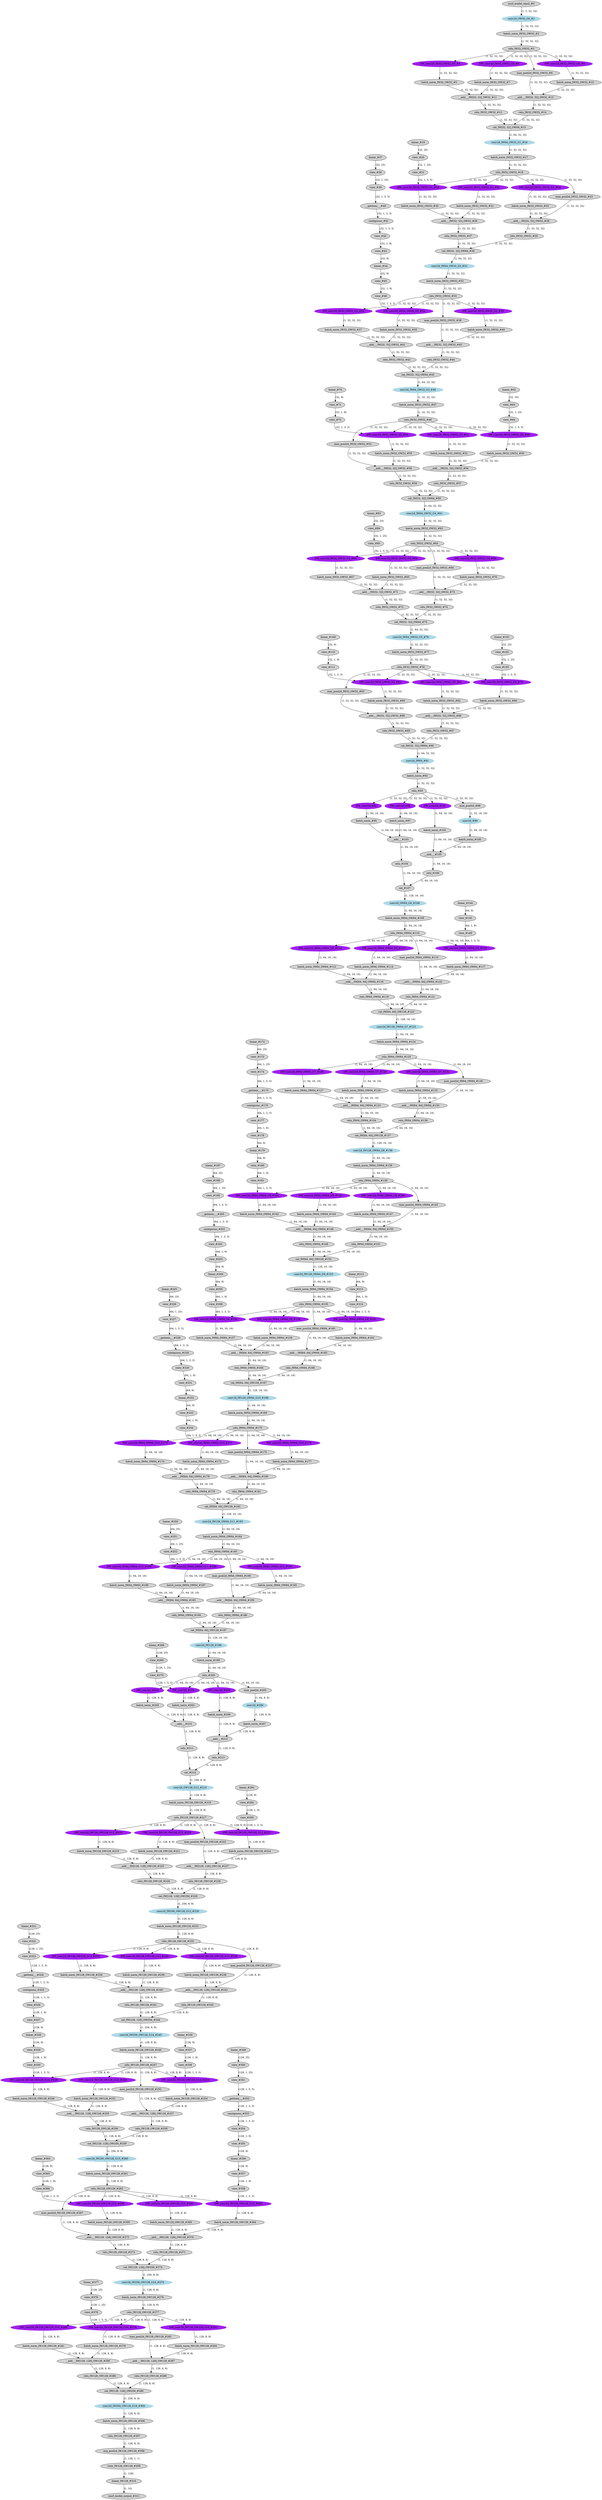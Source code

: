 strict digraph  {
"0 /nncf_model_input_0" [id=0, label="nncf_model_input_#0", style=filled, type=nncf_model_input];
"1 PNASNet/NNCFConv2d[conv1]/conv2d_0" [color=lightblue, id=1, label="conv2d_OW32_G0_#1", style=filled, type=conv2d];
"2 PNASNet/NNCFBatchNorm2d[bn1]/batch_norm_0" [id=2, label="batch_norm_IW32_OW32_#2", style=filled, type=batch_norm];
"3 PNASNet/relu_0" [id=3, label="relu_IW32_OW32_#3", style=filled, type=relu];
"4 PNASNet/Sequential[layer1]/CellB[0]/SepConv[sep_conv1]/NNCFConv2d[conv1]/conv2d_0" [color=purple, id=4, label="DW_conv2d_IW32_OW32_G0_#4", style=filled, type=conv2d];
"5 PNASNet/Sequential[layer1]/CellB[0]/SepConv[sep_conv1]/NNCFBatchNorm2d[bn1]/batch_norm_0" [id=5, label="batch_norm_IW32_OW32_#5", style=filled, type=batch_norm];
"6 PNASNet/Sequential[layer1]/CellB[0]/SepConv[sep_conv2]/NNCFConv2d[conv1]/conv2d_0" [color=purple, id=6, label="DW_conv2d_IW32_OW32_G0_#6", style=filled, type=conv2d];
"7 PNASNet/Sequential[layer1]/CellB[0]/SepConv[sep_conv2]/NNCFBatchNorm2d[bn1]/batch_norm_0" [id=7, label="batch_norm_IW32_OW32_#7", style=filled, type=batch_norm];
"8 PNASNet/Sequential[layer1]/CellB[0]/max_pool2d_0" [id=8, label="max_pool2d_IW32_OW32_#8", style=filled, type=max_pool2d];
"9 PNASNet/Sequential[layer1]/CellB[0]/SepConv[sep_conv3]/NNCFConv2d[conv1]/conv2d_0" [color=purple, id=9, label="DW_conv2d_IW32_OW32_G0_#9", style=filled, type=conv2d];
"10 PNASNet/Sequential[layer1]/CellB[0]/SepConv[sep_conv3]/NNCFBatchNorm2d[bn1]/batch_norm_0" [id=10, label="batch_norm_IW32_OW32_#10", style=filled, type=batch_norm];
"11 PNASNet/Sequential[layer1]/CellB[0]/__add___0" [id=11, label="__add___IW[32, 32]_OW32_#11", style=filled, type=__add__];
"12 PNASNet/Sequential[layer1]/CellB[0]/relu_0" [id=12, label="relu_IW32_OW32_#12", style=filled, type=relu];
"13 PNASNet/Sequential[layer1]/CellB[0]/__add___1" [id=13, label="__add___IW[32, 32]_OW32_#13", style=filled, type=__add__];
"14 PNASNet/Sequential[layer1]/CellB[0]/relu_1" [id=14, label="relu_IW32_OW32_#14", style=filled, type=relu];
"15 PNASNet/Sequential[layer1]/CellB[0]/cat_0" [id=15, label="cat_IW[32, 32]_OW64_#15", style=filled, type=cat];
"16 PNASNet/Sequential[layer1]/CellB[0]/NNCFConv2d[conv2]/conv2d_0" [color=lightblue, id=16, label="conv2d_IW64_OW32_G1_#16", style=filled, type=conv2d];
"17 PNASNet/Sequential[layer1]/CellB[0]/NNCFBatchNorm2d[bn2]/batch_norm_0" [id=17, label="batch_norm_IW32_OW32_#17", style=filled, type=batch_norm];
"18 PNASNet/Sequential[layer1]/CellB[0]/relu_2" [id=18, label="relu_IW32_OW32_#18", style=filled, type=relu];
"19 PNASNet/Sequential[layer1]/CellB[1]/SepConv[sep_conv1]/NNCFConv2d[conv1]/ModuleDict[pre_ops]/UpdateWeight[3]/ElasticKernelConv2DOp[op]/linear_0" [id=19, label="linear_#19", style=filled, type=linear];
"20 PNASNet/Sequential[layer1]/CellB[1]/SepConv[sep_conv1]/NNCFConv2d[conv1]/ModuleDict[pre_ops]/UpdateWeight[3]/ElasticKernelConv2DOp[op]/view_0" [id=20, label="view_#20", style=filled, type=view];
"21 PNASNet/Sequential[layer1]/CellB[1]/SepConv[sep_conv1]/NNCFConv2d[conv1]/ModuleDict[pre_ops]/UpdateWeight[3]/ElasticKernelConv2DOp[op]/view_1" [id=21, label="view_#21", style=filled, type=view];
"22 PNASNet/Sequential[layer1]/CellB[1]/SepConv[sep_conv1]/NNCFConv2d[conv1]/conv2d_0" [color=purple, id=22, label="DW_conv2d_IW32_OW32_G1_#19", style=filled, type=conv2d];
"23 PNASNet/Sequential[layer1]/CellB[1]/SepConv[sep_conv1]/NNCFBatchNorm2d[bn1]/batch_norm_0" [id=23, label="batch_norm_IW32_OW32_#20", style=filled, type=batch_norm];
"24 PNASNet/Sequential[layer1]/CellB[1]/SepConv[sep_conv2]/NNCFConv2d[conv1]/conv2d_0" [color=purple, id=24, label="DW_conv2d_IW32_OW32_G1_#21", style=filled, type=conv2d];
"25 PNASNet/Sequential[layer1]/CellB[1]/SepConv[sep_conv2]/NNCFBatchNorm2d[bn1]/batch_norm_0" [id=25, label="batch_norm_IW32_OW32_#22", style=filled, type=batch_norm];
"26 PNASNet/Sequential[layer1]/CellB[1]/max_pool2d_0" [id=26, label="max_pool2d_IW32_OW32_#23", style=filled, type=max_pool2d];
"27 PNASNet/Sequential[layer1]/CellB[1]/SepConv[sep_conv3]/NNCFConv2d[conv1]/conv2d_0" [color=purple, id=27, label="DW_conv2d_IW32_OW32_G1_#24", style=filled, type=conv2d];
"28 PNASNet/Sequential[layer1]/CellB[1]/SepConv[sep_conv3]/NNCFBatchNorm2d[bn1]/batch_norm_0" [id=28, label="batch_norm_IW32_OW32_#25", style=filled, type=batch_norm];
"29 PNASNet/Sequential[layer1]/CellB[1]/__add___0" [id=29, label="__add___IW[32, 32]_OW32_#26", style=filled, type=__add__];
"30 PNASNet/Sequential[layer1]/CellB[1]/relu_0" [id=30, label="relu_IW32_OW32_#27", style=filled, type=relu];
"31 PNASNet/Sequential[layer1]/CellB[1]/__add___1" [id=31, label="__add___IW[32, 32]_OW32_#28", style=filled, type=__add__];
"32 PNASNet/Sequential[layer1]/CellB[1]/relu_1" [id=32, label="relu_IW32_OW32_#29", style=filled, type=relu];
"33 PNASNet/Sequential[layer1]/CellB[1]/cat_0" [id=33, label="cat_IW[32, 32]_OW64_#30", style=filled, type=cat];
"34 PNASNet/Sequential[layer1]/CellB[1]/NNCFConv2d[conv2]/conv2d_0" [color=lightblue, id=34, label="conv2d_IW64_OW32_G2_#31", style=filled, type=conv2d];
"35 PNASNet/Sequential[layer1]/CellB[1]/NNCFBatchNorm2d[bn2]/batch_norm_0" [id=35, label="batch_norm_IW32_OW32_#32", style=filled, type=batch_norm];
"36 PNASNet/Sequential[layer1]/CellB[1]/relu_2" [id=36, label="relu_IW32_OW32_#33", style=filled, type=relu];
"37 PNASNet/Sequential[layer1]/CellB[2]/SepConv[sep_conv1]/NNCFConv2d[conv1]/ModuleDict[pre_ops]/UpdateWeight[3]/ElasticKernelConv2DOp[op]/linear_0" [id=37, label="linear_#37", style=filled, type=linear];
"38 PNASNet/Sequential[layer1]/CellB[2]/SepConv[sep_conv1]/NNCFConv2d[conv1]/ModuleDict[pre_ops]/UpdateWeight[3]/ElasticKernelConv2DOp[op]/view_0" [id=38, label="view_#38", style=filled, type=view];
"39 PNASNet/Sequential[layer1]/CellB[2]/SepConv[sep_conv1]/NNCFConv2d[conv1]/ModuleDict[pre_ops]/UpdateWeight[3]/ElasticKernelConv2DOp[op]/view_1" [id=39, label="view_#39", style=filled, type=view];
"40 PNASNet/Sequential[layer1]/CellB[2]/SepConv[sep_conv1]/NNCFConv2d[conv1]/ModuleDict[pre_ops]/UpdateWeight[3]/ElasticKernelConv2DOp[op]/__getitem___0" [id=40, label="__getitem___#40", style=filled, type=__getitem__];
"41 PNASNet/Sequential[layer1]/CellB[2]/SepConv[sep_conv1]/NNCFConv2d[conv1]/ModuleDict[pre_ops]/UpdateWeight[3]/ElasticKernelConv2DOp[op]/contiguous_0" [id=41, label="contiguous_#41", style=filled, type=contiguous];
"42 PNASNet/Sequential[layer1]/CellB[2]/SepConv[sep_conv1]/NNCFConv2d[conv1]/ModuleDict[pre_ops]/UpdateWeight[3]/ElasticKernelConv2DOp[op]/view_2" [id=42, label="view_#42", style=filled, type=view];
"43 PNASNet/Sequential[layer1]/CellB[2]/SepConv[sep_conv1]/NNCFConv2d[conv1]/ModuleDict[pre_ops]/UpdateWeight[3]/ElasticKernelConv2DOp[op]/view_3" [id=43, label="view_#43", style=filled, type=view];
"44 PNASNet/Sequential[layer1]/CellB[2]/SepConv[sep_conv1]/NNCFConv2d[conv1]/ModuleDict[pre_ops]/UpdateWeight[3]/ElasticKernelConv2DOp[op]/linear_1" [id=44, label="linear_#44", style=filled, type=linear];
"45 PNASNet/Sequential[layer1]/CellB[2]/SepConv[sep_conv1]/NNCFConv2d[conv1]/ModuleDict[pre_ops]/UpdateWeight[3]/ElasticKernelConv2DOp[op]/view_4" [id=45, label="view_#45", style=filled, type=view];
"46 PNASNet/Sequential[layer1]/CellB[2]/SepConv[sep_conv1]/NNCFConv2d[conv1]/ModuleDict[pre_ops]/UpdateWeight[3]/ElasticKernelConv2DOp[op]/view_5" [id=46, label="view_#46", style=filled, type=view];
"47 PNASNet/Sequential[layer1]/CellB[2]/SepConv[sep_conv1]/NNCFConv2d[conv1]/conv2d_0" [color=purple, id=47, label="DW_conv2d_IW32_OW32_G2_#34", style=filled, type=conv2d];
"48 PNASNet/Sequential[layer1]/CellB[2]/SepConv[sep_conv1]/NNCFBatchNorm2d[bn1]/batch_norm_0" [id=48, label="batch_norm_IW32_OW32_#35", style=filled, type=batch_norm];
"49 PNASNet/Sequential[layer1]/CellB[2]/SepConv[sep_conv2]/NNCFConv2d[conv1]/conv2d_0" [color=purple, id=49, label="DW_conv2d_IW32_OW32_G2_#36", style=filled, type=conv2d];
"50 PNASNet/Sequential[layer1]/CellB[2]/SepConv[sep_conv2]/NNCFBatchNorm2d[bn1]/batch_norm_0" [id=50, label="batch_norm_IW32_OW32_#37", style=filled, type=batch_norm];
"51 PNASNet/Sequential[layer1]/CellB[2]/max_pool2d_0" [id=51, label="max_pool2d_IW32_OW32_#38", style=filled, type=max_pool2d];
"52 PNASNet/Sequential[layer1]/CellB[2]/SepConv[sep_conv3]/NNCFConv2d[conv1]/conv2d_0" [color=purple, id=52, label="DW_conv2d_IW32_OW32_G2_#39", style=filled, type=conv2d];
"53 PNASNet/Sequential[layer1]/CellB[2]/SepConv[sep_conv3]/NNCFBatchNorm2d[bn1]/batch_norm_0" [id=53, label="batch_norm_IW32_OW32_#40", style=filled, type=batch_norm];
"54 PNASNet/Sequential[layer1]/CellB[2]/__add___0" [id=54, label="__add___IW[32, 32]_OW32_#41", style=filled, type=__add__];
"55 PNASNet/Sequential[layer1]/CellB[2]/relu_0" [id=55, label="relu_IW32_OW32_#42", style=filled, type=relu];
"56 PNASNet/Sequential[layer1]/CellB[2]/__add___1" [id=56, label="__add___IW[32, 32]_OW32_#43", style=filled, type=__add__];
"57 PNASNet/Sequential[layer1]/CellB[2]/relu_1" [id=57, label="relu_IW32_OW32_#44", style=filled, type=relu];
"58 PNASNet/Sequential[layer1]/CellB[2]/cat_0" [id=58, label="cat_IW[32, 32]_OW64_#45", style=filled, type=cat];
"59 PNASNet/Sequential[layer1]/CellB[2]/NNCFConv2d[conv2]/conv2d_0" [color=lightblue, id=59, label="conv2d_IW64_OW32_G3_#46", style=filled, type=conv2d];
"60 PNASNet/Sequential[layer1]/CellB[2]/NNCFBatchNorm2d[bn2]/batch_norm_0" [id=60, label="batch_norm_IW32_OW32_#47", style=filled, type=batch_norm];
"61 PNASNet/Sequential[layer1]/CellB[2]/relu_2" [id=61, label="relu_IW32_OW32_#48", style=filled, type=relu];
"62 PNASNet/Sequential[layer1]/CellB[3]/SepConv[sep_conv1]/NNCFConv2d[conv1]/ModuleDict[pre_ops]/UpdateWeight[3]/ElasticKernelConv2DOp[op]/linear_0" [id=62, label="linear_#62", style=filled, type=linear];
"63 PNASNet/Sequential[layer1]/CellB[3]/SepConv[sep_conv1]/NNCFConv2d[conv1]/ModuleDict[pre_ops]/UpdateWeight[3]/ElasticKernelConv2DOp[op]/view_0" [id=63, label="view_#63", style=filled, type=view];
"64 PNASNet/Sequential[layer1]/CellB[3]/SepConv[sep_conv1]/NNCFConv2d[conv1]/ModuleDict[pre_ops]/UpdateWeight[3]/ElasticKernelConv2DOp[op]/view_1" [id=64, label="view_#64", style=filled, type=view];
"65 PNASNet/Sequential[layer1]/CellB[3]/SepConv[sep_conv1]/NNCFConv2d[conv1]/conv2d_0" [color=purple, id=65, label="DW_conv2d_IW32_OW32_G3_#49", style=filled, type=conv2d];
"66 PNASNet/Sequential[layer1]/CellB[3]/SepConv[sep_conv1]/NNCFBatchNorm2d[bn1]/batch_norm_0" [id=66, label="batch_norm_IW32_OW32_#50", style=filled, type=batch_norm];
"67 PNASNet/Sequential[layer1]/CellB[3]/SepConv[sep_conv2]/NNCFConv2d[conv1]/conv2d_0" [color=purple, id=67, label="DW_conv2d_IW32_OW32_G3_#51", style=filled, type=conv2d];
"68 PNASNet/Sequential[layer1]/CellB[3]/SepConv[sep_conv2]/NNCFBatchNorm2d[bn1]/batch_norm_0" [id=68, label="batch_norm_IW32_OW32_#52", style=filled, type=batch_norm];
"69 PNASNet/Sequential[layer1]/CellB[3]/max_pool2d_0" [id=69, label="max_pool2d_IW32_OW32_#53", style=filled, type=max_pool2d];
"70 PNASNet/Sequential[layer1]/CellB[3]/SepConv[sep_conv3]/NNCFConv2d[conv1]/ModuleDict[pre_ops]/UpdateWeight[3]/ElasticKernelConv2DOp[op]/linear_0" [id=70, label="linear_#70", style=filled, type=linear];
"71 PNASNet/Sequential[layer1]/CellB[3]/SepConv[sep_conv3]/NNCFConv2d[conv1]/ModuleDict[pre_ops]/UpdateWeight[3]/ElasticKernelConv2DOp[op]/view_0" [id=71, label="view_#71", style=filled, type=view];
"72 PNASNet/Sequential[layer1]/CellB[3]/SepConv[sep_conv3]/NNCFConv2d[conv1]/ModuleDict[pre_ops]/UpdateWeight[3]/ElasticKernelConv2DOp[op]/view_1" [id=72, label="view_#72", style=filled, type=view];
"73 PNASNet/Sequential[layer1]/CellB[3]/SepConv[sep_conv3]/NNCFConv2d[conv1]/conv2d_0" [color=purple, id=73, label="DW_conv2d_IW32_OW32_G3_#54", style=filled, type=conv2d];
"74 PNASNet/Sequential[layer1]/CellB[3]/SepConv[sep_conv3]/NNCFBatchNorm2d[bn1]/batch_norm_0" [id=74, label="batch_norm_IW32_OW32_#55", style=filled, type=batch_norm];
"75 PNASNet/Sequential[layer1]/CellB[3]/__add___0" [id=75, label="__add___IW[32, 32]_OW32_#56", style=filled, type=__add__];
"76 PNASNet/Sequential[layer1]/CellB[3]/relu_0" [id=76, label="relu_IW32_OW32_#57", style=filled, type=relu];
"77 PNASNet/Sequential[layer1]/CellB[3]/__add___1" [id=77, label="__add___IW[32, 32]_OW32_#58", style=filled, type=__add__];
"78 PNASNet/Sequential[layer1]/CellB[3]/relu_1" [id=78, label="relu_IW32_OW32_#59", style=filled, type=relu];
"79 PNASNet/Sequential[layer1]/CellB[3]/cat_0" [id=79, label="cat_IW[32, 32]_OW64_#60", style=filled, type=cat];
"80 PNASNet/Sequential[layer1]/CellB[3]/NNCFConv2d[conv2]/conv2d_0" [color=lightblue, id=80, label="conv2d_IW64_OW32_G4_#61", style=filled, type=conv2d];
"81 PNASNet/Sequential[layer1]/CellB[3]/NNCFBatchNorm2d[bn2]/batch_norm_0" [id=81, label="batch_norm_IW32_OW32_#62", style=filled, type=batch_norm];
"82 PNASNet/Sequential[layer1]/CellB[3]/relu_2" [id=82, label="relu_IW32_OW32_#63", style=filled, type=relu];
"83 PNASNet/Sequential[layer1]/CellB[4]/SepConv[sep_conv1]/NNCFConv2d[conv1]/ModuleDict[pre_ops]/UpdateWeight[3]/ElasticKernelConv2DOp[op]/linear_0" [id=83, label="linear_#83", style=filled, type=linear];
"84 PNASNet/Sequential[layer1]/CellB[4]/SepConv[sep_conv1]/NNCFConv2d[conv1]/ModuleDict[pre_ops]/UpdateWeight[3]/ElasticKernelConv2DOp[op]/view_0" [id=84, label="view_#84", style=filled, type=view];
"85 PNASNet/Sequential[layer1]/CellB[4]/SepConv[sep_conv1]/NNCFConv2d[conv1]/ModuleDict[pre_ops]/UpdateWeight[3]/ElasticKernelConv2DOp[op]/view_1" [id=85, label="view_#85", style=filled, type=view];
"86 PNASNet/Sequential[layer1]/CellB[4]/SepConv[sep_conv1]/NNCFConv2d[conv1]/conv2d_0" [color=purple, id=86, label="DW_conv2d_IW32_OW32_G4_#64", style=filled, type=conv2d];
"87 PNASNet/Sequential[layer1]/CellB[4]/SepConv[sep_conv1]/NNCFBatchNorm2d[bn1]/batch_norm_0" [id=87, label="batch_norm_IW32_OW32_#65", style=filled, type=batch_norm];
"88 PNASNet/Sequential[layer1]/CellB[4]/SepConv[sep_conv2]/NNCFConv2d[conv1]/conv2d_0" [color=purple, id=88, label="DW_conv2d_IW32_OW32_G4_#66", style=filled, type=conv2d];
"89 PNASNet/Sequential[layer1]/CellB[4]/SepConv[sep_conv2]/NNCFBatchNorm2d[bn1]/batch_norm_0" [id=89, label="batch_norm_IW32_OW32_#67", style=filled, type=batch_norm];
"90 PNASNet/Sequential[layer1]/CellB[4]/max_pool2d_0" [id=90, label="max_pool2d_IW32_OW32_#68", style=filled, type=max_pool2d];
"91 PNASNet/Sequential[layer1]/CellB[4]/SepConv[sep_conv3]/NNCFConv2d[conv1]/conv2d_0" [color=purple, id=91, label="DW_conv2d_IW32_OW32_G4_#69", style=filled, type=conv2d];
"92 PNASNet/Sequential[layer1]/CellB[4]/SepConv[sep_conv3]/NNCFBatchNorm2d[bn1]/batch_norm_0" [id=92, label="batch_norm_IW32_OW32_#70", style=filled, type=batch_norm];
"93 PNASNet/Sequential[layer1]/CellB[4]/__add___0" [id=93, label="__add___IW[32, 32]_OW32_#71", style=filled, type=__add__];
"94 PNASNet/Sequential[layer1]/CellB[4]/relu_0" [id=94, label="relu_IW32_OW32_#72", style=filled, type=relu];
"95 PNASNet/Sequential[layer1]/CellB[4]/__add___1" [id=95, label="__add___IW[32, 32]_OW32_#73", style=filled, type=__add__];
"96 PNASNet/Sequential[layer1]/CellB[4]/relu_1" [id=96, label="relu_IW32_OW32_#74", style=filled, type=relu];
"97 PNASNet/Sequential[layer1]/CellB[4]/cat_0" [id=97, label="cat_IW[32, 32]_OW64_#75", style=filled, type=cat];
"98 PNASNet/Sequential[layer1]/CellB[4]/NNCFConv2d[conv2]/conv2d_0" [color=lightblue, id=98, label="conv2d_IW64_OW32_G5_#76", style=filled, type=conv2d];
"99 PNASNet/Sequential[layer1]/CellB[4]/NNCFBatchNorm2d[bn2]/batch_norm_0" [id=99, label="batch_norm_IW32_OW32_#77", style=filled, type=batch_norm];
"100 PNASNet/Sequential[layer1]/CellB[4]/relu_2" [id=100, label="relu_IW32_OW32_#78", style=filled, type=relu];
"101 PNASNet/Sequential[layer1]/CellB[5]/SepConv[sep_conv1]/NNCFConv2d[conv1]/ModuleDict[pre_ops]/UpdateWeight[3]/ElasticKernelConv2DOp[op]/linear_0" [id=101, label="linear_#101", style=filled, type=linear];
"102 PNASNet/Sequential[layer1]/CellB[5]/SepConv[sep_conv1]/NNCFConv2d[conv1]/ModuleDict[pre_ops]/UpdateWeight[3]/ElasticKernelConv2DOp[op]/view_0" [id=102, label="view_#102", style=filled, type=view];
"103 PNASNet/Sequential[layer1]/CellB[5]/SepConv[sep_conv1]/NNCFConv2d[conv1]/ModuleDict[pre_ops]/UpdateWeight[3]/ElasticKernelConv2DOp[op]/view_1" [id=103, label="view_#103", style=filled, type=view];
"104 PNASNet/Sequential[layer1]/CellB[5]/SepConv[sep_conv1]/NNCFConv2d[conv1]/conv2d_0" [color=purple, id=104, label="DW_conv2d_IW32_OW32_G5_#79", style=filled, type=conv2d];
"105 PNASNet/Sequential[layer1]/CellB[5]/SepConv[sep_conv1]/NNCFBatchNorm2d[bn1]/batch_norm_0" [id=105, label="batch_norm_IW32_OW32_#80", style=filled, type=batch_norm];
"106 PNASNet/Sequential[layer1]/CellB[5]/SepConv[sep_conv2]/NNCFConv2d[conv1]/conv2d_0" [color=purple, id=106, label="DW_conv2d_IW32_OW32_G5_#81", style=filled, type=conv2d];
"107 PNASNet/Sequential[layer1]/CellB[5]/SepConv[sep_conv2]/NNCFBatchNorm2d[bn1]/batch_norm_0" [id=107, label="batch_norm_IW32_OW32_#82", style=filled, type=batch_norm];
"108 PNASNet/Sequential[layer1]/CellB[5]/max_pool2d_0" [id=108, label="max_pool2d_IW32_OW32_#83", style=filled, type=max_pool2d];
"109 PNASNet/Sequential[layer1]/CellB[5]/SepConv[sep_conv3]/NNCFConv2d[conv1]/ModuleDict[pre_ops]/UpdateWeight[3]/ElasticKernelConv2DOp[op]/linear_0" [id=109, label="linear_#109", style=filled, type=linear];
"110 PNASNet/Sequential[layer1]/CellB[5]/SepConv[sep_conv3]/NNCFConv2d[conv1]/ModuleDict[pre_ops]/UpdateWeight[3]/ElasticKernelConv2DOp[op]/view_0" [id=110, label="view_#110", style=filled, type=view];
"111 PNASNet/Sequential[layer1]/CellB[5]/SepConv[sep_conv3]/NNCFConv2d[conv1]/ModuleDict[pre_ops]/UpdateWeight[3]/ElasticKernelConv2DOp[op]/view_1" [id=111, label="view_#111", style=filled, type=view];
"112 PNASNet/Sequential[layer1]/CellB[5]/SepConv[sep_conv3]/NNCFConv2d[conv1]/conv2d_0" [color=purple, id=112, label="DW_conv2d_IW32_OW32_G5_#84", style=filled, type=conv2d];
"113 PNASNet/Sequential[layer1]/CellB[5]/SepConv[sep_conv3]/NNCFBatchNorm2d[bn1]/batch_norm_0" [id=113, label="batch_norm_IW32_OW32_#85", style=filled, type=batch_norm];
"114 PNASNet/Sequential[layer1]/CellB[5]/__add___0" [id=114, label="__add___IW[32, 32]_OW32_#86", style=filled, type=__add__];
"115 PNASNet/Sequential[layer1]/CellB[5]/relu_0" [id=115, label="relu_IW32_OW32_#87", style=filled, type=relu];
"116 PNASNet/Sequential[layer1]/CellB[5]/__add___1" [id=116, label="__add___IW[32, 32]_OW32_#88", style=filled, type=__add__];
"117 PNASNet/Sequential[layer1]/CellB[5]/relu_1" [id=117, label="relu_IW32_OW32_#89", style=filled, type=relu];
"118 PNASNet/Sequential[layer1]/CellB[5]/cat_0" [id=118, label="cat_IW[32, 32]_OW64_#90", style=filled, type=cat];
"119 PNASNet/Sequential[layer1]/CellB[5]/NNCFConv2d[conv2]/conv2d_0" [color=lightblue, id=119, label="conv2d_IW64_#91", style=filled, type=conv2d];
"120 PNASNet/Sequential[layer1]/CellB[5]/NNCFBatchNorm2d[bn2]/batch_norm_0" [id=120, label="batch_norm_#92", style=filled, type=batch_norm];
"121 PNASNet/Sequential[layer1]/CellB[5]/relu_2" [id=121, label="relu_#93", style=filled, type=relu];
"122 PNASNet/CellB[layer2]/SepConv[sep_conv1]/NNCFConv2d[conv1]/conv2d_0" [color=purple, id=122, label="DW_conv2d_#94", style=filled, type=conv2d];
"123 PNASNet/CellB[layer2]/SepConv[sep_conv1]/NNCFBatchNorm2d[bn1]/batch_norm_0" [id=123, label="batch_norm_#95", style=filled, type=batch_norm];
"124 PNASNet/CellB[layer2]/SepConv[sep_conv2]/NNCFConv2d[conv1]/conv2d_0" [color=purple, id=124, label="DW_conv2d_#96", style=filled, type=conv2d];
"125 PNASNet/CellB[layer2]/SepConv[sep_conv2]/NNCFBatchNorm2d[bn1]/batch_norm_0" [id=125, label="batch_norm_#97", style=filled, type=batch_norm];
"126 PNASNet/CellB[layer2]/max_pool2d_0" [id=126, label="max_pool2d_#98", style=filled, type=max_pool2d];
"127 PNASNet/CellB[layer2]/NNCFConv2d[conv1]/conv2d_0" [color=lightblue, id=127, label="conv2d_#99", style=filled, type=conv2d];
"128 PNASNet/CellB[layer2]/NNCFBatchNorm2d[bn1]/batch_norm_0" [id=128, label="batch_norm_#100", style=filled, type=batch_norm];
"129 PNASNet/CellB[layer2]/SepConv[sep_conv3]/NNCFConv2d[conv1]/conv2d_0" [color=purple, id=129, label="DW_conv2d_#101", style=filled, type=conv2d];
"130 PNASNet/CellB[layer2]/SepConv[sep_conv3]/NNCFBatchNorm2d[bn1]/batch_norm_0" [id=130, label="batch_norm_#102", style=filled, type=batch_norm];
"131 PNASNet/CellB[layer2]/__add___0" [id=131, label="__add___#103", style=filled, type=__add__];
"132 PNASNet/CellB[layer2]/relu_0" [id=132, label="relu_#104", style=filled, type=relu];
"133 PNASNet/CellB[layer2]/__add___1" [id=133, label="__add___#105", style=filled, type=__add__];
"134 PNASNet/CellB[layer2]/relu_1" [id=134, label="relu_#106", style=filled, type=relu];
"135 PNASNet/CellB[layer2]/cat_0" [id=135, label="cat_#107", style=filled, type=cat];
"136 PNASNet/CellB[layer2]/NNCFConv2d[conv2]/conv2d_0" [color=lightblue, id=136, label="conv2d_OW64_G6_#108", style=filled, type=conv2d];
"137 PNASNet/CellB[layer2]/NNCFBatchNorm2d[bn2]/batch_norm_0" [id=137, label="batch_norm_IW64_OW64_#109", style=filled, type=batch_norm];
"138 PNASNet/CellB[layer2]/relu_2" [id=138, label="relu_IW64_OW64_#110", style=filled, type=relu];
"139 PNASNet/Sequential[layer3]/CellB[0]/SepConv[sep_conv1]/NNCFConv2d[conv1]/conv2d_0" [color=purple, id=139, label="DW_conv2d_IW64_OW64_G6_#111", style=filled, type=conv2d];
"140 PNASNet/Sequential[layer3]/CellB[0]/SepConv[sep_conv1]/NNCFBatchNorm2d[bn1]/batch_norm_0" [id=140, label="batch_norm_IW64_OW64_#112", style=filled, type=batch_norm];
"141 PNASNet/Sequential[layer3]/CellB[0]/SepConv[sep_conv2]/NNCFConv2d[conv1]/conv2d_0" [color=purple, id=141, label="DW_conv2d_IW64_OW64_G6_#113", style=filled, type=conv2d];
"142 PNASNet/Sequential[layer3]/CellB[0]/SepConv[sep_conv2]/NNCFBatchNorm2d[bn1]/batch_norm_0" [id=142, label="batch_norm_IW64_OW64_#114", style=filled, type=batch_norm];
"143 PNASNet/Sequential[layer3]/CellB[0]/max_pool2d_0" [id=143, label="max_pool2d_IW64_OW64_#115", style=filled, type=max_pool2d];
"144 PNASNet/Sequential[layer3]/CellB[0]/SepConv[sep_conv3]/NNCFConv2d[conv1]/ModuleDict[pre_ops]/UpdateWeight[3]/ElasticKernelConv2DOp[op]/linear_0" [id=144, label="linear_#144", style=filled, type=linear];
"145 PNASNet/Sequential[layer3]/CellB[0]/SepConv[sep_conv3]/NNCFConv2d[conv1]/ModuleDict[pre_ops]/UpdateWeight[3]/ElasticKernelConv2DOp[op]/view_0" [id=145, label="view_#145", style=filled, type=view];
"146 PNASNet/Sequential[layer3]/CellB[0]/SepConv[sep_conv3]/NNCFConv2d[conv1]/ModuleDict[pre_ops]/UpdateWeight[3]/ElasticKernelConv2DOp[op]/view_1" [id=146, label="view_#146", style=filled, type=view];
"147 PNASNet/Sequential[layer3]/CellB[0]/SepConv[sep_conv3]/NNCFConv2d[conv1]/conv2d_0" [color=purple, id=147, label="DW_conv2d_IW64_OW64_G6_#116", style=filled, type=conv2d];
"148 PNASNet/Sequential[layer3]/CellB[0]/SepConv[sep_conv3]/NNCFBatchNorm2d[bn1]/batch_norm_0" [id=148, label="batch_norm_IW64_OW64_#117", style=filled, type=batch_norm];
"149 PNASNet/Sequential[layer3]/CellB[0]/__add___0" [id=149, label="__add___IW[64, 64]_OW64_#118", style=filled, type=__add__];
"150 PNASNet/Sequential[layer3]/CellB[0]/relu_0" [id=150, label="relu_IW64_OW64_#119", style=filled, type=relu];
"151 PNASNet/Sequential[layer3]/CellB[0]/__add___1" [id=151, label="__add___IW[64, 64]_OW64_#120", style=filled, type=__add__];
"152 PNASNet/Sequential[layer3]/CellB[0]/relu_1" [id=152, label="relu_IW64_OW64_#121", style=filled, type=relu];
"153 PNASNet/Sequential[layer3]/CellB[0]/cat_0" [id=153, label="cat_IW[64, 64]_OW128_#122", style=filled, type=cat];
"154 PNASNet/Sequential[layer3]/CellB[0]/NNCFConv2d[conv2]/conv2d_0" [color=lightblue, id=154, label="conv2d_IW128_OW64_G7_#123", style=filled, type=conv2d];
"155 PNASNet/Sequential[layer3]/CellB[0]/NNCFBatchNorm2d[bn2]/batch_norm_0" [id=155, label="batch_norm_IW64_OW64_#124", style=filled, type=batch_norm];
"156 PNASNet/Sequential[layer3]/CellB[0]/relu_2" [id=156, label="relu_IW64_OW64_#125", style=filled, type=relu];
"157 PNASNet/Sequential[layer3]/CellB[1]/SepConv[sep_conv1]/NNCFConv2d[conv1]/conv2d_0" [color=purple, id=157, label="DW_conv2d_IW64_OW64_G7_#126", style=filled, type=conv2d];
"158 PNASNet/Sequential[layer3]/CellB[1]/SepConv[sep_conv1]/NNCFBatchNorm2d[bn1]/batch_norm_0" [id=158, label="batch_norm_IW64_OW64_#127", style=filled, type=batch_norm];
"159 PNASNet/Sequential[layer3]/CellB[1]/SepConv[sep_conv2]/NNCFConv2d[conv1]/conv2d_0" [color=purple, id=159, label="DW_conv2d_IW64_OW64_G7_#128", style=filled, type=conv2d];
"160 PNASNet/Sequential[layer3]/CellB[1]/SepConv[sep_conv2]/NNCFBatchNorm2d[bn1]/batch_norm_0" [id=160, label="batch_norm_IW64_OW64_#129", style=filled, type=batch_norm];
"161 PNASNet/Sequential[layer3]/CellB[1]/max_pool2d_0" [id=161, label="max_pool2d_IW64_OW64_#130", style=filled, type=max_pool2d];
"162 PNASNet/Sequential[layer3]/CellB[1]/SepConv[sep_conv3]/NNCFConv2d[conv1]/conv2d_0" [color=purple, id=162, label="DW_conv2d_IW64_OW64_G7_#131", style=filled, type=conv2d];
"163 PNASNet/Sequential[layer3]/CellB[1]/SepConv[sep_conv3]/NNCFBatchNorm2d[bn1]/batch_norm_0" [id=163, label="batch_norm_IW64_OW64_#132", style=filled, type=batch_norm];
"164 PNASNet/Sequential[layer3]/CellB[1]/__add___0" [id=164, label="__add___IW[64, 64]_OW64_#133", style=filled, type=__add__];
"165 PNASNet/Sequential[layer3]/CellB[1]/relu_0" [id=165, label="relu_IW64_OW64_#134", style=filled, type=relu];
"166 PNASNet/Sequential[layer3]/CellB[1]/__add___1" [id=166, label="__add___IW[64, 64]_OW64_#135", style=filled, type=__add__];
"167 PNASNet/Sequential[layer3]/CellB[1]/relu_1" [id=167, label="relu_IW64_OW64_#136", style=filled, type=relu];
"168 PNASNet/Sequential[layer3]/CellB[1]/cat_0" [id=168, label="cat_IW[64, 64]_OW128_#137", style=filled, type=cat];
"169 PNASNet/Sequential[layer3]/CellB[1]/NNCFConv2d[conv2]/conv2d_0" [color=lightblue, id=169, label="conv2d_IW128_OW64_G8_#138", style=filled, type=conv2d];
"170 PNASNet/Sequential[layer3]/CellB[1]/NNCFBatchNorm2d[bn2]/batch_norm_0" [id=170, label="batch_norm_IW64_OW64_#139", style=filled, type=batch_norm];
"171 PNASNet/Sequential[layer3]/CellB[1]/relu_2" [id=171, label="relu_IW64_OW64_#140", style=filled, type=relu];
"172 PNASNet/Sequential[layer3]/CellB[2]/SepConv[sep_conv1]/NNCFConv2d[conv1]/ModuleDict[pre_ops]/UpdateWeight[3]/ElasticKernelConv2DOp[op]/linear_0" [id=172, label="linear_#172", style=filled, type=linear];
"173 PNASNet/Sequential[layer3]/CellB[2]/SepConv[sep_conv1]/NNCFConv2d[conv1]/ModuleDict[pre_ops]/UpdateWeight[3]/ElasticKernelConv2DOp[op]/view_0" [id=173, label="view_#173", style=filled, type=view];
"174 PNASNet/Sequential[layer3]/CellB[2]/SepConv[sep_conv1]/NNCFConv2d[conv1]/ModuleDict[pre_ops]/UpdateWeight[3]/ElasticKernelConv2DOp[op]/view_1" [id=174, label="view_#174", style=filled, type=view];
"175 PNASNet/Sequential[layer3]/CellB[2]/SepConv[sep_conv1]/NNCFConv2d[conv1]/ModuleDict[pre_ops]/UpdateWeight[3]/ElasticKernelConv2DOp[op]/__getitem___0" [id=175, label="__getitem___#175", style=filled, type=__getitem__];
"176 PNASNet/Sequential[layer3]/CellB[2]/SepConv[sep_conv1]/NNCFConv2d[conv1]/ModuleDict[pre_ops]/UpdateWeight[3]/ElasticKernelConv2DOp[op]/contiguous_0" [id=176, label="contiguous_#176", style=filled, type=contiguous];
"177 PNASNet/Sequential[layer3]/CellB[2]/SepConv[sep_conv1]/NNCFConv2d[conv1]/ModuleDict[pre_ops]/UpdateWeight[3]/ElasticKernelConv2DOp[op]/view_2" [id=177, label="view_#177", style=filled, type=view];
"178 PNASNet/Sequential[layer3]/CellB[2]/SepConv[sep_conv1]/NNCFConv2d[conv1]/ModuleDict[pre_ops]/UpdateWeight[3]/ElasticKernelConv2DOp[op]/view_3" [id=178, label="view_#178", style=filled, type=view];
"179 PNASNet/Sequential[layer3]/CellB[2]/SepConv[sep_conv1]/NNCFConv2d[conv1]/ModuleDict[pre_ops]/UpdateWeight[3]/ElasticKernelConv2DOp[op]/linear_1" [id=179, label="linear_#179", style=filled, type=linear];
"180 PNASNet/Sequential[layer3]/CellB[2]/SepConv[sep_conv1]/NNCFConv2d[conv1]/ModuleDict[pre_ops]/UpdateWeight[3]/ElasticKernelConv2DOp[op]/view_4" [id=180, label="view_#180", style=filled, type=view];
"181 PNASNet/Sequential[layer3]/CellB[2]/SepConv[sep_conv1]/NNCFConv2d[conv1]/ModuleDict[pre_ops]/UpdateWeight[3]/ElasticKernelConv2DOp[op]/view_5" [id=181, label="view_#181", style=filled, type=view];
"182 PNASNet/Sequential[layer3]/CellB[2]/SepConv[sep_conv1]/NNCFConv2d[conv1]/conv2d_0" [color=purple, id=182, label="DW_conv2d_IW64_OW64_G8_#141", style=filled, type=conv2d];
"183 PNASNet/Sequential[layer3]/CellB[2]/SepConv[sep_conv1]/NNCFBatchNorm2d[bn1]/batch_norm_0" [id=183, label="batch_norm_IW64_OW64_#142", style=filled, type=batch_norm];
"184 PNASNet/Sequential[layer3]/CellB[2]/SepConv[sep_conv2]/NNCFConv2d[conv1]/conv2d_0" [color=purple, id=184, label="DW_conv2d_IW64_OW64_G8_#143", style=filled, type=conv2d];
"185 PNASNet/Sequential[layer3]/CellB[2]/SepConv[sep_conv2]/NNCFBatchNorm2d[bn1]/batch_norm_0" [id=185, label="batch_norm_IW64_OW64_#144", style=filled, type=batch_norm];
"186 PNASNet/Sequential[layer3]/CellB[2]/max_pool2d_0" [id=186, label="max_pool2d_IW64_OW64_#145", style=filled, type=max_pool2d];
"187 PNASNet/Sequential[layer3]/CellB[2]/SepConv[sep_conv3]/NNCFConv2d[conv1]/conv2d_0" [color=purple, id=187, label="DW_conv2d_IW64_OW64_G8_#146", style=filled, type=conv2d];
"188 PNASNet/Sequential[layer3]/CellB[2]/SepConv[sep_conv3]/NNCFBatchNorm2d[bn1]/batch_norm_0" [id=188, label="batch_norm_IW64_OW64_#147", style=filled, type=batch_norm];
"189 PNASNet/Sequential[layer3]/CellB[2]/__add___0" [id=189, label="__add___IW[64, 64]_OW64_#148", style=filled, type=__add__];
"190 PNASNet/Sequential[layer3]/CellB[2]/relu_0" [id=190, label="relu_IW64_OW64_#149", style=filled, type=relu];
"191 PNASNet/Sequential[layer3]/CellB[2]/__add___1" [id=191, label="__add___IW[64, 64]_OW64_#150", style=filled, type=__add__];
"192 PNASNet/Sequential[layer3]/CellB[2]/relu_1" [id=192, label="relu_IW64_OW64_#151", style=filled, type=relu];
"193 PNASNet/Sequential[layer3]/CellB[2]/cat_0" [id=193, label="cat_IW[64, 64]_OW128_#152", style=filled, type=cat];
"194 PNASNet/Sequential[layer3]/CellB[2]/NNCFConv2d[conv2]/conv2d_0" [color=lightblue, id=194, label="conv2d_IW128_OW64_G9_#153", style=filled, type=conv2d];
"195 PNASNet/Sequential[layer3]/CellB[2]/NNCFBatchNorm2d[bn2]/batch_norm_0" [id=195, label="batch_norm_IW64_OW64_#154", style=filled, type=batch_norm];
"196 PNASNet/Sequential[layer3]/CellB[2]/relu_2" [id=196, label="relu_IW64_OW64_#155", style=filled, type=relu];
"197 PNASNet/Sequential[layer3]/CellB[3]/SepConv[sep_conv1]/NNCFConv2d[conv1]/ModuleDict[pre_ops]/UpdateWeight[3]/ElasticKernelConv2DOp[op]/linear_0" [id=197, label="linear_#197", style=filled, type=linear];
"198 PNASNet/Sequential[layer3]/CellB[3]/SepConv[sep_conv1]/NNCFConv2d[conv1]/ModuleDict[pre_ops]/UpdateWeight[3]/ElasticKernelConv2DOp[op]/view_0" [id=198, label="view_#198", style=filled, type=view];
"199 PNASNet/Sequential[layer3]/CellB[3]/SepConv[sep_conv1]/NNCFConv2d[conv1]/ModuleDict[pre_ops]/UpdateWeight[3]/ElasticKernelConv2DOp[op]/view_1" [id=199, label="view_#199", style=filled, type=view];
"200 PNASNet/Sequential[layer3]/CellB[3]/SepConv[sep_conv1]/NNCFConv2d[conv1]/ModuleDict[pre_ops]/UpdateWeight[3]/ElasticKernelConv2DOp[op]/__getitem___0" [id=200, label="__getitem___#200", style=filled, type=__getitem__];
"201 PNASNet/Sequential[layer3]/CellB[3]/SepConv[sep_conv1]/NNCFConv2d[conv1]/ModuleDict[pre_ops]/UpdateWeight[3]/ElasticKernelConv2DOp[op]/contiguous_0" [id=201, label="contiguous_#201", style=filled, type=contiguous];
"202 PNASNet/Sequential[layer3]/CellB[3]/SepConv[sep_conv1]/NNCFConv2d[conv1]/ModuleDict[pre_ops]/UpdateWeight[3]/ElasticKernelConv2DOp[op]/view_2" [id=202, label="view_#202", style=filled, type=view];
"203 PNASNet/Sequential[layer3]/CellB[3]/SepConv[sep_conv1]/NNCFConv2d[conv1]/ModuleDict[pre_ops]/UpdateWeight[3]/ElasticKernelConv2DOp[op]/view_3" [id=203, label="view_#203", style=filled, type=view];
"204 PNASNet/Sequential[layer3]/CellB[3]/SepConv[sep_conv1]/NNCFConv2d[conv1]/ModuleDict[pre_ops]/UpdateWeight[3]/ElasticKernelConv2DOp[op]/linear_1" [id=204, label="linear_#204", style=filled, type=linear];
"205 PNASNet/Sequential[layer3]/CellB[3]/SepConv[sep_conv1]/NNCFConv2d[conv1]/ModuleDict[pre_ops]/UpdateWeight[3]/ElasticKernelConv2DOp[op]/view_4" [id=205, label="view_#205", style=filled, type=view];
"206 PNASNet/Sequential[layer3]/CellB[3]/SepConv[sep_conv1]/NNCFConv2d[conv1]/ModuleDict[pre_ops]/UpdateWeight[3]/ElasticKernelConv2DOp[op]/view_5" [id=206, label="view_#206", style=filled, type=view];
"207 PNASNet/Sequential[layer3]/CellB[3]/SepConv[sep_conv1]/NNCFConv2d[conv1]/conv2d_0" [color=purple, id=207, label="DW_conv2d_IW64_OW64_G9_#156", style=filled, type=conv2d];
"208 PNASNet/Sequential[layer3]/CellB[3]/SepConv[sep_conv1]/NNCFBatchNorm2d[bn1]/batch_norm_0" [id=208, label="batch_norm_IW64_OW64_#157", style=filled, type=batch_norm];
"209 PNASNet/Sequential[layer3]/CellB[3]/SepConv[sep_conv2]/NNCFConv2d[conv1]/conv2d_0" [color=purple, id=209, label="DW_conv2d_IW64_OW64_G9_#158", style=filled, type=conv2d];
"210 PNASNet/Sequential[layer3]/CellB[3]/SepConv[sep_conv2]/NNCFBatchNorm2d[bn1]/batch_norm_0" [id=210, label="batch_norm_IW64_OW64_#159", style=filled, type=batch_norm];
"211 PNASNet/Sequential[layer3]/CellB[3]/max_pool2d_0" [id=211, label="max_pool2d_IW64_OW64_#160", style=filled, type=max_pool2d];
"212 PNASNet/Sequential[layer3]/CellB[3]/SepConv[sep_conv3]/NNCFConv2d[conv1]/ModuleDict[pre_ops]/UpdateWeight[3]/ElasticKernelConv2DOp[op]/linear_0" [id=212, label="linear_#212", style=filled, type=linear];
"213 PNASNet/Sequential[layer3]/CellB[3]/SepConv[sep_conv3]/NNCFConv2d[conv1]/ModuleDict[pre_ops]/UpdateWeight[3]/ElasticKernelConv2DOp[op]/view_0" [id=213, label="view_#213", style=filled, type=view];
"214 PNASNet/Sequential[layer3]/CellB[3]/SepConv[sep_conv3]/NNCFConv2d[conv1]/ModuleDict[pre_ops]/UpdateWeight[3]/ElasticKernelConv2DOp[op]/view_1" [id=214, label="view_#214", style=filled, type=view];
"215 PNASNet/Sequential[layer3]/CellB[3]/SepConv[sep_conv3]/NNCFConv2d[conv1]/conv2d_0" [color=purple, id=215, label="DW_conv2d_IW64_OW64_G9_#161", style=filled, type=conv2d];
"216 PNASNet/Sequential[layer3]/CellB[3]/SepConv[sep_conv3]/NNCFBatchNorm2d[bn1]/batch_norm_0" [id=216, label="batch_norm_IW64_OW64_#162", style=filled, type=batch_norm];
"217 PNASNet/Sequential[layer3]/CellB[3]/__add___0" [id=217, label="__add___IW[64, 64]_OW64_#163", style=filled, type=__add__];
"218 PNASNet/Sequential[layer3]/CellB[3]/relu_0" [id=218, label="relu_IW64_OW64_#164", style=filled, type=relu];
"219 PNASNet/Sequential[layer3]/CellB[3]/__add___1" [id=219, label="__add___IW[64, 64]_OW64_#165", style=filled, type=__add__];
"220 PNASNet/Sequential[layer3]/CellB[3]/relu_1" [id=220, label="relu_IW64_OW64_#166", style=filled, type=relu];
"221 PNASNet/Sequential[layer3]/CellB[3]/cat_0" [id=221, label="cat_IW[64, 64]_OW128_#167", style=filled, type=cat];
"222 PNASNet/Sequential[layer3]/CellB[3]/NNCFConv2d[conv2]/conv2d_0" [color=lightblue, id=222, label="conv2d_IW128_OW64_G10_#168", style=filled, type=conv2d];
"223 PNASNet/Sequential[layer3]/CellB[3]/NNCFBatchNorm2d[bn2]/batch_norm_0" [id=223, label="batch_norm_IW64_OW64_#169", style=filled, type=batch_norm];
"224 PNASNet/Sequential[layer3]/CellB[3]/relu_2" [id=224, label="relu_IW64_OW64_#170", style=filled, type=relu];
"225 PNASNet/Sequential[layer3]/CellB[4]/SepConv[sep_conv1]/NNCFConv2d[conv1]/ModuleDict[pre_ops]/UpdateWeight[3]/ElasticKernelConv2DOp[op]/linear_0" [id=225, label="linear_#225", style=filled, type=linear];
"226 PNASNet/Sequential[layer3]/CellB[4]/SepConv[sep_conv1]/NNCFConv2d[conv1]/ModuleDict[pre_ops]/UpdateWeight[3]/ElasticKernelConv2DOp[op]/view_0" [id=226, label="view_#226", style=filled, type=view];
"227 PNASNet/Sequential[layer3]/CellB[4]/SepConv[sep_conv1]/NNCFConv2d[conv1]/ModuleDict[pre_ops]/UpdateWeight[3]/ElasticKernelConv2DOp[op]/view_1" [id=227, label="view_#227", style=filled, type=view];
"228 PNASNet/Sequential[layer3]/CellB[4]/SepConv[sep_conv1]/NNCFConv2d[conv1]/ModuleDict[pre_ops]/UpdateWeight[3]/ElasticKernelConv2DOp[op]/__getitem___0" [id=228, label="__getitem___#228", style=filled, type=__getitem__];
"229 PNASNet/Sequential[layer3]/CellB[4]/SepConv[sep_conv1]/NNCFConv2d[conv1]/ModuleDict[pre_ops]/UpdateWeight[3]/ElasticKernelConv2DOp[op]/contiguous_0" [id=229, label="contiguous_#229", style=filled, type=contiguous];
"230 PNASNet/Sequential[layer3]/CellB[4]/SepConv[sep_conv1]/NNCFConv2d[conv1]/ModuleDict[pre_ops]/UpdateWeight[3]/ElasticKernelConv2DOp[op]/view_2" [id=230, label="view_#230", style=filled, type=view];
"231 PNASNet/Sequential[layer3]/CellB[4]/SepConv[sep_conv1]/NNCFConv2d[conv1]/ModuleDict[pre_ops]/UpdateWeight[3]/ElasticKernelConv2DOp[op]/view_3" [id=231, label="view_#231", style=filled, type=view];
"232 PNASNet/Sequential[layer3]/CellB[4]/SepConv[sep_conv1]/NNCFConv2d[conv1]/ModuleDict[pre_ops]/UpdateWeight[3]/ElasticKernelConv2DOp[op]/linear_1" [id=232, label="linear_#232", style=filled, type=linear];
"233 PNASNet/Sequential[layer3]/CellB[4]/SepConv[sep_conv1]/NNCFConv2d[conv1]/ModuleDict[pre_ops]/UpdateWeight[3]/ElasticKernelConv2DOp[op]/view_4" [id=233, label="view_#233", style=filled, type=view];
"234 PNASNet/Sequential[layer3]/CellB[4]/SepConv[sep_conv1]/NNCFConv2d[conv1]/ModuleDict[pre_ops]/UpdateWeight[3]/ElasticKernelConv2DOp[op]/view_5" [id=234, label="view_#234", style=filled, type=view];
"235 PNASNet/Sequential[layer3]/CellB[4]/SepConv[sep_conv1]/NNCFConv2d[conv1]/conv2d_0" [color=purple, id=235, label="DW_conv2d_IW64_OW64_G10_#171", style=filled, type=conv2d];
"236 PNASNet/Sequential[layer3]/CellB[4]/SepConv[sep_conv1]/NNCFBatchNorm2d[bn1]/batch_norm_0" [id=236, label="batch_norm_IW64_OW64_#172", style=filled, type=batch_norm];
"237 PNASNet/Sequential[layer3]/CellB[4]/SepConv[sep_conv2]/NNCFConv2d[conv1]/conv2d_0" [color=purple, id=237, label="DW_conv2d_IW64_OW64_G10_#173", style=filled, type=conv2d];
"238 PNASNet/Sequential[layer3]/CellB[4]/SepConv[sep_conv2]/NNCFBatchNorm2d[bn1]/batch_norm_0" [id=238, label="batch_norm_IW64_OW64_#174", style=filled, type=batch_norm];
"239 PNASNet/Sequential[layer3]/CellB[4]/max_pool2d_0" [id=239, label="max_pool2d_IW64_OW64_#175", style=filled, type=max_pool2d];
"240 PNASNet/Sequential[layer3]/CellB[4]/SepConv[sep_conv3]/NNCFConv2d[conv1]/conv2d_0" [color=purple, id=240, label="DW_conv2d_IW64_OW64_G10_#176", style=filled, type=conv2d];
"241 PNASNet/Sequential[layer3]/CellB[4]/SepConv[sep_conv3]/NNCFBatchNorm2d[bn1]/batch_norm_0" [id=241, label="batch_norm_IW64_OW64_#177", style=filled, type=batch_norm];
"242 PNASNet/Sequential[layer3]/CellB[4]/__add___0" [id=242, label="__add___IW[64, 64]_OW64_#178", style=filled, type=__add__];
"243 PNASNet/Sequential[layer3]/CellB[4]/relu_0" [id=243, label="relu_IW64_OW64_#179", style=filled, type=relu];
"244 PNASNet/Sequential[layer3]/CellB[4]/__add___1" [id=244, label="__add___IW[64, 64]_OW64_#180", style=filled, type=__add__];
"245 PNASNet/Sequential[layer3]/CellB[4]/relu_1" [id=245, label="relu_IW64_OW64_#181", style=filled, type=relu];
"246 PNASNet/Sequential[layer3]/CellB[4]/cat_0" [id=246, label="cat_IW[64, 64]_OW128_#182", style=filled, type=cat];
"247 PNASNet/Sequential[layer3]/CellB[4]/NNCFConv2d[conv2]/conv2d_0" [color=lightblue, id=247, label="conv2d_IW128_OW64_G11_#183", style=filled, type=conv2d];
"248 PNASNet/Sequential[layer3]/CellB[4]/NNCFBatchNorm2d[bn2]/batch_norm_0" [id=248, label="batch_norm_IW64_OW64_#184", style=filled, type=batch_norm];
"249 PNASNet/Sequential[layer3]/CellB[4]/relu_2" [id=249, label="relu_IW64_OW64_#185", style=filled, type=relu];
"250 PNASNet/Sequential[layer3]/CellB[5]/SepConv[sep_conv1]/NNCFConv2d[conv1]/ModuleDict[pre_ops]/UpdateWeight[3]/ElasticKernelConv2DOp[op]/linear_0" [id=250, label="linear_#250", style=filled, type=linear];
"251 PNASNet/Sequential[layer3]/CellB[5]/SepConv[sep_conv1]/NNCFConv2d[conv1]/ModuleDict[pre_ops]/UpdateWeight[3]/ElasticKernelConv2DOp[op]/view_0" [id=251, label="view_#251", style=filled, type=view];
"252 PNASNet/Sequential[layer3]/CellB[5]/SepConv[sep_conv1]/NNCFConv2d[conv1]/ModuleDict[pre_ops]/UpdateWeight[3]/ElasticKernelConv2DOp[op]/view_1" [id=252, label="view_#252", style=filled, type=view];
"253 PNASNet/Sequential[layer3]/CellB[5]/SepConv[sep_conv1]/NNCFConv2d[conv1]/conv2d_0" [color=purple, id=253, label="DW_conv2d_IW64_OW64_G11_#186", style=filled, type=conv2d];
"254 PNASNet/Sequential[layer3]/CellB[5]/SepConv[sep_conv1]/NNCFBatchNorm2d[bn1]/batch_norm_0" [id=254, label="batch_norm_IW64_OW64_#187", style=filled, type=batch_norm];
"255 PNASNet/Sequential[layer3]/CellB[5]/SepConv[sep_conv2]/NNCFConv2d[conv1]/conv2d_0" [color=purple, id=255, label="DW_conv2d_IW64_OW64_G11_#188", style=filled, type=conv2d];
"256 PNASNet/Sequential[layer3]/CellB[5]/SepConv[sep_conv2]/NNCFBatchNorm2d[bn1]/batch_norm_0" [id=256, label="batch_norm_IW64_OW64_#189", style=filled, type=batch_norm];
"257 PNASNet/Sequential[layer3]/CellB[5]/max_pool2d_0" [id=257, label="max_pool2d_IW64_OW64_#190", style=filled, type=max_pool2d];
"258 PNASNet/Sequential[layer3]/CellB[5]/SepConv[sep_conv3]/NNCFConv2d[conv1]/conv2d_0" [color=purple, id=258, label="DW_conv2d_IW64_OW64_G11_#191", style=filled, type=conv2d];
"259 PNASNet/Sequential[layer3]/CellB[5]/SepConv[sep_conv3]/NNCFBatchNorm2d[bn1]/batch_norm_0" [id=259, label="batch_norm_IW64_OW64_#192", style=filled, type=batch_norm];
"260 PNASNet/Sequential[layer3]/CellB[5]/__add___0" [id=260, label="__add___IW[64, 64]_OW64_#193", style=filled, type=__add__];
"261 PNASNet/Sequential[layer3]/CellB[5]/relu_0" [id=261, label="relu_IW64_OW64_#194", style=filled, type=relu];
"262 PNASNet/Sequential[layer3]/CellB[5]/__add___1" [id=262, label="__add___IW[64, 64]_OW64_#195", style=filled, type=__add__];
"263 PNASNet/Sequential[layer3]/CellB[5]/relu_1" [id=263, label="relu_IW64_OW64_#196", style=filled, type=relu];
"264 PNASNet/Sequential[layer3]/CellB[5]/cat_0" [id=264, label="cat_IW[64, 64]_OW128_#197", style=filled, type=cat];
"265 PNASNet/Sequential[layer3]/CellB[5]/NNCFConv2d[conv2]/conv2d_0" [color=lightblue, id=265, label="conv2d_IW128_#198", style=filled, type=conv2d];
"266 PNASNet/Sequential[layer3]/CellB[5]/NNCFBatchNorm2d[bn2]/batch_norm_0" [id=266, label="batch_norm_#199", style=filled, type=batch_norm];
"267 PNASNet/Sequential[layer3]/CellB[5]/relu_2" [id=267, label="relu_#200", style=filled, type=relu];
"268 PNASNet/CellB[layer4]/SepConv[sep_conv1]/NNCFConv2d[conv1]/ModuleDict[pre_ops]/UpdateWeight[2]/ElasticKernelConv2DOp[op]/linear_0" [id=268, label="linear_#268", style=filled, type=linear];
"269 PNASNet/CellB[layer4]/SepConv[sep_conv1]/NNCFConv2d[conv1]/ModuleDict[pre_ops]/UpdateWeight[2]/ElasticKernelConv2DOp[op]/view_0" [id=269, label="view_#269", style=filled, type=view];
"270 PNASNet/CellB[layer4]/SepConv[sep_conv1]/NNCFConv2d[conv1]/ModuleDict[pre_ops]/UpdateWeight[2]/ElasticKernelConv2DOp[op]/view_1" [id=270, label="view_#270", style=filled, type=view];
"271 PNASNet/CellB[layer4]/SepConv[sep_conv1]/NNCFConv2d[conv1]/conv2d_0" [color=purple, id=271, label="DW_conv2d_#201", style=filled, type=conv2d];
"272 PNASNet/CellB[layer4]/SepConv[sep_conv1]/NNCFBatchNorm2d[bn1]/batch_norm_0" [id=272, label="batch_norm_#202", style=filled, type=batch_norm];
"273 PNASNet/CellB[layer4]/SepConv[sep_conv2]/NNCFConv2d[conv1]/conv2d_0" [color=purple, id=273, label="DW_conv2d_#203", style=filled, type=conv2d];
"274 PNASNet/CellB[layer4]/SepConv[sep_conv2]/NNCFBatchNorm2d[bn1]/batch_norm_0" [id=274, label="batch_norm_#204", style=filled, type=batch_norm];
"275 PNASNet/CellB[layer4]/max_pool2d_0" [id=275, label="max_pool2d_#205", style=filled, type=max_pool2d];
"276 PNASNet/CellB[layer4]/NNCFConv2d[conv1]/conv2d_0" [color=lightblue, id=276, label="conv2d_#206", style=filled, type=conv2d];
"277 PNASNet/CellB[layer4]/NNCFBatchNorm2d[bn1]/batch_norm_0" [id=277, label="batch_norm_#207", style=filled, type=batch_norm];
"278 PNASNet/CellB[layer4]/SepConv[sep_conv3]/NNCFConv2d[conv1]/conv2d_0" [color=purple, id=278, label="DW_conv2d_#208", style=filled, type=conv2d];
"279 PNASNet/CellB[layer4]/SepConv[sep_conv3]/NNCFBatchNorm2d[bn1]/batch_norm_0" [id=279, label="batch_norm_#209", style=filled, type=batch_norm];
"280 PNASNet/CellB[layer4]/__add___0" [id=280, label="__add___#210", style=filled, type=__add__];
"281 PNASNet/CellB[layer4]/relu_0" [id=281, label="relu_#211", style=filled, type=relu];
"282 PNASNet/CellB[layer4]/__add___1" [id=282, label="__add___#212", style=filled, type=__add__];
"283 PNASNet/CellB[layer4]/relu_1" [id=283, label="relu_#213", style=filled, type=relu];
"284 PNASNet/CellB[layer4]/cat_0" [id=284, label="cat_#214", style=filled, type=cat];
"285 PNASNet/CellB[layer4]/NNCFConv2d[conv2]/conv2d_0" [color=lightblue, id=285, label="conv2d_OW128_G12_#215", style=filled, type=conv2d];
"286 PNASNet/CellB[layer4]/NNCFBatchNorm2d[bn2]/batch_norm_0" [id=286, label="batch_norm_IW128_OW128_#216", style=filled, type=batch_norm];
"287 PNASNet/CellB[layer4]/relu_2" [id=287, label="relu_IW128_OW128_#217", style=filled, type=relu];
"288 PNASNet/Sequential[layer5]/CellB[0]/SepConv[sep_conv1]/NNCFConv2d[conv1]/conv2d_0" [color=purple, id=288, label="DW_conv2d_IW128_OW128_G12_#218", style=filled, type=conv2d];
"289 PNASNet/Sequential[layer5]/CellB[0]/SepConv[sep_conv1]/NNCFBatchNorm2d[bn1]/batch_norm_0" [id=289, label="batch_norm_IW128_OW128_#219", style=filled, type=batch_norm];
"290 PNASNet/Sequential[layer5]/CellB[0]/SepConv[sep_conv2]/NNCFConv2d[conv1]/conv2d_0" [color=purple, id=290, label="DW_conv2d_IW128_OW128_G12_#220", style=filled, type=conv2d];
"291 PNASNet/Sequential[layer5]/CellB[0]/SepConv[sep_conv2]/NNCFBatchNorm2d[bn1]/batch_norm_0" [id=291, label="batch_norm_IW128_OW128_#221", style=filled, type=batch_norm];
"292 PNASNet/Sequential[layer5]/CellB[0]/max_pool2d_0" [id=292, label="max_pool2d_IW128_OW128_#222", style=filled, type=max_pool2d];
"293 PNASNet/Sequential[layer5]/CellB[0]/SepConv[sep_conv3]/NNCFConv2d[conv1]/ModuleDict[pre_ops]/UpdateWeight[3]/ElasticKernelConv2DOp[op]/linear_0" [id=293, label="linear_#293", style=filled, type=linear];
"294 PNASNet/Sequential[layer5]/CellB[0]/SepConv[sep_conv3]/NNCFConv2d[conv1]/ModuleDict[pre_ops]/UpdateWeight[3]/ElasticKernelConv2DOp[op]/view_0" [id=294, label="view_#294", style=filled, type=view];
"295 PNASNet/Sequential[layer5]/CellB[0]/SepConv[sep_conv3]/NNCFConv2d[conv1]/ModuleDict[pre_ops]/UpdateWeight[3]/ElasticKernelConv2DOp[op]/view_1" [id=295, label="view_#295", style=filled, type=view];
"296 PNASNet/Sequential[layer5]/CellB[0]/SepConv[sep_conv3]/NNCFConv2d[conv1]/conv2d_0" [color=purple, id=296, label="DW_conv2d_IW128_OW128_G12_#223", style=filled, type=conv2d];
"297 PNASNet/Sequential[layer5]/CellB[0]/SepConv[sep_conv3]/NNCFBatchNorm2d[bn1]/batch_norm_0" [id=297, label="batch_norm_IW128_OW128_#224", style=filled, type=batch_norm];
"298 PNASNet/Sequential[layer5]/CellB[0]/__add___0" [id=298, label="__add___IW[128, 128]_OW128_#225", style=filled, type=__add__];
"299 PNASNet/Sequential[layer5]/CellB[0]/relu_0" [id=299, label="relu_IW128_OW128_#226", style=filled, type=relu];
"300 PNASNet/Sequential[layer5]/CellB[0]/__add___1" [id=300, label="__add___IW[128, 128]_OW128_#227", style=filled, type=__add__];
"301 PNASNet/Sequential[layer5]/CellB[0]/relu_1" [id=301, label="relu_IW128_OW128_#228", style=filled, type=relu];
"302 PNASNet/Sequential[layer5]/CellB[0]/cat_0" [id=302, label="cat_IW[128, 128]_OW256_#229", style=filled, type=cat];
"303 PNASNet/Sequential[layer5]/CellB[0]/NNCFConv2d[conv2]/conv2d_0" [color=lightblue, id=303, label="conv2d_IW256_OW128_G13_#230", style=filled, type=conv2d];
"304 PNASNet/Sequential[layer5]/CellB[0]/NNCFBatchNorm2d[bn2]/batch_norm_0" [id=304, label="batch_norm_IW128_OW128_#231", style=filled, type=batch_norm];
"305 PNASNet/Sequential[layer5]/CellB[0]/relu_2" [id=305, label="relu_IW128_OW128_#232", style=filled, type=relu];
"306 PNASNet/Sequential[layer5]/CellB[1]/SepConv[sep_conv1]/NNCFConv2d[conv1]/conv2d_0" [color=purple, id=306, label="DW_conv2d_IW128_OW128_G13_#233", style=filled, type=conv2d];
"307 PNASNet/Sequential[layer5]/CellB[1]/SepConv[sep_conv1]/NNCFBatchNorm2d[bn1]/batch_norm_0" [id=307, label="batch_norm_IW128_OW128_#234", style=filled, type=batch_norm];
"308 PNASNet/Sequential[layer5]/CellB[1]/SepConv[sep_conv2]/NNCFConv2d[conv1]/conv2d_0" [color=purple, id=308, label="DW_conv2d_IW128_OW128_G13_#235", style=filled, type=conv2d];
"309 PNASNet/Sequential[layer5]/CellB[1]/SepConv[sep_conv2]/NNCFBatchNorm2d[bn1]/batch_norm_0" [id=309, label="batch_norm_IW128_OW128_#236", style=filled, type=batch_norm];
"310 PNASNet/Sequential[layer5]/CellB[1]/max_pool2d_0" [id=310, label="max_pool2d_IW128_OW128_#237", style=filled, type=max_pool2d];
"311 PNASNet/Sequential[layer5]/CellB[1]/SepConv[sep_conv3]/NNCFConv2d[conv1]/conv2d_0" [color=purple, id=311, label="DW_conv2d_IW128_OW128_G13_#238", style=filled, type=conv2d];
"312 PNASNet/Sequential[layer5]/CellB[1]/SepConv[sep_conv3]/NNCFBatchNorm2d[bn1]/batch_norm_0" [id=312, label="batch_norm_IW128_OW128_#239", style=filled, type=batch_norm];
"313 PNASNet/Sequential[layer5]/CellB[1]/__add___0" [id=313, label="__add___IW[128, 128]_OW128_#240", style=filled, type=__add__];
"314 PNASNet/Sequential[layer5]/CellB[1]/relu_0" [id=314, label="relu_IW128_OW128_#241", style=filled, type=relu];
"315 PNASNet/Sequential[layer5]/CellB[1]/__add___1" [id=315, label="__add___IW[128, 128]_OW128_#242", style=filled, type=__add__];
"316 PNASNet/Sequential[layer5]/CellB[1]/relu_1" [id=316, label="relu_IW128_OW128_#243", style=filled, type=relu];
"317 PNASNet/Sequential[layer5]/CellB[1]/cat_0" [id=317, label="cat_IW[128, 128]_OW256_#244", style=filled, type=cat];
"318 PNASNet/Sequential[layer5]/CellB[1]/NNCFConv2d[conv2]/conv2d_0" [color=lightblue, id=318, label="conv2d_IW256_OW128_G14_#245", style=filled, type=conv2d];
"319 PNASNet/Sequential[layer5]/CellB[1]/NNCFBatchNorm2d[bn2]/batch_norm_0" [id=319, label="batch_norm_IW128_OW128_#246", style=filled, type=batch_norm];
"320 PNASNet/Sequential[layer5]/CellB[1]/relu_2" [id=320, label="relu_IW128_OW128_#247", style=filled, type=relu];
"321 PNASNet/Sequential[layer5]/CellB[2]/SepConv[sep_conv1]/NNCFConv2d[conv1]/ModuleDict[pre_ops]/UpdateWeight[3]/ElasticKernelConv2DOp[op]/linear_0" [id=321, label="linear_#321", style=filled, type=linear];
"322 PNASNet/Sequential[layer5]/CellB[2]/SepConv[sep_conv1]/NNCFConv2d[conv1]/ModuleDict[pre_ops]/UpdateWeight[3]/ElasticKernelConv2DOp[op]/view_0" [id=322, label="view_#322", style=filled, type=view];
"323 PNASNet/Sequential[layer5]/CellB[2]/SepConv[sep_conv1]/NNCFConv2d[conv1]/ModuleDict[pre_ops]/UpdateWeight[3]/ElasticKernelConv2DOp[op]/view_1" [id=323, label="view_#323", style=filled, type=view];
"324 PNASNet/Sequential[layer5]/CellB[2]/SepConv[sep_conv1]/NNCFConv2d[conv1]/ModuleDict[pre_ops]/UpdateWeight[3]/ElasticKernelConv2DOp[op]/__getitem___0" [id=324, label="__getitem___#324", style=filled, type=__getitem__];
"325 PNASNet/Sequential[layer5]/CellB[2]/SepConv[sep_conv1]/NNCFConv2d[conv1]/ModuleDict[pre_ops]/UpdateWeight[3]/ElasticKernelConv2DOp[op]/contiguous_0" [id=325, label="contiguous_#325", style=filled, type=contiguous];
"326 PNASNet/Sequential[layer5]/CellB[2]/SepConv[sep_conv1]/NNCFConv2d[conv1]/ModuleDict[pre_ops]/UpdateWeight[3]/ElasticKernelConv2DOp[op]/view_2" [id=326, label="view_#326", style=filled, type=view];
"327 PNASNet/Sequential[layer5]/CellB[2]/SepConv[sep_conv1]/NNCFConv2d[conv1]/ModuleDict[pre_ops]/UpdateWeight[3]/ElasticKernelConv2DOp[op]/view_3" [id=327, label="view_#327", style=filled, type=view];
"328 PNASNet/Sequential[layer5]/CellB[2]/SepConv[sep_conv1]/NNCFConv2d[conv1]/ModuleDict[pre_ops]/UpdateWeight[3]/ElasticKernelConv2DOp[op]/linear_1" [id=328, label="linear_#328", style=filled, type=linear];
"329 PNASNet/Sequential[layer5]/CellB[2]/SepConv[sep_conv1]/NNCFConv2d[conv1]/ModuleDict[pre_ops]/UpdateWeight[3]/ElasticKernelConv2DOp[op]/view_4" [id=329, label="view_#329", style=filled, type=view];
"330 PNASNet/Sequential[layer5]/CellB[2]/SepConv[sep_conv1]/NNCFConv2d[conv1]/ModuleDict[pre_ops]/UpdateWeight[3]/ElasticKernelConv2DOp[op]/view_5" [id=330, label="view_#330", style=filled, type=view];
"331 PNASNet/Sequential[layer5]/CellB[2]/SepConv[sep_conv1]/NNCFConv2d[conv1]/conv2d_0" [color=purple, id=331, label="DW_conv2d_IW128_OW128_G14_#248", style=filled, type=conv2d];
"332 PNASNet/Sequential[layer5]/CellB[2]/SepConv[sep_conv1]/NNCFBatchNorm2d[bn1]/batch_norm_0" [id=332, label="batch_norm_IW128_OW128_#249", style=filled, type=batch_norm];
"333 PNASNet/Sequential[layer5]/CellB[2]/SepConv[sep_conv2]/NNCFConv2d[conv1]/conv2d_0" [color=purple, id=333, label="DW_conv2d_IW128_OW128_G14_#250", style=filled, type=conv2d];
"334 PNASNet/Sequential[layer5]/CellB[2]/SepConv[sep_conv2]/NNCFBatchNorm2d[bn1]/batch_norm_0" [id=334, label="batch_norm_IW128_OW128_#251", style=filled, type=batch_norm];
"335 PNASNet/Sequential[layer5]/CellB[2]/max_pool2d_0" [id=335, label="max_pool2d_IW128_OW128_#252", style=filled, type=max_pool2d];
"336 PNASNet/Sequential[layer5]/CellB[2]/SepConv[sep_conv3]/NNCFConv2d[conv1]/ModuleDict[pre_ops]/UpdateWeight[3]/ElasticKernelConv2DOp[op]/linear_0" [id=336, label="linear_#336", style=filled, type=linear];
"337 PNASNet/Sequential[layer5]/CellB[2]/SepConv[sep_conv3]/NNCFConv2d[conv1]/ModuleDict[pre_ops]/UpdateWeight[3]/ElasticKernelConv2DOp[op]/view_0" [id=337, label="view_#337", style=filled, type=view];
"338 PNASNet/Sequential[layer5]/CellB[2]/SepConv[sep_conv3]/NNCFConv2d[conv1]/ModuleDict[pre_ops]/UpdateWeight[3]/ElasticKernelConv2DOp[op]/view_1" [id=338, label="view_#338", style=filled, type=view];
"339 PNASNet/Sequential[layer5]/CellB[2]/SepConv[sep_conv3]/NNCFConv2d[conv1]/conv2d_0" [color=purple, id=339, label="DW_conv2d_IW128_OW128_G14_#253", style=filled, type=conv2d];
"340 PNASNet/Sequential[layer5]/CellB[2]/SepConv[sep_conv3]/NNCFBatchNorm2d[bn1]/batch_norm_0" [id=340, label="batch_norm_IW128_OW128_#254", style=filled, type=batch_norm];
"341 PNASNet/Sequential[layer5]/CellB[2]/__add___0" [id=341, label="__add___IW[128, 128]_OW128_#255", style=filled, type=__add__];
"342 PNASNet/Sequential[layer5]/CellB[2]/relu_0" [id=342, label="relu_IW128_OW128_#256", style=filled, type=relu];
"343 PNASNet/Sequential[layer5]/CellB[2]/__add___1" [id=343, label="__add___IW[128, 128]_OW128_#257", style=filled, type=__add__];
"344 PNASNet/Sequential[layer5]/CellB[2]/relu_1" [id=344, label="relu_IW128_OW128_#258", style=filled, type=relu];
"345 PNASNet/Sequential[layer5]/CellB[2]/cat_0" [id=345, label="cat_IW[128, 128]_OW256_#259", style=filled, type=cat];
"346 PNASNet/Sequential[layer5]/CellB[2]/NNCFConv2d[conv2]/conv2d_0" [color=lightblue, id=346, label="conv2d_IW256_OW128_G15_#260", style=filled, type=conv2d];
"347 PNASNet/Sequential[layer5]/CellB[2]/NNCFBatchNorm2d[bn2]/batch_norm_0" [id=347, label="batch_norm_IW128_OW128_#261", style=filled, type=batch_norm];
"348 PNASNet/Sequential[layer5]/CellB[2]/relu_2" [id=348, label="relu_IW128_OW128_#262", style=filled, type=relu];
"349 PNASNet/Sequential[layer5]/CellB[3]/SepConv[sep_conv1]/NNCFConv2d[conv1]/ModuleDict[pre_ops]/UpdateWeight[3]/ElasticKernelConv2DOp[op]/linear_0" [id=349, label="linear_#349", style=filled, type=linear];
"350 PNASNet/Sequential[layer5]/CellB[3]/SepConv[sep_conv1]/NNCFConv2d[conv1]/ModuleDict[pre_ops]/UpdateWeight[3]/ElasticKernelConv2DOp[op]/view_0" [id=350, label="view_#350", style=filled, type=view];
"351 PNASNet/Sequential[layer5]/CellB[3]/SepConv[sep_conv1]/NNCFConv2d[conv1]/ModuleDict[pre_ops]/UpdateWeight[3]/ElasticKernelConv2DOp[op]/view_1" [id=351, label="view_#351", style=filled, type=view];
"352 PNASNet/Sequential[layer5]/CellB[3]/SepConv[sep_conv1]/NNCFConv2d[conv1]/ModuleDict[pre_ops]/UpdateWeight[3]/ElasticKernelConv2DOp[op]/__getitem___0" [id=352, label="__getitem___#352", style=filled, type=__getitem__];
"353 PNASNet/Sequential[layer5]/CellB[3]/SepConv[sep_conv1]/NNCFConv2d[conv1]/ModuleDict[pre_ops]/UpdateWeight[3]/ElasticKernelConv2DOp[op]/contiguous_0" [id=353, label="contiguous_#353", style=filled, type=contiguous];
"354 PNASNet/Sequential[layer5]/CellB[3]/SepConv[sep_conv1]/NNCFConv2d[conv1]/ModuleDict[pre_ops]/UpdateWeight[3]/ElasticKernelConv2DOp[op]/view_2" [id=354, label="view_#354", style=filled, type=view];
"355 PNASNet/Sequential[layer5]/CellB[3]/SepConv[sep_conv1]/NNCFConv2d[conv1]/ModuleDict[pre_ops]/UpdateWeight[3]/ElasticKernelConv2DOp[op]/view_3" [id=355, label="view_#355", style=filled, type=view];
"356 PNASNet/Sequential[layer5]/CellB[3]/SepConv[sep_conv1]/NNCFConv2d[conv1]/ModuleDict[pre_ops]/UpdateWeight[3]/ElasticKernelConv2DOp[op]/linear_1" [id=356, label="linear_#356", style=filled, type=linear];
"357 PNASNet/Sequential[layer5]/CellB[3]/SepConv[sep_conv1]/NNCFConv2d[conv1]/ModuleDict[pre_ops]/UpdateWeight[3]/ElasticKernelConv2DOp[op]/view_4" [id=357, label="view_#357", style=filled, type=view];
"358 PNASNet/Sequential[layer5]/CellB[3]/SepConv[sep_conv1]/NNCFConv2d[conv1]/ModuleDict[pre_ops]/UpdateWeight[3]/ElasticKernelConv2DOp[op]/view_5" [id=358, label="view_#358", style=filled, type=view];
"359 PNASNet/Sequential[layer5]/CellB[3]/SepConv[sep_conv1]/NNCFConv2d[conv1]/conv2d_0" [color=purple, id=359, label="DW_conv2d_IW128_OW128_G15_#263", style=filled, type=conv2d];
"360 PNASNet/Sequential[layer5]/CellB[3]/SepConv[sep_conv1]/NNCFBatchNorm2d[bn1]/batch_norm_0" [id=360, label="batch_norm_IW128_OW128_#264", style=filled, type=batch_norm];
"361 PNASNet/Sequential[layer5]/CellB[3]/SepConv[sep_conv2]/NNCFConv2d[conv1]/conv2d_0" [color=purple, id=361, label="DW_conv2d_IW128_OW128_G15_#265", style=filled, type=conv2d];
"362 PNASNet/Sequential[layer5]/CellB[3]/SepConv[sep_conv2]/NNCFBatchNorm2d[bn1]/batch_norm_0" [id=362, label="batch_norm_IW128_OW128_#266", style=filled, type=batch_norm];
"363 PNASNet/Sequential[layer5]/CellB[3]/max_pool2d_0" [id=363, label="max_pool2d_IW128_OW128_#267", style=filled, type=max_pool2d];
"364 PNASNet/Sequential[layer5]/CellB[3]/SepConv[sep_conv3]/NNCFConv2d[conv1]/ModuleDict[pre_ops]/UpdateWeight[3]/ElasticKernelConv2DOp[op]/linear_0" [id=364, label="linear_#364", style=filled, type=linear];
"365 PNASNet/Sequential[layer5]/CellB[3]/SepConv[sep_conv3]/NNCFConv2d[conv1]/ModuleDict[pre_ops]/UpdateWeight[3]/ElasticKernelConv2DOp[op]/view_0" [id=365, label="view_#365", style=filled, type=view];
"366 PNASNet/Sequential[layer5]/CellB[3]/SepConv[sep_conv3]/NNCFConv2d[conv1]/ModuleDict[pre_ops]/UpdateWeight[3]/ElasticKernelConv2DOp[op]/view_1" [id=366, label="view_#366", style=filled, type=view];
"367 PNASNet/Sequential[layer5]/CellB[3]/SepConv[sep_conv3]/NNCFConv2d[conv1]/conv2d_0" [color=purple, id=367, label="DW_conv2d_IW128_OW128_G15_#268", style=filled, type=conv2d];
"368 PNASNet/Sequential[layer5]/CellB[3]/SepConv[sep_conv3]/NNCFBatchNorm2d[bn1]/batch_norm_0" [id=368, label="batch_norm_IW128_OW128_#269", style=filled, type=batch_norm];
"369 PNASNet/Sequential[layer5]/CellB[3]/__add___0" [id=369, label="__add___IW[128, 128]_OW128_#270", style=filled, type=__add__];
"370 PNASNet/Sequential[layer5]/CellB[3]/relu_0" [id=370, label="relu_IW128_OW128_#271", style=filled, type=relu];
"371 PNASNet/Sequential[layer5]/CellB[3]/__add___1" [id=371, label="__add___IW[128, 128]_OW128_#272", style=filled, type=__add__];
"372 PNASNet/Sequential[layer5]/CellB[3]/relu_1" [id=372, label="relu_IW128_OW128_#273", style=filled, type=relu];
"373 PNASNet/Sequential[layer5]/CellB[3]/cat_0" [id=373, label="cat_IW[128, 128]_OW256_#274", style=filled, type=cat];
"374 PNASNet/Sequential[layer5]/CellB[3]/NNCFConv2d[conv2]/conv2d_0" [color=lightblue, id=374, label="conv2d_IW256_OW128_G16_#275", style=filled, type=conv2d];
"375 PNASNet/Sequential[layer5]/CellB[3]/NNCFBatchNorm2d[bn2]/batch_norm_0" [id=375, label="batch_norm_IW128_OW128_#276", style=filled, type=batch_norm];
"376 PNASNet/Sequential[layer5]/CellB[3]/relu_2" [id=376, label="relu_IW128_OW128_#277", style=filled, type=relu];
"377 PNASNet/Sequential[layer5]/CellB[4]/SepConv[sep_conv1]/NNCFConv2d[conv1]/ModuleDict[pre_ops]/UpdateWeight[3]/ElasticKernelConv2DOp[op]/linear_0" [id=377, label="linear_#377", style=filled, type=linear];
"378 PNASNet/Sequential[layer5]/CellB[4]/SepConv[sep_conv1]/NNCFConv2d[conv1]/ModuleDict[pre_ops]/UpdateWeight[3]/ElasticKernelConv2DOp[op]/view_0" [id=378, label="view_#378", style=filled, type=view];
"379 PNASNet/Sequential[layer5]/CellB[4]/SepConv[sep_conv1]/NNCFConv2d[conv1]/ModuleDict[pre_ops]/UpdateWeight[3]/ElasticKernelConv2DOp[op]/view_1" [id=379, label="view_#379", style=filled, type=view];
"380 PNASNet/Sequential[layer5]/CellB[4]/SepConv[sep_conv1]/NNCFConv2d[conv1]/conv2d_0" [color=purple, id=380, label="DW_conv2d_IW128_OW128_G16_#278", style=filled, type=conv2d];
"381 PNASNet/Sequential[layer5]/CellB[4]/SepConv[sep_conv1]/NNCFBatchNorm2d[bn1]/batch_norm_0" [id=381, label="batch_norm_IW128_OW128_#279", style=filled, type=batch_norm];
"382 PNASNet/Sequential[layer5]/CellB[4]/SepConv[sep_conv2]/NNCFConv2d[conv1]/conv2d_0" [color=purple, id=382, label="DW_conv2d_IW128_OW128_G16_#280", style=filled, type=conv2d];
"383 PNASNet/Sequential[layer5]/CellB[4]/SepConv[sep_conv2]/NNCFBatchNorm2d[bn1]/batch_norm_0" [id=383, label="batch_norm_IW128_OW128_#281", style=filled, type=batch_norm];
"384 PNASNet/Sequential[layer5]/CellB[4]/max_pool2d_0" [id=384, label="max_pool2d_IW128_OW128_#282", style=filled, type=max_pool2d];
"385 PNASNet/Sequential[layer5]/CellB[4]/SepConv[sep_conv3]/NNCFConv2d[conv1]/conv2d_0" [color=purple, id=385, label="DW_conv2d_IW128_OW128_G16_#283", style=filled, type=conv2d];
"386 PNASNet/Sequential[layer5]/CellB[4]/SepConv[sep_conv3]/NNCFBatchNorm2d[bn1]/batch_norm_0" [id=386, label="batch_norm_IW128_OW128_#284", style=filled, type=batch_norm];
"387 PNASNet/Sequential[layer5]/CellB[4]/__add___0" [id=387, label="__add___IW[128, 128]_OW128_#285", style=filled, type=__add__];
"388 PNASNet/Sequential[layer5]/CellB[4]/relu_0" [id=388, label="relu_IW128_OW128_#286", style=filled, type=relu];
"389 PNASNet/Sequential[layer5]/CellB[4]/__add___1" [id=389, label="__add___IW[128, 128]_OW128_#287", style=filled, type=__add__];
"390 PNASNet/Sequential[layer5]/CellB[4]/relu_1" [id=390, label="relu_IW128_OW128_#288", style=filled, type=relu];
"391 PNASNet/Sequential[layer5]/CellB[4]/cat_0" [id=391, label="cat_IW[128, 128]_OW256_#289", style=filled, type=cat];
"392 PNASNet/Sequential[layer5]/CellB[5]/NNCFConv2d[conv2]/conv2d_0" [color=lightblue, id=392, label="conv2d_IW256_OW128_G18_#305", style=filled, type=conv2d];
"393 PNASNet/Sequential[layer5]/CellB[5]/NNCFBatchNorm2d[bn2]/batch_norm_0" [id=393, label="batch_norm_IW128_OW128_#306", style=filled, type=batch_norm];
"394 PNASNet/Sequential[layer5]/CellB[5]/relu_2" [id=394, label="relu_IW128_OW128_#307", style=filled, type=relu];
"395 PNASNet/avg_pool2d_0" [id=395, label="avg_pool2d_IW128_OW128_#308", style=filled, type=avg_pool2d];
"396 PNASNet/view_0" [id=396, label="view_IW128_OW128_#309", style=filled, type=view];
"397 PNASNet/NNCFLinear[linear]/linear_0" [id=397, label="linear_IW128_#310", style=filled, type=linear];
"398 /nncf_model_output_0" [id=398, label="nncf_model_output_#311", style=filled, type=nncf_model_output];
"0 /nncf_model_input_0" -> "1 PNASNet/NNCFConv2d[conv1]/conv2d_0"  [label="(1, 3, 32, 32)", style=solid];
"1 PNASNet/NNCFConv2d[conv1]/conv2d_0" -> "2 PNASNet/NNCFBatchNorm2d[bn1]/batch_norm_0"  [label="(1, 32, 32, 32)", style=solid];
"2 PNASNet/NNCFBatchNorm2d[bn1]/batch_norm_0" -> "3 PNASNet/relu_0"  [label="(1, 32, 32, 32)", style=solid];
"3 PNASNet/relu_0" -> "4 PNASNet/Sequential[layer1]/CellB[0]/SepConv[sep_conv1]/NNCFConv2d[conv1]/conv2d_0"  [label="(1, 32, 32, 32)", style=solid];
"3 PNASNet/relu_0" -> "6 PNASNet/Sequential[layer1]/CellB[0]/SepConv[sep_conv2]/NNCFConv2d[conv1]/conv2d_0"  [label="(1, 32, 32, 32)", style=solid];
"3 PNASNet/relu_0" -> "8 PNASNet/Sequential[layer1]/CellB[0]/max_pool2d_0"  [label="(1, 32, 32, 32)", style=solid];
"3 PNASNet/relu_0" -> "9 PNASNet/Sequential[layer1]/CellB[0]/SepConv[sep_conv3]/NNCFConv2d[conv1]/conv2d_0"  [label="(1, 32, 32, 32)", style=solid];
"4 PNASNet/Sequential[layer1]/CellB[0]/SepConv[sep_conv1]/NNCFConv2d[conv1]/conv2d_0" -> "5 PNASNet/Sequential[layer1]/CellB[0]/SepConv[sep_conv1]/NNCFBatchNorm2d[bn1]/batch_norm_0"  [label="(1, 32, 32, 32)", style=solid];
"5 PNASNet/Sequential[layer1]/CellB[0]/SepConv[sep_conv1]/NNCFBatchNorm2d[bn1]/batch_norm_0" -> "11 PNASNet/Sequential[layer1]/CellB[0]/__add___0"  [label="(1, 32, 32, 32)", style=solid];
"6 PNASNet/Sequential[layer1]/CellB[0]/SepConv[sep_conv2]/NNCFConv2d[conv1]/conv2d_0" -> "7 PNASNet/Sequential[layer1]/CellB[0]/SepConv[sep_conv2]/NNCFBatchNorm2d[bn1]/batch_norm_0"  [label="(1, 32, 32, 32)", style=solid];
"7 PNASNet/Sequential[layer1]/CellB[0]/SepConv[sep_conv2]/NNCFBatchNorm2d[bn1]/batch_norm_0" -> "11 PNASNet/Sequential[layer1]/CellB[0]/__add___0"  [label="(1, 32, 32, 32)", style=solid];
"8 PNASNet/Sequential[layer1]/CellB[0]/max_pool2d_0" -> "13 PNASNet/Sequential[layer1]/CellB[0]/__add___1"  [label="(1, 32, 32, 32)", style=solid];
"9 PNASNet/Sequential[layer1]/CellB[0]/SepConv[sep_conv3]/NNCFConv2d[conv1]/conv2d_0" -> "10 PNASNet/Sequential[layer1]/CellB[0]/SepConv[sep_conv3]/NNCFBatchNorm2d[bn1]/batch_norm_0"  [label="(1, 32, 32, 32)", style=solid];
"10 PNASNet/Sequential[layer1]/CellB[0]/SepConv[sep_conv3]/NNCFBatchNorm2d[bn1]/batch_norm_0" -> "13 PNASNet/Sequential[layer1]/CellB[0]/__add___1"  [label="(1, 32, 32, 32)", style=solid];
"11 PNASNet/Sequential[layer1]/CellB[0]/__add___0" -> "12 PNASNet/Sequential[layer1]/CellB[0]/relu_0"  [label="(1, 32, 32, 32)", style=solid];
"12 PNASNet/Sequential[layer1]/CellB[0]/relu_0" -> "15 PNASNet/Sequential[layer1]/CellB[0]/cat_0"  [label="(1, 32, 32, 32)", style=solid];
"13 PNASNet/Sequential[layer1]/CellB[0]/__add___1" -> "14 PNASNet/Sequential[layer1]/CellB[0]/relu_1"  [label="(1, 32, 32, 32)", style=solid];
"14 PNASNet/Sequential[layer1]/CellB[0]/relu_1" -> "15 PNASNet/Sequential[layer1]/CellB[0]/cat_0"  [label="(1, 32, 32, 32)", style=solid];
"15 PNASNet/Sequential[layer1]/CellB[0]/cat_0" -> "16 PNASNet/Sequential[layer1]/CellB[0]/NNCFConv2d[conv2]/conv2d_0"  [label="(1, 64, 32, 32)", style=solid];
"16 PNASNet/Sequential[layer1]/CellB[0]/NNCFConv2d[conv2]/conv2d_0" -> "17 PNASNet/Sequential[layer1]/CellB[0]/NNCFBatchNorm2d[bn2]/batch_norm_0"  [label="(1, 32, 32, 32)", style=solid];
"17 PNASNet/Sequential[layer1]/CellB[0]/NNCFBatchNorm2d[bn2]/batch_norm_0" -> "18 PNASNet/Sequential[layer1]/CellB[0]/relu_2"  [label="(1, 32, 32, 32)", style=solid];
"18 PNASNet/Sequential[layer1]/CellB[0]/relu_2" -> "22 PNASNet/Sequential[layer1]/CellB[1]/SepConv[sep_conv1]/NNCFConv2d[conv1]/conv2d_0"  [label="(1, 32, 32, 32)", style=solid];
"18 PNASNet/Sequential[layer1]/CellB[0]/relu_2" -> "24 PNASNet/Sequential[layer1]/CellB[1]/SepConv[sep_conv2]/NNCFConv2d[conv1]/conv2d_0"  [label="(1, 32, 32, 32)", style=solid];
"18 PNASNet/Sequential[layer1]/CellB[0]/relu_2" -> "26 PNASNet/Sequential[layer1]/CellB[1]/max_pool2d_0"  [label="(1, 32, 32, 32)", style=solid];
"18 PNASNet/Sequential[layer1]/CellB[0]/relu_2" -> "27 PNASNet/Sequential[layer1]/CellB[1]/SepConv[sep_conv3]/NNCFConv2d[conv1]/conv2d_0"  [label="(1, 32, 32, 32)", style=solid];
"19 PNASNet/Sequential[layer1]/CellB[1]/SepConv[sep_conv1]/NNCFConv2d[conv1]/ModuleDict[pre_ops]/UpdateWeight[3]/ElasticKernelConv2DOp[op]/linear_0" -> "20 PNASNet/Sequential[layer1]/CellB[1]/SepConv[sep_conv1]/NNCFConv2d[conv1]/ModuleDict[pre_ops]/UpdateWeight[3]/ElasticKernelConv2DOp[op]/view_0"  [label="(32, 25)", style=solid];
"20 PNASNet/Sequential[layer1]/CellB[1]/SepConv[sep_conv1]/NNCFConv2d[conv1]/ModuleDict[pre_ops]/UpdateWeight[3]/ElasticKernelConv2DOp[op]/view_0" -> "21 PNASNet/Sequential[layer1]/CellB[1]/SepConv[sep_conv1]/NNCFConv2d[conv1]/ModuleDict[pre_ops]/UpdateWeight[3]/ElasticKernelConv2DOp[op]/view_1"  [label="(32, 1, 25)", style=solid];
"21 PNASNet/Sequential[layer1]/CellB[1]/SepConv[sep_conv1]/NNCFConv2d[conv1]/ModuleDict[pre_ops]/UpdateWeight[3]/ElasticKernelConv2DOp[op]/view_1" -> "22 PNASNet/Sequential[layer1]/CellB[1]/SepConv[sep_conv1]/NNCFConv2d[conv1]/conv2d_0"  [label="(32, 1, 5, 5)", style=solid];
"22 PNASNet/Sequential[layer1]/CellB[1]/SepConv[sep_conv1]/NNCFConv2d[conv1]/conv2d_0" -> "23 PNASNet/Sequential[layer1]/CellB[1]/SepConv[sep_conv1]/NNCFBatchNorm2d[bn1]/batch_norm_0"  [label="(1, 32, 32, 32)", style=solid];
"23 PNASNet/Sequential[layer1]/CellB[1]/SepConv[sep_conv1]/NNCFBatchNorm2d[bn1]/batch_norm_0" -> "29 PNASNet/Sequential[layer1]/CellB[1]/__add___0"  [label="(1, 32, 32, 32)", style=solid];
"24 PNASNet/Sequential[layer1]/CellB[1]/SepConv[sep_conv2]/NNCFConv2d[conv1]/conv2d_0" -> "25 PNASNet/Sequential[layer1]/CellB[1]/SepConv[sep_conv2]/NNCFBatchNorm2d[bn1]/batch_norm_0"  [label="(1, 32, 32, 32)", style=solid];
"25 PNASNet/Sequential[layer1]/CellB[1]/SepConv[sep_conv2]/NNCFBatchNorm2d[bn1]/batch_norm_0" -> "29 PNASNet/Sequential[layer1]/CellB[1]/__add___0"  [label="(1, 32, 32, 32)", style=solid];
"26 PNASNet/Sequential[layer1]/CellB[1]/max_pool2d_0" -> "31 PNASNet/Sequential[layer1]/CellB[1]/__add___1"  [label="(1, 32, 32, 32)", style=solid];
"27 PNASNet/Sequential[layer1]/CellB[1]/SepConv[sep_conv3]/NNCFConv2d[conv1]/conv2d_0" -> "28 PNASNet/Sequential[layer1]/CellB[1]/SepConv[sep_conv3]/NNCFBatchNorm2d[bn1]/batch_norm_0"  [label="(1, 32, 32, 32)", style=solid];
"28 PNASNet/Sequential[layer1]/CellB[1]/SepConv[sep_conv3]/NNCFBatchNorm2d[bn1]/batch_norm_0" -> "31 PNASNet/Sequential[layer1]/CellB[1]/__add___1"  [label="(1, 32, 32, 32)", style=solid];
"29 PNASNet/Sequential[layer1]/CellB[1]/__add___0" -> "30 PNASNet/Sequential[layer1]/CellB[1]/relu_0"  [label="(1, 32, 32, 32)", style=solid];
"30 PNASNet/Sequential[layer1]/CellB[1]/relu_0" -> "33 PNASNet/Sequential[layer1]/CellB[1]/cat_0"  [label="(1, 32, 32, 32)", style=solid];
"31 PNASNet/Sequential[layer1]/CellB[1]/__add___1" -> "32 PNASNet/Sequential[layer1]/CellB[1]/relu_1"  [label="(1, 32, 32, 32)", style=solid];
"32 PNASNet/Sequential[layer1]/CellB[1]/relu_1" -> "33 PNASNet/Sequential[layer1]/CellB[1]/cat_0"  [label="(1, 32, 32, 32)", style=solid];
"33 PNASNet/Sequential[layer1]/CellB[1]/cat_0" -> "34 PNASNet/Sequential[layer1]/CellB[1]/NNCFConv2d[conv2]/conv2d_0"  [label="(1, 64, 32, 32)", style=solid];
"34 PNASNet/Sequential[layer1]/CellB[1]/NNCFConv2d[conv2]/conv2d_0" -> "35 PNASNet/Sequential[layer1]/CellB[1]/NNCFBatchNorm2d[bn2]/batch_norm_0"  [label="(1, 32, 32, 32)", style=solid];
"35 PNASNet/Sequential[layer1]/CellB[1]/NNCFBatchNorm2d[bn2]/batch_norm_0" -> "36 PNASNet/Sequential[layer1]/CellB[1]/relu_2"  [label="(1, 32, 32, 32)", style=solid];
"36 PNASNet/Sequential[layer1]/CellB[1]/relu_2" -> "47 PNASNet/Sequential[layer1]/CellB[2]/SepConv[sep_conv1]/NNCFConv2d[conv1]/conv2d_0"  [label="(1, 32, 32, 32)", style=solid];
"36 PNASNet/Sequential[layer1]/CellB[1]/relu_2" -> "49 PNASNet/Sequential[layer1]/CellB[2]/SepConv[sep_conv2]/NNCFConv2d[conv1]/conv2d_0"  [label="(1, 32, 32, 32)", style=solid];
"36 PNASNet/Sequential[layer1]/CellB[1]/relu_2" -> "51 PNASNet/Sequential[layer1]/CellB[2]/max_pool2d_0"  [label="(1, 32, 32, 32)", style=solid];
"36 PNASNet/Sequential[layer1]/CellB[1]/relu_2" -> "52 PNASNet/Sequential[layer1]/CellB[2]/SepConv[sep_conv3]/NNCFConv2d[conv1]/conv2d_0"  [label="(1, 32, 32, 32)", style=solid];
"37 PNASNet/Sequential[layer1]/CellB[2]/SepConv[sep_conv1]/NNCFConv2d[conv1]/ModuleDict[pre_ops]/UpdateWeight[3]/ElasticKernelConv2DOp[op]/linear_0" -> "38 PNASNet/Sequential[layer1]/CellB[2]/SepConv[sep_conv1]/NNCFConv2d[conv1]/ModuleDict[pre_ops]/UpdateWeight[3]/ElasticKernelConv2DOp[op]/view_0"  [label="(32, 25)", style=solid];
"38 PNASNet/Sequential[layer1]/CellB[2]/SepConv[sep_conv1]/NNCFConv2d[conv1]/ModuleDict[pre_ops]/UpdateWeight[3]/ElasticKernelConv2DOp[op]/view_0" -> "39 PNASNet/Sequential[layer1]/CellB[2]/SepConv[sep_conv1]/NNCFConv2d[conv1]/ModuleDict[pre_ops]/UpdateWeight[3]/ElasticKernelConv2DOp[op]/view_1"  [label="(32, 1, 25)", style=solid];
"39 PNASNet/Sequential[layer1]/CellB[2]/SepConv[sep_conv1]/NNCFConv2d[conv1]/ModuleDict[pre_ops]/UpdateWeight[3]/ElasticKernelConv2DOp[op]/view_1" -> "40 PNASNet/Sequential[layer1]/CellB[2]/SepConv[sep_conv1]/NNCFConv2d[conv1]/ModuleDict[pre_ops]/UpdateWeight[3]/ElasticKernelConv2DOp[op]/__getitem___0"  [label="(32, 1, 5, 5)", style=solid];
"40 PNASNet/Sequential[layer1]/CellB[2]/SepConv[sep_conv1]/NNCFConv2d[conv1]/ModuleDict[pre_ops]/UpdateWeight[3]/ElasticKernelConv2DOp[op]/__getitem___0" -> "41 PNASNet/Sequential[layer1]/CellB[2]/SepConv[sep_conv1]/NNCFConv2d[conv1]/ModuleDict[pre_ops]/UpdateWeight[3]/ElasticKernelConv2DOp[op]/contiguous_0"  [label="(32, 1, 3, 3)", style=solid];
"41 PNASNet/Sequential[layer1]/CellB[2]/SepConv[sep_conv1]/NNCFConv2d[conv1]/ModuleDict[pre_ops]/UpdateWeight[3]/ElasticKernelConv2DOp[op]/contiguous_0" -> "42 PNASNet/Sequential[layer1]/CellB[2]/SepConv[sep_conv1]/NNCFConv2d[conv1]/ModuleDict[pre_ops]/UpdateWeight[3]/ElasticKernelConv2DOp[op]/view_2"  [label="(32, 1, 3, 3)", style=solid];
"42 PNASNet/Sequential[layer1]/CellB[2]/SepConv[sep_conv1]/NNCFConv2d[conv1]/ModuleDict[pre_ops]/UpdateWeight[3]/ElasticKernelConv2DOp[op]/view_2" -> "43 PNASNet/Sequential[layer1]/CellB[2]/SepConv[sep_conv1]/NNCFConv2d[conv1]/ModuleDict[pre_ops]/UpdateWeight[3]/ElasticKernelConv2DOp[op]/view_3"  [label="(32, 1, 9)", style=solid];
"43 PNASNet/Sequential[layer1]/CellB[2]/SepConv[sep_conv1]/NNCFConv2d[conv1]/ModuleDict[pre_ops]/UpdateWeight[3]/ElasticKernelConv2DOp[op]/view_3" -> "44 PNASNet/Sequential[layer1]/CellB[2]/SepConv[sep_conv1]/NNCFConv2d[conv1]/ModuleDict[pre_ops]/UpdateWeight[3]/ElasticKernelConv2DOp[op]/linear_1"  [label="(32, 9)", style=solid];
"44 PNASNet/Sequential[layer1]/CellB[2]/SepConv[sep_conv1]/NNCFConv2d[conv1]/ModuleDict[pre_ops]/UpdateWeight[3]/ElasticKernelConv2DOp[op]/linear_1" -> "45 PNASNet/Sequential[layer1]/CellB[2]/SepConv[sep_conv1]/NNCFConv2d[conv1]/ModuleDict[pre_ops]/UpdateWeight[3]/ElasticKernelConv2DOp[op]/view_4"  [label="(32, 9)", style=solid];
"45 PNASNet/Sequential[layer1]/CellB[2]/SepConv[sep_conv1]/NNCFConv2d[conv1]/ModuleDict[pre_ops]/UpdateWeight[3]/ElasticKernelConv2DOp[op]/view_4" -> "46 PNASNet/Sequential[layer1]/CellB[2]/SepConv[sep_conv1]/NNCFConv2d[conv1]/ModuleDict[pre_ops]/UpdateWeight[3]/ElasticKernelConv2DOp[op]/view_5"  [label="(32, 1, 9)", style=solid];
"46 PNASNet/Sequential[layer1]/CellB[2]/SepConv[sep_conv1]/NNCFConv2d[conv1]/ModuleDict[pre_ops]/UpdateWeight[3]/ElasticKernelConv2DOp[op]/view_5" -> "47 PNASNet/Sequential[layer1]/CellB[2]/SepConv[sep_conv1]/NNCFConv2d[conv1]/conv2d_0"  [label="(32, 1, 3, 3)", style=solid];
"47 PNASNet/Sequential[layer1]/CellB[2]/SepConv[sep_conv1]/NNCFConv2d[conv1]/conv2d_0" -> "48 PNASNet/Sequential[layer1]/CellB[2]/SepConv[sep_conv1]/NNCFBatchNorm2d[bn1]/batch_norm_0"  [label="(1, 32, 32, 32)", style=solid];
"48 PNASNet/Sequential[layer1]/CellB[2]/SepConv[sep_conv1]/NNCFBatchNorm2d[bn1]/batch_norm_0" -> "54 PNASNet/Sequential[layer1]/CellB[2]/__add___0"  [label="(1, 32, 32, 32)", style=solid];
"49 PNASNet/Sequential[layer1]/CellB[2]/SepConv[sep_conv2]/NNCFConv2d[conv1]/conv2d_0" -> "50 PNASNet/Sequential[layer1]/CellB[2]/SepConv[sep_conv2]/NNCFBatchNorm2d[bn1]/batch_norm_0"  [label="(1, 32, 32, 32)", style=solid];
"50 PNASNet/Sequential[layer1]/CellB[2]/SepConv[sep_conv2]/NNCFBatchNorm2d[bn1]/batch_norm_0" -> "54 PNASNet/Sequential[layer1]/CellB[2]/__add___0"  [label="(1, 32, 32, 32)", style=solid];
"51 PNASNet/Sequential[layer1]/CellB[2]/max_pool2d_0" -> "56 PNASNet/Sequential[layer1]/CellB[2]/__add___1"  [label="(1, 32, 32, 32)", style=solid];
"52 PNASNet/Sequential[layer1]/CellB[2]/SepConv[sep_conv3]/NNCFConv2d[conv1]/conv2d_0" -> "53 PNASNet/Sequential[layer1]/CellB[2]/SepConv[sep_conv3]/NNCFBatchNorm2d[bn1]/batch_norm_0"  [label="(1, 32, 32, 32)", style=solid];
"53 PNASNet/Sequential[layer1]/CellB[2]/SepConv[sep_conv3]/NNCFBatchNorm2d[bn1]/batch_norm_0" -> "56 PNASNet/Sequential[layer1]/CellB[2]/__add___1"  [label="(1, 32, 32, 32)", style=solid];
"54 PNASNet/Sequential[layer1]/CellB[2]/__add___0" -> "55 PNASNet/Sequential[layer1]/CellB[2]/relu_0"  [label="(1, 32, 32, 32)", style=solid];
"55 PNASNet/Sequential[layer1]/CellB[2]/relu_0" -> "58 PNASNet/Sequential[layer1]/CellB[2]/cat_0"  [label="(1, 32, 32, 32)", style=solid];
"56 PNASNet/Sequential[layer1]/CellB[2]/__add___1" -> "57 PNASNet/Sequential[layer1]/CellB[2]/relu_1"  [label="(1, 32, 32, 32)", style=solid];
"57 PNASNet/Sequential[layer1]/CellB[2]/relu_1" -> "58 PNASNet/Sequential[layer1]/CellB[2]/cat_0"  [label="(1, 32, 32, 32)", style=solid];
"58 PNASNet/Sequential[layer1]/CellB[2]/cat_0" -> "59 PNASNet/Sequential[layer1]/CellB[2]/NNCFConv2d[conv2]/conv2d_0"  [label="(1, 64, 32, 32)", style=solid];
"59 PNASNet/Sequential[layer1]/CellB[2]/NNCFConv2d[conv2]/conv2d_0" -> "60 PNASNet/Sequential[layer1]/CellB[2]/NNCFBatchNorm2d[bn2]/batch_norm_0"  [label="(1, 32, 32, 32)", style=solid];
"60 PNASNet/Sequential[layer1]/CellB[2]/NNCFBatchNorm2d[bn2]/batch_norm_0" -> "61 PNASNet/Sequential[layer1]/CellB[2]/relu_2"  [label="(1, 32, 32, 32)", style=solid];
"61 PNASNet/Sequential[layer1]/CellB[2]/relu_2" -> "65 PNASNet/Sequential[layer1]/CellB[3]/SepConv[sep_conv1]/NNCFConv2d[conv1]/conv2d_0"  [label="(1, 32, 32, 32)", style=solid];
"61 PNASNet/Sequential[layer1]/CellB[2]/relu_2" -> "67 PNASNet/Sequential[layer1]/CellB[3]/SepConv[sep_conv2]/NNCFConv2d[conv1]/conv2d_0"  [label="(1, 32, 32, 32)", style=solid];
"61 PNASNet/Sequential[layer1]/CellB[2]/relu_2" -> "69 PNASNet/Sequential[layer1]/CellB[3]/max_pool2d_0"  [label="(1, 32, 32, 32)", style=solid];
"61 PNASNet/Sequential[layer1]/CellB[2]/relu_2" -> "73 PNASNet/Sequential[layer1]/CellB[3]/SepConv[sep_conv3]/NNCFConv2d[conv1]/conv2d_0"  [label="(1, 32, 32, 32)", style=solid];
"62 PNASNet/Sequential[layer1]/CellB[3]/SepConv[sep_conv1]/NNCFConv2d[conv1]/ModuleDict[pre_ops]/UpdateWeight[3]/ElasticKernelConv2DOp[op]/linear_0" -> "63 PNASNet/Sequential[layer1]/CellB[3]/SepConv[sep_conv1]/NNCFConv2d[conv1]/ModuleDict[pre_ops]/UpdateWeight[3]/ElasticKernelConv2DOp[op]/view_0"  [label="(32, 25)", style=solid];
"63 PNASNet/Sequential[layer1]/CellB[3]/SepConv[sep_conv1]/NNCFConv2d[conv1]/ModuleDict[pre_ops]/UpdateWeight[3]/ElasticKernelConv2DOp[op]/view_0" -> "64 PNASNet/Sequential[layer1]/CellB[3]/SepConv[sep_conv1]/NNCFConv2d[conv1]/ModuleDict[pre_ops]/UpdateWeight[3]/ElasticKernelConv2DOp[op]/view_1"  [label="(32, 1, 25)", style=solid];
"64 PNASNet/Sequential[layer1]/CellB[3]/SepConv[sep_conv1]/NNCFConv2d[conv1]/ModuleDict[pre_ops]/UpdateWeight[3]/ElasticKernelConv2DOp[op]/view_1" -> "65 PNASNet/Sequential[layer1]/CellB[3]/SepConv[sep_conv1]/NNCFConv2d[conv1]/conv2d_0"  [label="(32, 1, 5, 5)", style=solid];
"65 PNASNet/Sequential[layer1]/CellB[3]/SepConv[sep_conv1]/NNCFConv2d[conv1]/conv2d_0" -> "66 PNASNet/Sequential[layer1]/CellB[3]/SepConv[sep_conv1]/NNCFBatchNorm2d[bn1]/batch_norm_0"  [label="(1, 32, 32, 32)", style=solid];
"66 PNASNet/Sequential[layer1]/CellB[3]/SepConv[sep_conv1]/NNCFBatchNorm2d[bn1]/batch_norm_0" -> "75 PNASNet/Sequential[layer1]/CellB[3]/__add___0"  [label="(1, 32, 32, 32)", style=solid];
"67 PNASNet/Sequential[layer1]/CellB[3]/SepConv[sep_conv2]/NNCFConv2d[conv1]/conv2d_0" -> "68 PNASNet/Sequential[layer1]/CellB[3]/SepConv[sep_conv2]/NNCFBatchNorm2d[bn1]/batch_norm_0"  [label="(1, 32, 32, 32)", style=solid];
"68 PNASNet/Sequential[layer1]/CellB[3]/SepConv[sep_conv2]/NNCFBatchNorm2d[bn1]/batch_norm_0" -> "75 PNASNet/Sequential[layer1]/CellB[3]/__add___0"  [label="(1, 32, 32, 32)", style=solid];
"69 PNASNet/Sequential[layer1]/CellB[3]/max_pool2d_0" -> "77 PNASNet/Sequential[layer1]/CellB[3]/__add___1"  [label="(1, 32, 32, 32)", style=solid];
"70 PNASNet/Sequential[layer1]/CellB[3]/SepConv[sep_conv3]/NNCFConv2d[conv1]/ModuleDict[pre_ops]/UpdateWeight[3]/ElasticKernelConv2DOp[op]/linear_0" -> "71 PNASNet/Sequential[layer1]/CellB[3]/SepConv[sep_conv3]/NNCFConv2d[conv1]/ModuleDict[pre_ops]/UpdateWeight[3]/ElasticKernelConv2DOp[op]/view_0"  [label="(32, 9)", style=solid];
"71 PNASNet/Sequential[layer1]/CellB[3]/SepConv[sep_conv3]/NNCFConv2d[conv1]/ModuleDict[pre_ops]/UpdateWeight[3]/ElasticKernelConv2DOp[op]/view_0" -> "72 PNASNet/Sequential[layer1]/CellB[3]/SepConv[sep_conv3]/NNCFConv2d[conv1]/ModuleDict[pre_ops]/UpdateWeight[3]/ElasticKernelConv2DOp[op]/view_1"  [label="(32, 1, 9)", style=solid];
"72 PNASNet/Sequential[layer1]/CellB[3]/SepConv[sep_conv3]/NNCFConv2d[conv1]/ModuleDict[pre_ops]/UpdateWeight[3]/ElasticKernelConv2DOp[op]/view_1" -> "73 PNASNet/Sequential[layer1]/CellB[3]/SepConv[sep_conv3]/NNCFConv2d[conv1]/conv2d_0"  [label="(32, 1, 3, 3)", style=solid];
"73 PNASNet/Sequential[layer1]/CellB[3]/SepConv[sep_conv3]/NNCFConv2d[conv1]/conv2d_0" -> "74 PNASNet/Sequential[layer1]/CellB[3]/SepConv[sep_conv3]/NNCFBatchNorm2d[bn1]/batch_norm_0"  [label="(1, 32, 32, 32)", style=solid];
"74 PNASNet/Sequential[layer1]/CellB[3]/SepConv[sep_conv3]/NNCFBatchNorm2d[bn1]/batch_norm_0" -> "77 PNASNet/Sequential[layer1]/CellB[3]/__add___1"  [label="(1, 32, 32, 32)", style=solid];
"75 PNASNet/Sequential[layer1]/CellB[3]/__add___0" -> "76 PNASNet/Sequential[layer1]/CellB[3]/relu_0"  [label="(1, 32, 32, 32)", style=solid];
"76 PNASNet/Sequential[layer1]/CellB[3]/relu_0" -> "79 PNASNet/Sequential[layer1]/CellB[3]/cat_0"  [label="(1, 32, 32, 32)", style=solid];
"77 PNASNet/Sequential[layer1]/CellB[3]/__add___1" -> "78 PNASNet/Sequential[layer1]/CellB[3]/relu_1"  [label="(1, 32, 32, 32)", style=solid];
"78 PNASNet/Sequential[layer1]/CellB[3]/relu_1" -> "79 PNASNet/Sequential[layer1]/CellB[3]/cat_0"  [label="(1, 32, 32, 32)", style=solid];
"79 PNASNet/Sequential[layer1]/CellB[3]/cat_0" -> "80 PNASNet/Sequential[layer1]/CellB[3]/NNCFConv2d[conv2]/conv2d_0"  [label="(1, 64, 32, 32)", style=solid];
"80 PNASNet/Sequential[layer1]/CellB[3]/NNCFConv2d[conv2]/conv2d_0" -> "81 PNASNet/Sequential[layer1]/CellB[3]/NNCFBatchNorm2d[bn2]/batch_norm_0"  [label="(1, 32, 32, 32)", style=solid];
"81 PNASNet/Sequential[layer1]/CellB[3]/NNCFBatchNorm2d[bn2]/batch_norm_0" -> "82 PNASNet/Sequential[layer1]/CellB[3]/relu_2"  [label="(1, 32, 32, 32)", style=solid];
"82 PNASNet/Sequential[layer1]/CellB[3]/relu_2" -> "86 PNASNet/Sequential[layer1]/CellB[4]/SepConv[sep_conv1]/NNCFConv2d[conv1]/conv2d_0"  [label="(1, 32, 32, 32)", style=solid];
"82 PNASNet/Sequential[layer1]/CellB[3]/relu_2" -> "88 PNASNet/Sequential[layer1]/CellB[4]/SepConv[sep_conv2]/NNCFConv2d[conv1]/conv2d_0"  [label="(1, 32, 32, 32)", style=solid];
"82 PNASNet/Sequential[layer1]/CellB[3]/relu_2" -> "90 PNASNet/Sequential[layer1]/CellB[4]/max_pool2d_0"  [label="(1, 32, 32, 32)", style=solid];
"82 PNASNet/Sequential[layer1]/CellB[3]/relu_2" -> "91 PNASNet/Sequential[layer1]/CellB[4]/SepConv[sep_conv3]/NNCFConv2d[conv1]/conv2d_0"  [label="(1, 32, 32, 32)", style=solid];
"83 PNASNet/Sequential[layer1]/CellB[4]/SepConv[sep_conv1]/NNCFConv2d[conv1]/ModuleDict[pre_ops]/UpdateWeight[3]/ElasticKernelConv2DOp[op]/linear_0" -> "84 PNASNet/Sequential[layer1]/CellB[4]/SepConv[sep_conv1]/NNCFConv2d[conv1]/ModuleDict[pre_ops]/UpdateWeight[3]/ElasticKernelConv2DOp[op]/view_0"  [label="(32, 25)", style=solid];
"84 PNASNet/Sequential[layer1]/CellB[4]/SepConv[sep_conv1]/NNCFConv2d[conv1]/ModuleDict[pre_ops]/UpdateWeight[3]/ElasticKernelConv2DOp[op]/view_0" -> "85 PNASNet/Sequential[layer1]/CellB[4]/SepConv[sep_conv1]/NNCFConv2d[conv1]/ModuleDict[pre_ops]/UpdateWeight[3]/ElasticKernelConv2DOp[op]/view_1"  [label="(32, 1, 25)", style=solid];
"85 PNASNet/Sequential[layer1]/CellB[4]/SepConv[sep_conv1]/NNCFConv2d[conv1]/ModuleDict[pre_ops]/UpdateWeight[3]/ElasticKernelConv2DOp[op]/view_1" -> "86 PNASNet/Sequential[layer1]/CellB[4]/SepConv[sep_conv1]/NNCFConv2d[conv1]/conv2d_0"  [label="(32, 1, 5, 5)", style=solid];
"86 PNASNet/Sequential[layer1]/CellB[4]/SepConv[sep_conv1]/NNCFConv2d[conv1]/conv2d_0" -> "87 PNASNet/Sequential[layer1]/CellB[4]/SepConv[sep_conv1]/NNCFBatchNorm2d[bn1]/batch_norm_0"  [label="(1, 32, 32, 32)", style=solid];
"87 PNASNet/Sequential[layer1]/CellB[4]/SepConv[sep_conv1]/NNCFBatchNorm2d[bn1]/batch_norm_0" -> "93 PNASNet/Sequential[layer1]/CellB[4]/__add___0"  [label="(1, 32, 32, 32)", style=solid];
"88 PNASNet/Sequential[layer1]/CellB[4]/SepConv[sep_conv2]/NNCFConv2d[conv1]/conv2d_0" -> "89 PNASNet/Sequential[layer1]/CellB[4]/SepConv[sep_conv2]/NNCFBatchNorm2d[bn1]/batch_norm_0"  [label="(1, 32, 32, 32)", style=solid];
"89 PNASNet/Sequential[layer1]/CellB[4]/SepConv[sep_conv2]/NNCFBatchNorm2d[bn1]/batch_norm_0" -> "93 PNASNet/Sequential[layer1]/CellB[4]/__add___0"  [label="(1, 32, 32, 32)", style=solid];
"90 PNASNet/Sequential[layer1]/CellB[4]/max_pool2d_0" -> "95 PNASNet/Sequential[layer1]/CellB[4]/__add___1"  [label="(1, 32, 32, 32)", style=solid];
"91 PNASNet/Sequential[layer1]/CellB[4]/SepConv[sep_conv3]/NNCFConv2d[conv1]/conv2d_0" -> "92 PNASNet/Sequential[layer1]/CellB[4]/SepConv[sep_conv3]/NNCFBatchNorm2d[bn1]/batch_norm_0"  [label="(1, 32, 32, 32)", style=solid];
"92 PNASNet/Sequential[layer1]/CellB[4]/SepConv[sep_conv3]/NNCFBatchNorm2d[bn1]/batch_norm_0" -> "95 PNASNet/Sequential[layer1]/CellB[4]/__add___1"  [label="(1, 32, 32, 32)", style=solid];
"93 PNASNet/Sequential[layer1]/CellB[4]/__add___0" -> "94 PNASNet/Sequential[layer1]/CellB[4]/relu_0"  [label="(1, 32, 32, 32)", style=solid];
"94 PNASNet/Sequential[layer1]/CellB[4]/relu_0" -> "97 PNASNet/Sequential[layer1]/CellB[4]/cat_0"  [label="(1, 32, 32, 32)", style=solid];
"95 PNASNet/Sequential[layer1]/CellB[4]/__add___1" -> "96 PNASNet/Sequential[layer1]/CellB[4]/relu_1"  [label="(1, 32, 32, 32)", style=solid];
"96 PNASNet/Sequential[layer1]/CellB[4]/relu_1" -> "97 PNASNet/Sequential[layer1]/CellB[4]/cat_0"  [label="(1, 32, 32, 32)", style=solid];
"97 PNASNet/Sequential[layer1]/CellB[4]/cat_0" -> "98 PNASNet/Sequential[layer1]/CellB[4]/NNCFConv2d[conv2]/conv2d_0"  [label="(1, 64, 32, 32)", style=solid];
"98 PNASNet/Sequential[layer1]/CellB[4]/NNCFConv2d[conv2]/conv2d_0" -> "99 PNASNet/Sequential[layer1]/CellB[4]/NNCFBatchNorm2d[bn2]/batch_norm_0"  [label="(1, 32, 32, 32)", style=solid];
"99 PNASNet/Sequential[layer1]/CellB[4]/NNCFBatchNorm2d[bn2]/batch_norm_0" -> "100 PNASNet/Sequential[layer1]/CellB[4]/relu_2"  [label="(1, 32, 32, 32)", style=solid];
"100 PNASNet/Sequential[layer1]/CellB[4]/relu_2" -> "104 PNASNet/Sequential[layer1]/CellB[5]/SepConv[sep_conv1]/NNCFConv2d[conv1]/conv2d_0"  [label="(1, 32, 32, 32)", style=solid];
"100 PNASNet/Sequential[layer1]/CellB[4]/relu_2" -> "106 PNASNet/Sequential[layer1]/CellB[5]/SepConv[sep_conv2]/NNCFConv2d[conv1]/conv2d_0"  [label="(1, 32, 32, 32)", style=solid];
"100 PNASNet/Sequential[layer1]/CellB[4]/relu_2" -> "108 PNASNet/Sequential[layer1]/CellB[5]/max_pool2d_0"  [label="(1, 32, 32, 32)", style=solid];
"100 PNASNet/Sequential[layer1]/CellB[4]/relu_2" -> "112 PNASNet/Sequential[layer1]/CellB[5]/SepConv[sep_conv3]/NNCFConv2d[conv1]/conv2d_0"  [label="(1, 32, 32, 32)", style=solid];
"101 PNASNet/Sequential[layer1]/CellB[5]/SepConv[sep_conv1]/NNCFConv2d[conv1]/ModuleDict[pre_ops]/UpdateWeight[3]/ElasticKernelConv2DOp[op]/linear_0" -> "102 PNASNet/Sequential[layer1]/CellB[5]/SepConv[sep_conv1]/NNCFConv2d[conv1]/ModuleDict[pre_ops]/UpdateWeight[3]/ElasticKernelConv2DOp[op]/view_0"  [label="(32, 25)", style=solid];
"102 PNASNet/Sequential[layer1]/CellB[5]/SepConv[sep_conv1]/NNCFConv2d[conv1]/ModuleDict[pre_ops]/UpdateWeight[3]/ElasticKernelConv2DOp[op]/view_0" -> "103 PNASNet/Sequential[layer1]/CellB[5]/SepConv[sep_conv1]/NNCFConv2d[conv1]/ModuleDict[pre_ops]/UpdateWeight[3]/ElasticKernelConv2DOp[op]/view_1"  [label="(32, 1, 25)", style=solid];
"103 PNASNet/Sequential[layer1]/CellB[5]/SepConv[sep_conv1]/NNCFConv2d[conv1]/ModuleDict[pre_ops]/UpdateWeight[3]/ElasticKernelConv2DOp[op]/view_1" -> "104 PNASNet/Sequential[layer1]/CellB[5]/SepConv[sep_conv1]/NNCFConv2d[conv1]/conv2d_0"  [label="(32, 1, 5, 5)", style=solid];
"104 PNASNet/Sequential[layer1]/CellB[5]/SepConv[sep_conv1]/NNCFConv2d[conv1]/conv2d_0" -> "105 PNASNet/Sequential[layer1]/CellB[5]/SepConv[sep_conv1]/NNCFBatchNorm2d[bn1]/batch_norm_0"  [label="(1, 32, 32, 32)", style=solid];
"105 PNASNet/Sequential[layer1]/CellB[5]/SepConv[sep_conv1]/NNCFBatchNorm2d[bn1]/batch_norm_0" -> "114 PNASNet/Sequential[layer1]/CellB[5]/__add___0"  [label="(1, 32, 32, 32)", style=solid];
"106 PNASNet/Sequential[layer1]/CellB[5]/SepConv[sep_conv2]/NNCFConv2d[conv1]/conv2d_0" -> "107 PNASNet/Sequential[layer1]/CellB[5]/SepConv[sep_conv2]/NNCFBatchNorm2d[bn1]/batch_norm_0"  [label="(1, 32, 32, 32)", style=solid];
"107 PNASNet/Sequential[layer1]/CellB[5]/SepConv[sep_conv2]/NNCFBatchNorm2d[bn1]/batch_norm_0" -> "114 PNASNet/Sequential[layer1]/CellB[5]/__add___0"  [label="(1, 32, 32, 32)", style=solid];
"108 PNASNet/Sequential[layer1]/CellB[5]/max_pool2d_0" -> "116 PNASNet/Sequential[layer1]/CellB[5]/__add___1"  [label="(1, 32, 32, 32)", style=solid];
"109 PNASNet/Sequential[layer1]/CellB[5]/SepConv[sep_conv3]/NNCFConv2d[conv1]/ModuleDict[pre_ops]/UpdateWeight[3]/ElasticKernelConv2DOp[op]/linear_0" -> "110 PNASNet/Sequential[layer1]/CellB[5]/SepConv[sep_conv3]/NNCFConv2d[conv1]/ModuleDict[pre_ops]/UpdateWeight[3]/ElasticKernelConv2DOp[op]/view_0"  [label="(32, 9)", style=solid];
"110 PNASNet/Sequential[layer1]/CellB[5]/SepConv[sep_conv3]/NNCFConv2d[conv1]/ModuleDict[pre_ops]/UpdateWeight[3]/ElasticKernelConv2DOp[op]/view_0" -> "111 PNASNet/Sequential[layer1]/CellB[5]/SepConv[sep_conv3]/NNCFConv2d[conv1]/ModuleDict[pre_ops]/UpdateWeight[3]/ElasticKernelConv2DOp[op]/view_1"  [label="(32, 1, 9)", style=solid];
"111 PNASNet/Sequential[layer1]/CellB[5]/SepConv[sep_conv3]/NNCFConv2d[conv1]/ModuleDict[pre_ops]/UpdateWeight[3]/ElasticKernelConv2DOp[op]/view_1" -> "112 PNASNet/Sequential[layer1]/CellB[5]/SepConv[sep_conv3]/NNCFConv2d[conv1]/conv2d_0"  [label="(32, 1, 3, 3)", style=solid];
"112 PNASNet/Sequential[layer1]/CellB[5]/SepConv[sep_conv3]/NNCFConv2d[conv1]/conv2d_0" -> "113 PNASNet/Sequential[layer1]/CellB[5]/SepConv[sep_conv3]/NNCFBatchNorm2d[bn1]/batch_norm_0"  [label="(1, 32, 32, 32)", style=solid];
"113 PNASNet/Sequential[layer1]/CellB[5]/SepConv[sep_conv3]/NNCFBatchNorm2d[bn1]/batch_norm_0" -> "116 PNASNet/Sequential[layer1]/CellB[5]/__add___1"  [label="(1, 32, 32, 32)", style=solid];
"114 PNASNet/Sequential[layer1]/CellB[5]/__add___0" -> "115 PNASNet/Sequential[layer1]/CellB[5]/relu_0"  [label="(1, 32, 32, 32)", style=solid];
"115 PNASNet/Sequential[layer1]/CellB[5]/relu_0" -> "118 PNASNet/Sequential[layer1]/CellB[5]/cat_0"  [label="(1, 32, 32, 32)", style=solid];
"116 PNASNet/Sequential[layer1]/CellB[5]/__add___1" -> "117 PNASNet/Sequential[layer1]/CellB[5]/relu_1"  [label="(1, 32, 32, 32)", style=solid];
"117 PNASNet/Sequential[layer1]/CellB[5]/relu_1" -> "118 PNASNet/Sequential[layer1]/CellB[5]/cat_0"  [label="(1, 32, 32, 32)", style=solid];
"118 PNASNet/Sequential[layer1]/CellB[5]/cat_0" -> "119 PNASNet/Sequential[layer1]/CellB[5]/NNCFConv2d[conv2]/conv2d_0"  [label="(1, 64, 32, 32)", style=solid];
"119 PNASNet/Sequential[layer1]/CellB[5]/NNCFConv2d[conv2]/conv2d_0" -> "120 PNASNet/Sequential[layer1]/CellB[5]/NNCFBatchNorm2d[bn2]/batch_norm_0"  [label="(1, 32, 32, 32)", style=solid];
"120 PNASNet/Sequential[layer1]/CellB[5]/NNCFBatchNorm2d[bn2]/batch_norm_0" -> "121 PNASNet/Sequential[layer1]/CellB[5]/relu_2"  [label="(1, 32, 32, 32)", style=solid];
"121 PNASNet/Sequential[layer1]/CellB[5]/relu_2" -> "122 PNASNet/CellB[layer2]/SepConv[sep_conv1]/NNCFConv2d[conv1]/conv2d_0"  [label="(1, 32, 32, 32)", style=solid];
"121 PNASNet/Sequential[layer1]/CellB[5]/relu_2" -> "124 PNASNet/CellB[layer2]/SepConv[sep_conv2]/NNCFConv2d[conv1]/conv2d_0"  [label="(1, 32, 32, 32)", style=solid];
"121 PNASNet/Sequential[layer1]/CellB[5]/relu_2" -> "126 PNASNet/CellB[layer2]/max_pool2d_0"  [label="(1, 32, 32, 32)", style=solid];
"121 PNASNet/Sequential[layer1]/CellB[5]/relu_2" -> "129 PNASNet/CellB[layer2]/SepConv[sep_conv3]/NNCFConv2d[conv1]/conv2d_0"  [label="(1, 32, 32, 32)", style=solid];
"122 PNASNet/CellB[layer2]/SepConv[sep_conv1]/NNCFConv2d[conv1]/conv2d_0" -> "123 PNASNet/CellB[layer2]/SepConv[sep_conv1]/NNCFBatchNorm2d[bn1]/batch_norm_0"  [label="(1, 64, 16, 16)", style=solid];
"123 PNASNet/CellB[layer2]/SepConv[sep_conv1]/NNCFBatchNorm2d[bn1]/batch_norm_0" -> "131 PNASNet/CellB[layer2]/__add___0"  [label="(1, 64, 16, 16)", style=solid];
"124 PNASNet/CellB[layer2]/SepConv[sep_conv2]/NNCFConv2d[conv1]/conv2d_0" -> "125 PNASNet/CellB[layer2]/SepConv[sep_conv2]/NNCFBatchNorm2d[bn1]/batch_norm_0"  [label="(1, 64, 16, 16)", style=solid];
"125 PNASNet/CellB[layer2]/SepConv[sep_conv2]/NNCFBatchNorm2d[bn1]/batch_norm_0" -> "131 PNASNet/CellB[layer2]/__add___0"  [label="(1, 64, 16, 16)", style=solid];
"126 PNASNet/CellB[layer2]/max_pool2d_0" -> "127 PNASNet/CellB[layer2]/NNCFConv2d[conv1]/conv2d_0"  [label="(1, 32, 16, 16)", style=solid];
"127 PNASNet/CellB[layer2]/NNCFConv2d[conv1]/conv2d_0" -> "128 PNASNet/CellB[layer2]/NNCFBatchNorm2d[bn1]/batch_norm_0"  [label="(1, 64, 16, 16)", style=solid];
"128 PNASNet/CellB[layer2]/NNCFBatchNorm2d[bn1]/batch_norm_0" -> "133 PNASNet/CellB[layer2]/__add___1"  [label="(1, 64, 16, 16)", style=solid];
"129 PNASNet/CellB[layer2]/SepConv[sep_conv3]/NNCFConv2d[conv1]/conv2d_0" -> "130 PNASNet/CellB[layer2]/SepConv[sep_conv3]/NNCFBatchNorm2d[bn1]/batch_norm_0"  [label="(1, 64, 16, 16)", style=solid];
"130 PNASNet/CellB[layer2]/SepConv[sep_conv3]/NNCFBatchNorm2d[bn1]/batch_norm_0" -> "133 PNASNet/CellB[layer2]/__add___1"  [label="(1, 64, 16, 16)", style=solid];
"131 PNASNet/CellB[layer2]/__add___0" -> "132 PNASNet/CellB[layer2]/relu_0"  [label="(1, 64, 16, 16)", style=solid];
"132 PNASNet/CellB[layer2]/relu_0" -> "135 PNASNet/CellB[layer2]/cat_0"  [label="(1, 64, 16, 16)", style=solid];
"133 PNASNet/CellB[layer2]/__add___1" -> "134 PNASNet/CellB[layer2]/relu_1"  [label="(1, 64, 16, 16)", style=solid];
"134 PNASNet/CellB[layer2]/relu_1" -> "135 PNASNet/CellB[layer2]/cat_0"  [label="(1, 64, 16, 16)", style=solid];
"135 PNASNet/CellB[layer2]/cat_0" -> "136 PNASNet/CellB[layer2]/NNCFConv2d[conv2]/conv2d_0"  [label="(1, 128, 16, 16)", style=solid];
"136 PNASNet/CellB[layer2]/NNCFConv2d[conv2]/conv2d_0" -> "137 PNASNet/CellB[layer2]/NNCFBatchNorm2d[bn2]/batch_norm_0"  [label="(1, 64, 16, 16)", style=solid];
"137 PNASNet/CellB[layer2]/NNCFBatchNorm2d[bn2]/batch_norm_0" -> "138 PNASNet/CellB[layer2]/relu_2"  [label="(1, 64, 16, 16)", style=solid];
"138 PNASNet/CellB[layer2]/relu_2" -> "139 PNASNet/Sequential[layer3]/CellB[0]/SepConv[sep_conv1]/NNCFConv2d[conv1]/conv2d_0"  [label="(1, 64, 16, 16)", style=solid];
"138 PNASNet/CellB[layer2]/relu_2" -> "141 PNASNet/Sequential[layer3]/CellB[0]/SepConv[sep_conv2]/NNCFConv2d[conv1]/conv2d_0"  [label="(1, 64, 16, 16)", style=solid];
"138 PNASNet/CellB[layer2]/relu_2" -> "143 PNASNet/Sequential[layer3]/CellB[0]/max_pool2d_0"  [label="(1, 64, 16, 16)", style=solid];
"138 PNASNet/CellB[layer2]/relu_2" -> "147 PNASNet/Sequential[layer3]/CellB[0]/SepConv[sep_conv3]/NNCFConv2d[conv1]/conv2d_0"  [label="(1, 64, 16, 16)", style=solid];
"139 PNASNet/Sequential[layer3]/CellB[0]/SepConv[sep_conv1]/NNCFConv2d[conv1]/conv2d_0" -> "140 PNASNet/Sequential[layer3]/CellB[0]/SepConv[sep_conv1]/NNCFBatchNorm2d[bn1]/batch_norm_0"  [label="(1, 64, 16, 16)", style=solid];
"140 PNASNet/Sequential[layer3]/CellB[0]/SepConv[sep_conv1]/NNCFBatchNorm2d[bn1]/batch_norm_0" -> "149 PNASNet/Sequential[layer3]/CellB[0]/__add___0"  [label="(1, 64, 16, 16)", style=solid];
"141 PNASNet/Sequential[layer3]/CellB[0]/SepConv[sep_conv2]/NNCFConv2d[conv1]/conv2d_0" -> "142 PNASNet/Sequential[layer3]/CellB[0]/SepConv[sep_conv2]/NNCFBatchNorm2d[bn1]/batch_norm_0"  [label="(1, 64, 16, 16)", style=solid];
"142 PNASNet/Sequential[layer3]/CellB[0]/SepConv[sep_conv2]/NNCFBatchNorm2d[bn1]/batch_norm_0" -> "149 PNASNet/Sequential[layer3]/CellB[0]/__add___0"  [label="(1, 64, 16, 16)", style=solid];
"143 PNASNet/Sequential[layer3]/CellB[0]/max_pool2d_0" -> "151 PNASNet/Sequential[layer3]/CellB[0]/__add___1"  [label="(1, 64, 16, 16)", style=solid];
"144 PNASNet/Sequential[layer3]/CellB[0]/SepConv[sep_conv3]/NNCFConv2d[conv1]/ModuleDict[pre_ops]/UpdateWeight[3]/ElasticKernelConv2DOp[op]/linear_0" -> "145 PNASNet/Sequential[layer3]/CellB[0]/SepConv[sep_conv3]/NNCFConv2d[conv1]/ModuleDict[pre_ops]/UpdateWeight[3]/ElasticKernelConv2DOp[op]/view_0"  [label="(64, 9)", style=solid];
"145 PNASNet/Sequential[layer3]/CellB[0]/SepConv[sep_conv3]/NNCFConv2d[conv1]/ModuleDict[pre_ops]/UpdateWeight[3]/ElasticKernelConv2DOp[op]/view_0" -> "146 PNASNet/Sequential[layer3]/CellB[0]/SepConv[sep_conv3]/NNCFConv2d[conv1]/ModuleDict[pre_ops]/UpdateWeight[3]/ElasticKernelConv2DOp[op]/view_1"  [label="(64, 1, 9)", style=solid];
"146 PNASNet/Sequential[layer3]/CellB[0]/SepConv[sep_conv3]/NNCFConv2d[conv1]/ModuleDict[pre_ops]/UpdateWeight[3]/ElasticKernelConv2DOp[op]/view_1" -> "147 PNASNet/Sequential[layer3]/CellB[0]/SepConv[sep_conv3]/NNCFConv2d[conv1]/conv2d_0"  [label="(64, 1, 3, 3)", style=solid];
"147 PNASNet/Sequential[layer3]/CellB[0]/SepConv[sep_conv3]/NNCFConv2d[conv1]/conv2d_0" -> "148 PNASNet/Sequential[layer3]/CellB[0]/SepConv[sep_conv3]/NNCFBatchNorm2d[bn1]/batch_norm_0"  [label="(1, 64, 16, 16)", style=solid];
"148 PNASNet/Sequential[layer3]/CellB[0]/SepConv[sep_conv3]/NNCFBatchNorm2d[bn1]/batch_norm_0" -> "151 PNASNet/Sequential[layer3]/CellB[0]/__add___1"  [label="(1, 64, 16, 16)", style=solid];
"149 PNASNet/Sequential[layer3]/CellB[0]/__add___0" -> "150 PNASNet/Sequential[layer3]/CellB[0]/relu_0"  [label="(1, 64, 16, 16)", style=solid];
"150 PNASNet/Sequential[layer3]/CellB[0]/relu_0" -> "153 PNASNet/Sequential[layer3]/CellB[0]/cat_0"  [label="(1, 64, 16, 16)", style=solid];
"151 PNASNet/Sequential[layer3]/CellB[0]/__add___1" -> "152 PNASNet/Sequential[layer3]/CellB[0]/relu_1"  [label="(1, 64, 16, 16)", style=solid];
"152 PNASNet/Sequential[layer3]/CellB[0]/relu_1" -> "153 PNASNet/Sequential[layer3]/CellB[0]/cat_0"  [label="(1, 64, 16, 16)", style=solid];
"153 PNASNet/Sequential[layer3]/CellB[0]/cat_0" -> "154 PNASNet/Sequential[layer3]/CellB[0]/NNCFConv2d[conv2]/conv2d_0"  [label="(1, 128, 16, 16)", style=solid];
"154 PNASNet/Sequential[layer3]/CellB[0]/NNCFConv2d[conv2]/conv2d_0" -> "155 PNASNet/Sequential[layer3]/CellB[0]/NNCFBatchNorm2d[bn2]/batch_norm_0"  [label="(1, 64, 16, 16)", style=solid];
"155 PNASNet/Sequential[layer3]/CellB[0]/NNCFBatchNorm2d[bn2]/batch_norm_0" -> "156 PNASNet/Sequential[layer3]/CellB[0]/relu_2"  [label="(1, 64, 16, 16)", style=solid];
"156 PNASNet/Sequential[layer3]/CellB[0]/relu_2" -> "157 PNASNet/Sequential[layer3]/CellB[1]/SepConv[sep_conv1]/NNCFConv2d[conv1]/conv2d_0"  [label="(1, 64, 16, 16)", style=solid];
"156 PNASNet/Sequential[layer3]/CellB[0]/relu_2" -> "159 PNASNet/Sequential[layer3]/CellB[1]/SepConv[sep_conv2]/NNCFConv2d[conv1]/conv2d_0"  [label="(1, 64, 16, 16)", style=solid];
"156 PNASNet/Sequential[layer3]/CellB[0]/relu_2" -> "161 PNASNet/Sequential[layer3]/CellB[1]/max_pool2d_0"  [label="(1, 64, 16, 16)", style=solid];
"156 PNASNet/Sequential[layer3]/CellB[0]/relu_2" -> "162 PNASNet/Sequential[layer3]/CellB[1]/SepConv[sep_conv3]/NNCFConv2d[conv1]/conv2d_0"  [label="(1, 64, 16, 16)", style=solid];
"157 PNASNet/Sequential[layer3]/CellB[1]/SepConv[sep_conv1]/NNCFConv2d[conv1]/conv2d_0" -> "158 PNASNet/Sequential[layer3]/CellB[1]/SepConv[sep_conv1]/NNCFBatchNorm2d[bn1]/batch_norm_0"  [label="(1, 64, 16, 16)", style=solid];
"158 PNASNet/Sequential[layer3]/CellB[1]/SepConv[sep_conv1]/NNCFBatchNorm2d[bn1]/batch_norm_0" -> "164 PNASNet/Sequential[layer3]/CellB[1]/__add___0"  [label="(1, 64, 16, 16)", style=solid];
"159 PNASNet/Sequential[layer3]/CellB[1]/SepConv[sep_conv2]/NNCFConv2d[conv1]/conv2d_0" -> "160 PNASNet/Sequential[layer3]/CellB[1]/SepConv[sep_conv2]/NNCFBatchNorm2d[bn1]/batch_norm_0"  [label="(1, 64, 16, 16)", style=solid];
"160 PNASNet/Sequential[layer3]/CellB[1]/SepConv[sep_conv2]/NNCFBatchNorm2d[bn1]/batch_norm_0" -> "164 PNASNet/Sequential[layer3]/CellB[1]/__add___0"  [label="(1, 64, 16, 16)", style=solid];
"161 PNASNet/Sequential[layer3]/CellB[1]/max_pool2d_0" -> "166 PNASNet/Sequential[layer3]/CellB[1]/__add___1"  [label="(1, 64, 16, 16)", style=solid];
"162 PNASNet/Sequential[layer3]/CellB[1]/SepConv[sep_conv3]/NNCFConv2d[conv1]/conv2d_0" -> "163 PNASNet/Sequential[layer3]/CellB[1]/SepConv[sep_conv3]/NNCFBatchNorm2d[bn1]/batch_norm_0"  [label="(1, 64, 16, 16)", style=solid];
"163 PNASNet/Sequential[layer3]/CellB[1]/SepConv[sep_conv3]/NNCFBatchNorm2d[bn1]/batch_norm_0" -> "166 PNASNet/Sequential[layer3]/CellB[1]/__add___1"  [label="(1, 64, 16, 16)", style=solid];
"164 PNASNet/Sequential[layer3]/CellB[1]/__add___0" -> "165 PNASNet/Sequential[layer3]/CellB[1]/relu_0"  [label="(1, 64, 16, 16)", style=solid];
"165 PNASNet/Sequential[layer3]/CellB[1]/relu_0" -> "168 PNASNet/Sequential[layer3]/CellB[1]/cat_0"  [label="(1, 64, 16, 16)", style=solid];
"166 PNASNet/Sequential[layer3]/CellB[1]/__add___1" -> "167 PNASNet/Sequential[layer3]/CellB[1]/relu_1"  [label="(1, 64, 16, 16)", style=solid];
"167 PNASNet/Sequential[layer3]/CellB[1]/relu_1" -> "168 PNASNet/Sequential[layer3]/CellB[1]/cat_0"  [label="(1, 64, 16, 16)", style=solid];
"168 PNASNet/Sequential[layer3]/CellB[1]/cat_0" -> "169 PNASNet/Sequential[layer3]/CellB[1]/NNCFConv2d[conv2]/conv2d_0"  [label="(1, 128, 16, 16)", style=solid];
"169 PNASNet/Sequential[layer3]/CellB[1]/NNCFConv2d[conv2]/conv2d_0" -> "170 PNASNet/Sequential[layer3]/CellB[1]/NNCFBatchNorm2d[bn2]/batch_norm_0"  [label="(1, 64, 16, 16)", style=solid];
"170 PNASNet/Sequential[layer3]/CellB[1]/NNCFBatchNorm2d[bn2]/batch_norm_0" -> "171 PNASNet/Sequential[layer3]/CellB[1]/relu_2"  [label="(1, 64, 16, 16)", style=solid];
"171 PNASNet/Sequential[layer3]/CellB[1]/relu_2" -> "182 PNASNet/Sequential[layer3]/CellB[2]/SepConv[sep_conv1]/NNCFConv2d[conv1]/conv2d_0"  [label="(1, 64, 16, 16)", style=solid];
"171 PNASNet/Sequential[layer3]/CellB[1]/relu_2" -> "184 PNASNet/Sequential[layer3]/CellB[2]/SepConv[sep_conv2]/NNCFConv2d[conv1]/conv2d_0"  [label="(1, 64, 16, 16)", style=solid];
"171 PNASNet/Sequential[layer3]/CellB[1]/relu_2" -> "186 PNASNet/Sequential[layer3]/CellB[2]/max_pool2d_0"  [label="(1, 64, 16, 16)", style=solid];
"171 PNASNet/Sequential[layer3]/CellB[1]/relu_2" -> "187 PNASNet/Sequential[layer3]/CellB[2]/SepConv[sep_conv3]/NNCFConv2d[conv1]/conv2d_0"  [label="(1, 64, 16, 16)", style=solid];
"172 PNASNet/Sequential[layer3]/CellB[2]/SepConv[sep_conv1]/NNCFConv2d[conv1]/ModuleDict[pre_ops]/UpdateWeight[3]/ElasticKernelConv2DOp[op]/linear_0" -> "173 PNASNet/Sequential[layer3]/CellB[2]/SepConv[sep_conv1]/NNCFConv2d[conv1]/ModuleDict[pre_ops]/UpdateWeight[3]/ElasticKernelConv2DOp[op]/view_0"  [label="(64, 25)", style=solid];
"173 PNASNet/Sequential[layer3]/CellB[2]/SepConv[sep_conv1]/NNCFConv2d[conv1]/ModuleDict[pre_ops]/UpdateWeight[3]/ElasticKernelConv2DOp[op]/view_0" -> "174 PNASNet/Sequential[layer3]/CellB[2]/SepConv[sep_conv1]/NNCFConv2d[conv1]/ModuleDict[pre_ops]/UpdateWeight[3]/ElasticKernelConv2DOp[op]/view_1"  [label="(64, 1, 25)", style=solid];
"174 PNASNet/Sequential[layer3]/CellB[2]/SepConv[sep_conv1]/NNCFConv2d[conv1]/ModuleDict[pre_ops]/UpdateWeight[3]/ElasticKernelConv2DOp[op]/view_1" -> "175 PNASNet/Sequential[layer3]/CellB[2]/SepConv[sep_conv1]/NNCFConv2d[conv1]/ModuleDict[pre_ops]/UpdateWeight[3]/ElasticKernelConv2DOp[op]/__getitem___0"  [label="(64, 1, 5, 5)", style=solid];
"175 PNASNet/Sequential[layer3]/CellB[2]/SepConv[sep_conv1]/NNCFConv2d[conv1]/ModuleDict[pre_ops]/UpdateWeight[3]/ElasticKernelConv2DOp[op]/__getitem___0" -> "176 PNASNet/Sequential[layer3]/CellB[2]/SepConv[sep_conv1]/NNCFConv2d[conv1]/ModuleDict[pre_ops]/UpdateWeight[3]/ElasticKernelConv2DOp[op]/contiguous_0"  [label="(64, 1, 3, 3)", style=solid];
"176 PNASNet/Sequential[layer3]/CellB[2]/SepConv[sep_conv1]/NNCFConv2d[conv1]/ModuleDict[pre_ops]/UpdateWeight[3]/ElasticKernelConv2DOp[op]/contiguous_0" -> "177 PNASNet/Sequential[layer3]/CellB[2]/SepConv[sep_conv1]/NNCFConv2d[conv1]/ModuleDict[pre_ops]/UpdateWeight[3]/ElasticKernelConv2DOp[op]/view_2"  [label="(64, 1, 3, 3)", style=solid];
"177 PNASNet/Sequential[layer3]/CellB[2]/SepConv[sep_conv1]/NNCFConv2d[conv1]/ModuleDict[pre_ops]/UpdateWeight[3]/ElasticKernelConv2DOp[op]/view_2" -> "178 PNASNet/Sequential[layer3]/CellB[2]/SepConv[sep_conv1]/NNCFConv2d[conv1]/ModuleDict[pre_ops]/UpdateWeight[3]/ElasticKernelConv2DOp[op]/view_3"  [label="(64, 1, 9)", style=solid];
"178 PNASNet/Sequential[layer3]/CellB[2]/SepConv[sep_conv1]/NNCFConv2d[conv1]/ModuleDict[pre_ops]/UpdateWeight[3]/ElasticKernelConv2DOp[op]/view_3" -> "179 PNASNet/Sequential[layer3]/CellB[2]/SepConv[sep_conv1]/NNCFConv2d[conv1]/ModuleDict[pre_ops]/UpdateWeight[3]/ElasticKernelConv2DOp[op]/linear_1"  [label="(64, 9)", style=solid];
"179 PNASNet/Sequential[layer3]/CellB[2]/SepConv[sep_conv1]/NNCFConv2d[conv1]/ModuleDict[pre_ops]/UpdateWeight[3]/ElasticKernelConv2DOp[op]/linear_1" -> "180 PNASNet/Sequential[layer3]/CellB[2]/SepConv[sep_conv1]/NNCFConv2d[conv1]/ModuleDict[pre_ops]/UpdateWeight[3]/ElasticKernelConv2DOp[op]/view_4"  [label="(64, 9)", style=solid];
"180 PNASNet/Sequential[layer3]/CellB[2]/SepConv[sep_conv1]/NNCFConv2d[conv1]/ModuleDict[pre_ops]/UpdateWeight[3]/ElasticKernelConv2DOp[op]/view_4" -> "181 PNASNet/Sequential[layer3]/CellB[2]/SepConv[sep_conv1]/NNCFConv2d[conv1]/ModuleDict[pre_ops]/UpdateWeight[3]/ElasticKernelConv2DOp[op]/view_5"  [label="(64, 1, 9)", style=solid];
"181 PNASNet/Sequential[layer3]/CellB[2]/SepConv[sep_conv1]/NNCFConv2d[conv1]/ModuleDict[pre_ops]/UpdateWeight[3]/ElasticKernelConv2DOp[op]/view_5" -> "182 PNASNet/Sequential[layer3]/CellB[2]/SepConv[sep_conv1]/NNCFConv2d[conv1]/conv2d_0"  [label="(64, 1, 3, 3)", style=solid];
"182 PNASNet/Sequential[layer3]/CellB[2]/SepConv[sep_conv1]/NNCFConv2d[conv1]/conv2d_0" -> "183 PNASNet/Sequential[layer3]/CellB[2]/SepConv[sep_conv1]/NNCFBatchNorm2d[bn1]/batch_norm_0"  [label="(1, 64, 16, 16)", style=solid];
"183 PNASNet/Sequential[layer3]/CellB[2]/SepConv[sep_conv1]/NNCFBatchNorm2d[bn1]/batch_norm_0" -> "189 PNASNet/Sequential[layer3]/CellB[2]/__add___0"  [label="(1, 64, 16, 16)", style=solid];
"184 PNASNet/Sequential[layer3]/CellB[2]/SepConv[sep_conv2]/NNCFConv2d[conv1]/conv2d_0" -> "185 PNASNet/Sequential[layer3]/CellB[2]/SepConv[sep_conv2]/NNCFBatchNorm2d[bn1]/batch_norm_0"  [label="(1, 64, 16, 16)", style=solid];
"185 PNASNet/Sequential[layer3]/CellB[2]/SepConv[sep_conv2]/NNCFBatchNorm2d[bn1]/batch_norm_0" -> "189 PNASNet/Sequential[layer3]/CellB[2]/__add___0"  [label="(1, 64, 16, 16)", style=solid];
"186 PNASNet/Sequential[layer3]/CellB[2]/max_pool2d_0" -> "191 PNASNet/Sequential[layer3]/CellB[2]/__add___1"  [label="(1, 64, 16, 16)", style=solid];
"187 PNASNet/Sequential[layer3]/CellB[2]/SepConv[sep_conv3]/NNCFConv2d[conv1]/conv2d_0" -> "188 PNASNet/Sequential[layer3]/CellB[2]/SepConv[sep_conv3]/NNCFBatchNorm2d[bn1]/batch_norm_0"  [label="(1, 64, 16, 16)", style=solid];
"188 PNASNet/Sequential[layer3]/CellB[2]/SepConv[sep_conv3]/NNCFBatchNorm2d[bn1]/batch_norm_0" -> "191 PNASNet/Sequential[layer3]/CellB[2]/__add___1"  [label="(1, 64, 16, 16)", style=solid];
"189 PNASNet/Sequential[layer3]/CellB[2]/__add___0" -> "190 PNASNet/Sequential[layer3]/CellB[2]/relu_0"  [label="(1, 64, 16, 16)", style=solid];
"190 PNASNet/Sequential[layer3]/CellB[2]/relu_0" -> "193 PNASNet/Sequential[layer3]/CellB[2]/cat_0"  [label="(1, 64, 16, 16)", style=solid];
"191 PNASNet/Sequential[layer3]/CellB[2]/__add___1" -> "192 PNASNet/Sequential[layer3]/CellB[2]/relu_1"  [label="(1, 64, 16, 16)", style=solid];
"192 PNASNet/Sequential[layer3]/CellB[2]/relu_1" -> "193 PNASNet/Sequential[layer3]/CellB[2]/cat_0"  [label="(1, 64, 16, 16)", style=solid];
"193 PNASNet/Sequential[layer3]/CellB[2]/cat_0" -> "194 PNASNet/Sequential[layer3]/CellB[2]/NNCFConv2d[conv2]/conv2d_0"  [label="(1, 128, 16, 16)", style=solid];
"194 PNASNet/Sequential[layer3]/CellB[2]/NNCFConv2d[conv2]/conv2d_0" -> "195 PNASNet/Sequential[layer3]/CellB[2]/NNCFBatchNorm2d[bn2]/batch_norm_0"  [label="(1, 64, 16, 16)", style=solid];
"195 PNASNet/Sequential[layer3]/CellB[2]/NNCFBatchNorm2d[bn2]/batch_norm_0" -> "196 PNASNet/Sequential[layer3]/CellB[2]/relu_2"  [label="(1, 64, 16, 16)", style=solid];
"196 PNASNet/Sequential[layer3]/CellB[2]/relu_2" -> "207 PNASNet/Sequential[layer3]/CellB[3]/SepConv[sep_conv1]/NNCFConv2d[conv1]/conv2d_0"  [label="(1, 64, 16, 16)", style=solid];
"196 PNASNet/Sequential[layer3]/CellB[2]/relu_2" -> "209 PNASNet/Sequential[layer3]/CellB[3]/SepConv[sep_conv2]/NNCFConv2d[conv1]/conv2d_0"  [label="(1, 64, 16, 16)", style=solid];
"196 PNASNet/Sequential[layer3]/CellB[2]/relu_2" -> "211 PNASNet/Sequential[layer3]/CellB[3]/max_pool2d_0"  [label="(1, 64, 16, 16)", style=solid];
"196 PNASNet/Sequential[layer3]/CellB[2]/relu_2" -> "215 PNASNet/Sequential[layer3]/CellB[3]/SepConv[sep_conv3]/NNCFConv2d[conv1]/conv2d_0"  [label="(1, 64, 16, 16)", style=solid];
"197 PNASNet/Sequential[layer3]/CellB[3]/SepConv[sep_conv1]/NNCFConv2d[conv1]/ModuleDict[pre_ops]/UpdateWeight[3]/ElasticKernelConv2DOp[op]/linear_0" -> "198 PNASNet/Sequential[layer3]/CellB[3]/SepConv[sep_conv1]/NNCFConv2d[conv1]/ModuleDict[pre_ops]/UpdateWeight[3]/ElasticKernelConv2DOp[op]/view_0"  [label="(64, 25)", style=solid];
"198 PNASNet/Sequential[layer3]/CellB[3]/SepConv[sep_conv1]/NNCFConv2d[conv1]/ModuleDict[pre_ops]/UpdateWeight[3]/ElasticKernelConv2DOp[op]/view_0" -> "199 PNASNet/Sequential[layer3]/CellB[3]/SepConv[sep_conv1]/NNCFConv2d[conv1]/ModuleDict[pre_ops]/UpdateWeight[3]/ElasticKernelConv2DOp[op]/view_1"  [label="(64, 1, 25)", style=solid];
"199 PNASNet/Sequential[layer3]/CellB[3]/SepConv[sep_conv1]/NNCFConv2d[conv1]/ModuleDict[pre_ops]/UpdateWeight[3]/ElasticKernelConv2DOp[op]/view_1" -> "200 PNASNet/Sequential[layer3]/CellB[3]/SepConv[sep_conv1]/NNCFConv2d[conv1]/ModuleDict[pre_ops]/UpdateWeight[3]/ElasticKernelConv2DOp[op]/__getitem___0"  [label="(64, 1, 5, 5)", style=solid];
"200 PNASNet/Sequential[layer3]/CellB[3]/SepConv[sep_conv1]/NNCFConv2d[conv1]/ModuleDict[pre_ops]/UpdateWeight[3]/ElasticKernelConv2DOp[op]/__getitem___0" -> "201 PNASNet/Sequential[layer3]/CellB[3]/SepConv[sep_conv1]/NNCFConv2d[conv1]/ModuleDict[pre_ops]/UpdateWeight[3]/ElasticKernelConv2DOp[op]/contiguous_0"  [label="(64, 1, 3, 3)", style=solid];
"201 PNASNet/Sequential[layer3]/CellB[3]/SepConv[sep_conv1]/NNCFConv2d[conv1]/ModuleDict[pre_ops]/UpdateWeight[3]/ElasticKernelConv2DOp[op]/contiguous_0" -> "202 PNASNet/Sequential[layer3]/CellB[3]/SepConv[sep_conv1]/NNCFConv2d[conv1]/ModuleDict[pre_ops]/UpdateWeight[3]/ElasticKernelConv2DOp[op]/view_2"  [label="(64, 1, 3, 3)", style=solid];
"202 PNASNet/Sequential[layer3]/CellB[3]/SepConv[sep_conv1]/NNCFConv2d[conv1]/ModuleDict[pre_ops]/UpdateWeight[3]/ElasticKernelConv2DOp[op]/view_2" -> "203 PNASNet/Sequential[layer3]/CellB[3]/SepConv[sep_conv1]/NNCFConv2d[conv1]/ModuleDict[pre_ops]/UpdateWeight[3]/ElasticKernelConv2DOp[op]/view_3"  [label="(64, 1, 9)", style=solid];
"203 PNASNet/Sequential[layer3]/CellB[3]/SepConv[sep_conv1]/NNCFConv2d[conv1]/ModuleDict[pre_ops]/UpdateWeight[3]/ElasticKernelConv2DOp[op]/view_3" -> "204 PNASNet/Sequential[layer3]/CellB[3]/SepConv[sep_conv1]/NNCFConv2d[conv1]/ModuleDict[pre_ops]/UpdateWeight[3]/ElasticKernelConv2DOp[op]/linear_1"  [label="(64, 9)", style=solid];
"204 PNASNet/Sequential[layer3]/CellB[3]/SepConv[sep_conv1]/NNCFConv2d[conv1]/ModuleDict[pre_ops]/UpdateWeight[3]/ElasticKernelConv2DOp[op]/linear_1" -> "205 PNASNet/Sequential[layer3]/CellB[3]/SepConv[sep_conv1]/NNCFConv2d[conv1]/ModuleDict[pre_ops]/UpdateWeight[3]/ElasticKernelConv2DOp[op]/view_4"  [label="(64, 9)", style=solid];
"205 PNASNet/Sequential[layer3]/CellB[3]/SepConv[sep_conv1]/NNCFConv2d[conv1]/ModuleDict[pre_ops]/UpdateWeight[3]/ElasticKernelConv2DOp[op]/view_4" -> "206 PNASNet/Sequential[layer3]/CellB[3]/SepConv[sep_conv1]/NNCFConv2d[conv1]/ModuleDict[pre_ops]/UpdateWeight[3]/ElasticKernelConv2DOp[op]/view_5"  [label="(64, 1, 9)", style=solid];
"206 PNASNet/Sequential[layer3]/CellB[3]/SepConv[sep_conv1]/NNCFConv2d[conv1]/ModuleDict[pre_ops]/UpdateWeight[3]/ElasticKernelConv2DOp[op]/view_5" -> "207 PNASNet/Sequential[layer3]/CellB[3]/SepConv[sep_conv1]/NNCFConv2d[conv1]/conv2d_0"  [label="(64, 1, 3, 3)", style=solid];
"207 PNASNet/Sequential[layer3]/CellB[3]/SepConv[sep_conv1]/NNCFConv2d[conv1]/conv2d_0" -> "208 PNASNet/Sequential[layer3]/CellB[3]/SepConv[sep_conv1]/NNCFBatchNorm2d[bn1]/batch_norm_0"  [label="(1, 64, 16, 16)", style=solid];
"208 PNASNet/Sequential[layer3]/CellB[3]/SepConv[sep_conv1]/NNCFBatchNorm2d[bn1]/batch_norm_0" -> "217 PNASNet/Sequential[layer3]/CellB[3]/__add___0"  [label="(1, 64, 16, 16)", style=solid];
"209 PNASNet/Sequential[layer3]/CellB[3]/SepConv[sep_conv2]/NNCFConv2d[conv1]/conv2d_0" -> "210 PNASNet/Sequential[layer3]/CellB[3]/SepConv[sep_conv2]/NNCFBatchNorm2d[bn1]/batch_norm_0"  [label="(1, 64, 16, 16)", style=solid];
"210 PNASNet/Sequential[layer3]/CellB[3]/SepConv[sep_conv2]/NNCFBatchNorm2d[bn1]/batch_norm_0" -> "217 PNASNet/Sequential[layer3]/CellB[3]/__add___0"  [label="(1, 64, 16, 16)", style=solid];
"211 PNASNet/Sequential[layer3]/CellB[3]/max_pool2d_0" -> "219 PNASNet/Sequential[layer3]/CellB[3]/__add___1"  [label="(1, 64, 16, 16)", style=solid];
"212 PNASNet/Sequential[layer3]/CellB[3]/SepConv[sep_conv3]/NNCFConv2d[conv1]/ModuleDict[pre_ops]/UpdateWeight[3]/ElasticKernelConv2DOp[op]/linear_0" -> "213 PNASNet/Sequential[layer3]/CellB[3]/SepConv[sep_conv3]/NNCFConv2d[conv1]/ModuleDict[pre_ops]/UpdateWeight[3]/ElasticKernelConv2DOp[op]/view_0"  [label="(64, 9)", style=solid];
"213 PNASNet/Sequential[layer3]/CellB[3]/SepConv[sep_conv3]/NNCFConv2d[conv1]/ModuleDict[pre_ops]/UpdateWeight[3]/ElasticKernelConv2DOp[op]/view_0" -> "214 PNASNet/Sequential[layer3]/CellB[3]/SepConv[sep_conv3]/NNCFConv2d[conv1]/ModuleDict[pre_ops]/UpdateWeight[3]/ElasticKernelConv2DOp[op]/view_1"  [label="(64, 1, 9)", style=solid];
"214 PNASNet/Sequential[layer3]/CellB[3]/SepConv[sep_conv3]/NNCFConv2d[conv1]/ModuleDict[pre_ops]/UpdateWeight[3]/ElasticKernelConv2DOp[op]/view_1" -> "215 PNASNet/Sequential[layer3]/CellB[3]/SepConv[sep_conv3]/NNCFConv2d[conv1]/conv2d_0"  [label="(64, 1, 3, 3)", style=solid];
"215 PNASNet/Sequential[layer3]/CellB[3]/SepConv[sep_conv3]/NNCFConv2d[conv1]/conv2d_0" -> "216 PNASNet/Sequential[layer3]/CellB[3]/SepConv[sep_conv3]/NNCFBatchNorm2d[bn1]/batch_norm_0"  [label="(1, 64, 16, 16)", style=solid];
"216 PNASNet/Sequential[layer3]/CellB[3]/SepConv[sep_conv3]/NNCFBatchNorm2d[bn1]/batch_norm_0" -> "219 PNASNet/Sequential[layer3]/CellB[3]/__add___1"  [label="(1, 64, 16, 16)", style=solid];
"217 PNASNet/Sequential[layer3]/CellB[3]/__add___0" -> "218 PNASNet/Sequential[layer3]/CellB[3]/relu_0"  [label="(1, 64, 16, 16)", style=solid];
"218 PNASNet/Sequential[layer3]/CellB[3]/relu_0" -> "221 PNASNet/Sequential[layer3]/CellB[3]/cat_0"  [label="(1, 64, 16, 16)", style=solid];
"219 PNASNet/Sequential[layer3]/CellB[3]/__add___1" -> "220 PNASNet/Sequential[layer3]/CellB[3]/relu_1"  [label="(1, 64, 16, 16)", style=solid];
"220 PNASNet/Sequential[layer3]/CellB[3]/relu_1" -> "221 PNASNet/Sequential[layer3]/CellB[3]/cat_0"  [label="(1, 64, 16, 16)", style=solid];
"221 PNASNet/Sequential[layer3]/CellB[3]/cat_0" -> "222 PNASNet/Sequential[layer3]/CellB[3]/NNCFConv2d[conv2]/conv2d_0"  [label="(1, 128, 16, 16)", style=solid];
"222 PNASNet/Sequential[layer3]/CellB[3]/NNCFConv2d[conv2]/conv2d_0" -> "223 PNASNet/Sequential[layer3]/CellB[3]/NNCFBatchNorm2d[bn2]/batch_norm_0"  [label="(1, 64, 16, 16)", style=solid];
"223 PNASNet/Sequential[layer3]/CellB[3]/NNCFBatchNorm2d[bn2]/batch_norm_0" -> "224 PNASNet/Sequential[layer3]/CellB[3]/relu_2"  [label="(1, 64, 16, 16)", style=solid];
"224 PNASNet/Sequential[layer3]/CellB[3]/relu_2" -> "235 PNASNet/Sequential[layer3]/CellB[4]/SepConv[sep_conv1]/NNCFConv2d[conv1]/conv2d_0"  [label="(1, 64, 16, 16)", style=solid];
"224 PNASNet/Sequential[layer3]/CellB[3]/relu_2" -> "237 PNASNet/Sequential[layer3]/CellB[4]/SepConv[sep_conv2]/NNCFConv2d[conv1]/conv2d_0"  [label="(1, 64, 16, 16)", style=solid];
"224 PNASNet/Sequential[layer3]/CellB[3]/relu_2" -> "239 PNASNet/Sequential[layer3]/CellB[4]/max_pool2d_0"  [label="(1, 64, 16, 16)", style=solid];
"224 PNASNet/Sequential[layer3]/CellB[3]/relu_2" -> "240 PNASNet/Sequential[layer3]/CellB[4]/SepConv[sep_conv3]/NNCFConv2d[conv1]/conv2d_0"  [label="(1, 64, 16, 16)", style=solid];
"225 PNASNet/Sequential[layer3]/CellB[4]/SepConv[sep_conv1]/NNCFConv2d[conv1]/ModuleDict[pre_ops]/UpdateWeight[3]/ElasticKernelConv2DOp[op]/linear_0" -> "226 PNASNet/Sequential[layer3]/CellB[4]/SepConv[sep_conv1]/NNCFConv2d[conv1]/ModuleDict[pre_ops]/UpdateWeight[3]/ElasticKernelConv2DOp[op]/view_0"  [label="(64, 25)", style=solid];
"226 PNASNet/Sequential[layer3]/CellB[4]/SepConv[sep_conv1]/NNCFConv2d[conv1]/ModuleDict[pre_ops]/UpdateWeight[3]/ElasticKernelConv2DOp[op]/view_0" -> "227 PNASNet/Sequential[layer3]/CellB[4]/SepConv[sep_conv1]/NNCFConv2d[conv1]/ModuleDict[pre_ops]/UpdateWeight[3]/ElasticKernelConv2DOp[op]/view_1"  [label="(64, 1, 25)", style=solid];
"227 PNASNet/Sequential[layer3]/CellB[4]/SepConv[sep_conv1]/NNCFConv2d[conv1]/ModuleDict[pre_ops]/UpdateWeight[3]/ElasticKernelConv2DOp[op]/view_1" -> "228 PNASNet/Sequential[layer3]/CellB[4]/SepConv[sep_conv1]/NNCFConv2d[conv1]/ModuleDict[pre_ops]/UpdateWeight[3]/ElasticKernelConv2DOp[op]/__getitem___0"  [label="(64, 1, 5, 5)", style=solid];
"228 PNASNet/Sequential[layer3]/CellB[4]/SepConv[sep_conv1]/NNCFConv2d[conv1]/ModuleDict[pre_ops]/UpdateWeight[3]/ElasticKernelConv2DOp[op]/__getitem___0" -> "229 PNASNet/Sequential[layer3]/CellB[4]/SepConv[sep_conv1]/NNCFConv2d[conv1]/ModuleDict[pre_ops]/UpdateWeight[3]/ElasticKernelConv2DOp[op]/contiguous_0"  [label="(64, 1, 3, 3)", style=solid];
"229 PNASNet/Sequential[layer3]/CellB[4]/SepConv[sep_conv1]/NNCFConv2d[conv1]/ModuleDict[pre_ops]/UpdateWeight[3]/ElasticKernelConv2DOp[op]/contiguous_0" -> "230 PNASNet/Sequential[layer3]/CellB[4]/SepConv[sep_conv1]/NNCFConv2d[conv1]/ModuleDict[pre_ops]/UpdateWeight[3]/ElasticKernelConv2DOp[op]/view_2"  [label="(64, 1, 3, 3)", style=solid];
"230 PNASNet/Sequential[layer3]/CellB[4]/SepConv[sep_conv1]/NNCFConv2d[conv1]/ModuleDict[pre_ops]/UpdateWeight[3]/ElasticKernelConv2DOp[op]/view_2" -> "231 PNASNet/Sequential[layer3]/CellB[4]/SepConv[sep_conv1]/NNCFConv2d[conv1]/ModuleDict[pre_ops]/UpdateWeight[3]/ElasticKernelConv2DOp[op]/view_3"  [label="(64, 1, 9)", style=solid];
"231 PNASNet/Sequential[layer3]/CellB[4]/SepConv[sep_conv1]/NNCFConv2d[conv1]/ModuleDict[pre_ops]/UpdateWeight[3]/ElasticKernelConv2DOp[op]/view_3" -> "232 PNASNet/Sequential[layer3]/CellB[4]/SepConv[sep_conv1]/NNCFConv2d[conv1]/ModuleDict[pre_ops]/UpdateWeight[3]/ElasticKernelConv2DOp[op]/linear_1"  [label="(64, 9)", style=solid];
"232 PNASNet/Sequential[layer3]/CellB[4]/SepConv[sep_conv1]/NNCFConv2d[conv1]/ModuleDict[pre_ops]/UpdateWeight[3]/ElasticKernelConv2DOp[op]/linear_1" -> "233 PNASNet/Sequential[layer3]/CellB[4]/SepConv[sep_conv1]/NNCFConv2d[conv1]/ModuleDict[pre_ops]/UpdateWeight[3]/ElasticKernelConv2DOp[op]/view_4"  [label="(64, 9)", style=solid];
"233 PNASNet/Sequential[layer3]/CellB[4]/SepConv[sep_conv1]/NNCFConv2d[conv1]/ModuleDict[pre_ops]/UpdateWeight[3]/ElasticKernelConv2DOp[op]/view_4" -> "234 PNASNet/Sequential[layer3]/CellB[4]/SepConv[sep_conv1]/NNCFConv2d[conv1]/ModuleDict[pre_ops]/UpdateWeight[3]/ElasticKernelConv2DOp[op]/view_5"  [label="(64, 1, 9)", style=solid];
"234 PNASNet/Sequential[layer3]/CellB[4]/SepConv[sep_conv1]/NNCFConv2d[conv1]/ModuleDict[pre_ops]/UpdateWeight[3]/ElasticKernelConv2DOp[op]/view_5" -> "235 PNASNet/Sequential[layer3]/CellB[4]/SepConv[sep_conv1]/NNCFConv2d[conv1]/conv2d_0"  [label="(64, 1, 3, 3)", style=solid];
"235 PNASNet/Sequential[layer3]/CellB[4]/SepConv[sep_conv1]/NNCFConv2d[conv1]/conv2d_0" -> "236 PNASNet/Sequential[layer3]/CellB[4]/SepConv[sep_conv1]/NNCFBatchNorm2d[bn1]/batch_norm_0"  [label="(1, 64, 16, 16)", style=solid];
"236 PNASNet/Sequential[layer3]/CellB[4]/SepConv[sep_conv1]/NNCFBatchNorm2d[bn1]/batch_norm_0" -> "242 PNASNet/Sequential[layer3]/CellB[4]/__add___0"  [label="(1, 64, 16, 16)", style=solid];
"237 PNASNet/Sequential[layer3]/CellB[4]/SepConv[sep_conv2]/NNCFConv2d[conv1]/conv2d_0" -> "238 PNASNet/Sequential[layer3]/CellB[4]/SepConv[sep_conv2]/NNCFBatchNorm2d[bn1]/batch_norm_0"  [label="(1, 64, 16, 16)", style=solid];
"238 PNASNet/Sequential[layer3]/CellB[4]/SepConv[sep_conv2]/NNCFBatchNorm2d[bn1]/batch_norm_0" -> "242 PNASNet/Sequential[layer3]/CellB[4]/__add___0"  [label="(1, 64, 16, 16)", style=solid];
"239 PNASNet/Sequential[layer3]/CellB[4]/max_pool2d_0" -> "244 PNASNet/Sequential[layer3]/CellB[4]/__add___1"  [label="(1, 64, 16, 16)", style=solid];
"240 PNASNet/Sequential[layer3]/CellB[4]/SepConv[sep_conv3]/NNCFConv2d[conv1]/conv2d_0" -> "241 PNASNet/Sequential[layer3]/CellB[4]/SepConv[sep_conv3]/NNCFBatchNorm2d[bn1]/batch_norm_0"  [label="(1, 64, 16, 16)", style=solid];
"241 PNASNet/Sequential[layer3]/CellB[4]/SepConv[sep_conv3]/NNCFBatchNorm2d[bn1]/batch_norm_0" -> "244 PNASNet/Sequential[layer3]/CellB[4]/__add___1"  [label="(1, 64, 16, 16)", style=solid];
"242 PNASNet/Sequential[layer3]/CellB[4]/__add___0" -> "243 PNASNet/Sequential[layer3]/CellB[4]/relu_0"  [label="(1, 64, 16, 16)", style=solid];
"243 PNASNet/Sequential[layer3]/CellB[4]/relu_0" -> "246 PNASNet/Sequential[layer3]/CellB[4]/cat_0"  [label="(1, 64, 16, 16)", style=solid];
"244 PNASNet/Sequential[layer3]/CellB[4]/__add___1" -> "245 PNASNet/Sequential[layer3]/CellB[4]/relu_1"  [label="(1, 64, 16, 16)", style=solid];
"245 PNASNet/Sequential[layer3]/CellB[4]/relu_1" -> "246 PNASNet/Sequential[layer3]/CellB[4]/cat_0"  [label="(1, 64, 16, 16)", style=solid];
"246 PNASNet/Sequential[layer3]/CellB[4]/cat_0" -> "247 PNASNet/Sequential[layer3]/CellB[4]/NNCFConv2d[conv2]/conv2d_0"  [label="(1, 128, 16, 16)", style=solid];
"247 PNASNet/Sequential[layer3]/CellB[4]/NNCFConv2d[conv2]/conv2d_0" -> "248 PNASNet/Sequential[layer3]/CellB[4]/NNCFBatchNorm2d[bn2]/batch_norm_0"  [label="(1, 64, 16, 16)", style=solid];
"248 PNASNet/Sequential[layer3]/CellB[4]/NNCFBatchNorm2d[bn2]/batch_norm_0" -> "249 PNASNet/Sequential[layer3]/CellB[4]/relu_2"  [label="(1, 64, 16, 16)", style=solid];
"249 PNASNet/Sequential[layer3]/CellB[4]/relu_2" -> "253 PNASNet/Sequential[layer3]/CellB[5]/SepConv[sep_conv1]/NNCFConv2d[conv1]/conv2d_0"  [label="(1, 64, 16, 16)", style=solid];
"249 PNASNet/Sequential[layer3]/CellB[4]/relu_2" -> "255 PNASNet/Sequential[layer3]/CellB[5]/SepConv[sep_conv2]/NNCFConv2d[conv1]/conv2d_0"  [label="(1, 64, 16, 16)", style=solid];
"249 PNASNet/Sequential[layer3]/CellB[4]/relu_2" -> "257 PNASNet/Sequential[layer3]/CellB[5]/max_pool2d_0"  [label="(1, 64, 16, 16)", style=solid];
"249 PNASNet/Sequential[layer3]/CellB[4]/relu_2" -> "258 PNASNet/Sequential[layer3]/CellB[5]/SepConv[sep_conv3]/NNCFConv2d[conv1]/conv2d_0"  [label="(1, 64, 16, 16)", style=solid];
"250 PNASNet/Sequential[layer3]/CellB[5]/SepConv[sep_conv1]/NNCFConv2d[conv1]/ModuleDict[pre_ops]/UpdateWeight[3]/ElasticKernelConv2DOp[op]/linear_0" -> "251 PNASNet/Sequential[layer3]/CellB[5]/SepConv[sep_conv1]/NNCFConv2d[conv1]/ModuleDict[pre_ops]/UpdateWeight[3]/ElasticKernelConv2DOp[op]/view_0"  [label="(64, 25)", style=solid];
"251 PNASNet/Sequential[layer3]/CellB[5]/SepConv[sep_conv1]/NNCFConv2d[conv1]/ModuleDict[pre_ops]/UpdateWeight[3]/ElasticKernelConv2DOp[op]/view_0" -> "252 PNASNet/Sequential[layer3]/CellB[5]/SepConv[sep_conv1]/NNCFConv2d[conv1]/ModuleDict[pre_ops]/UpdateWeight[3]/ElasticKernelConv2DOp[op]/view_1"  [label="(64, 1, 25)", style=solid];
"252 PNASNet/Sequential[layer3]/CellB[5]/SepConv[sep_conv1]/NNCFConv2d[conv1]/ModuleDict[pre_ops]/UpdateWeight[3]/ElasticKernelConv2DOp[op]/view_1" -> "253 PNASNet/Sequential[layer3]/CellB[5]/SepConv[sep_conv1]/NNCFConv2d[conv1]/conv2d_0"  [label="(64, 1, 5, 5)", style=solid];
"253 PNASNet/Sequential[layer3]/CellB[5]/SepConv[sep_conv1]/NNCFConv2d[conv1]/conv2d_0" -> "254 PNASNet/Sequential[layer3]/CellB[5]/SepConv[sep_conv1]/NNCFBatchNorm2d[bn1]/batch_norm_0"  [label="(1, 64, 16, 16)", style=solid];
"254 PNASNet/Sequential[layer3]/CellB[5]/SepConv[sep_conv1]/NNCFBatchNorm2d[bn1]/batch_norm_0" -> "260 PNASNet/Sequential[layer3]/CellB[5]/__add___0"  [label="(1, 64, 16, 16)", style=solid];
"255 PNASNet/Sequential[layer3]/CellB[5]/SepConv[sep_conv2]/NNCFConv2d[conv1]/conv2d_0" -> "256 PNASNet/Sequential[layer3]/CellB[5]/SepConv[sep_conv2]/NNCFBatchNorm2d[bn1]/batch_norm_0"  [label="(1, 64, 16, 16)", style=solid];
"256 PNASNet/Sequential[layer3]/CellB[5]/SepConv[sep_conv2]/NNCFBatchNorm2d[bn1]/batch_norm_0" -> "260 PNASNet/Sequential[layer3]/CellB[5]/__add___0"  [label="(1, 64, 16, 16)", style=solid];
"257 PNASNet/Sequential[layer3]/CellB[5]/max_pool2d_0" -> "262 PNASNet/Sequential[layer3]/CellB[5]/__add___1"  [label="(1, 64, 16, 16)", style=solid];
"258 PNASNet/Sequential[layer3]/CellB[5]/SepConv[sep_conv3]/NNCFConv2d[conv1]/conv2d_0" -> "259 PNASNet/Sequential[layer3]/CellB[5]/SepConv[sep_conv3]/NNCFBatchNorm2d[bn1]/batch_norm_0"  [label="(1, 64, 16, 16)", style=solid];
"259 PNASNet/Sequential[layer3]/CellB[5]/SepConv[sep_conv3]/NNCFBatchNorm2d[bn1]/batch_norm_0" -> "262 PNASNet/Sequential[layer3]/CellB[5]/__add___1"  [label="(1, 64, 16, 16)", style=solid];
"260 PNASNet/Sequential[layer3]/CellB[5]/__add___0" -> "261 PNASNet/Sequential[layer3]/CellB[5]/relu_0"  [label="(1, 64, 16, 16)", style=solid];
"261 PNASNet/Sequential[layer3]/CellB[5]/relu_0" -> "264 PNASNet/Sequential[layer3]/CellB[5]/cat_0"  [label="(1, 64, 16, 16)", style=solid];
"262 PNASNet/Sequential[layer3]/CellB[5]/__add___1" -> "263 PNASNet/Sequential[layer3]/CellB[5]/relu_1"  [label="(1, 64, 16, 16)", style=solid];
"263 PNASNet/Sequential[layer3]/CellB[5]/relu_1" -> "264 PNASNet/Sequential[layer3]/CellB[5]/cat_0"  [label="(1, 64, 16, 16)", style=solid];
"264 PNASNet/Sequential[layer3]/CellB[5]/cat_0" -> "265 PNASNet/Sequential[layer3]/CellB[5]/NNCFConv2d[conv2]/conv2d_0"  [label="(1, 128, 16, 16)", style=solid];
"265 PNASNet/Sequential[layer3]/CellB[5]/NNCFConv2d[conv2]/conv2d_0" -> "266 PNASNet/Sequential[layer3]/CellB[5]/NNCFBatchNorm2d[bn2]/batch_norm_0"  [label="(1, 64, 16, 16)", style=solid];
"266 PNASNet/Sequential[layer3]/CellB[5]/NNCFBatchNorm2d[bn2]/batch_norm_0" -> "267 PNASNet/Sequential[layer3]/CellB[5]/relu_2"  [label="(1, 64, 16, 16)", style=solid];
"267 PNASNet/Sequential[layer3]/CellB[5]/relu_2" -> "271 PNASNet/CellB[layer4]/SepConv[sep_conv1]/NNCFConv2d[conv1]/conv2d_0"  [label="(1, 64, 16, 16)", style=solid];
"267 PNASNet/Sequential[layer3]/CellB[5]/relu_2" -> "273 PNASNet/CellB[layer4]/SepConv[sep_conv2]/NNCFConv2d[conv1]/conv2d_0"  [label="(1, 64, 16, 16)", style=solid];
"267 PNASNet/Sequential[layer3]/CellB[5]/relu_2" -> "275 PNASNet/CellB[layer4]/max_pool2d_0"  [label="(1, 64, 16, 16)", style=solid];
"267 PNASNet/Sequential[layer3]/CellB[5]/relu_2" -> "278 PNASNet/CellB[layer4]/SepConv[sep_conv3]/NNCFConv2d[conv1]/conv2d_0"  [label="(1, 64, 16, 16)", style=solid];
"268 PNASNet/CellB[layer4]/SepConv[sep_conv1]/NNCFConv2d[conv1]/ModuleDict[pre_ops]/UpdateWeight[2]/ElasticKernelConv2DOp[op]/linear_0" -> "269 PNASNet/CellB[layer4]/SepConv[sep_conv1]/NNCFConv2d[conv1]/ModuleDict[pre_ops]/UpdateWeight[2]/ElasticKernelConv2DOp[op]/view_0"  [label="(128, 25)", style=solid];
"269 PNASNet/CellB[layer4]/SepConv[sep_conv1]/NNCFConv2d[conv1]/ModuleDict[pre_ops]/UpdateWeight[2]/ElasticKernelConv2DOp[op]/view_0" -> "270 PNASNet/CellB[layer4]/SepConv[sep_conv1]/NNCFConv2d[conv1]/ModuleDict[pre_ops]/UpdateWeight[2]/ElasticKernelConv2DOp[op]/view_1"  [label="(128, 1, 25)", style=solid];
"270 PNASNet/CellB[layer4]/SepConv[sep_conv1]/NNCFConv2d[conv1]/ModuleDict[pre_ops]/UpdateWeight[2]/ElasticKernelConv2DOp[op]/view_1" -> "271 PNASNet/CellB[layer4]/SepConv[sep_conv1]/NNCFConv2d[conv1]/conv2d_0"  [label="(128, 1, 5, 5)", style=solid];
"271 PNASNet/CellB[layer4]/SepConv[sep_conv1]/NNCFConv2d[conv1]/conv2d_0" -> "272 PNASNet/CellB[layer4]/SepConv[sep_conv1]/NNCFBatchNorm2d[bn1]/batch_norm_0"  [label="(1, 128, 8, 8)", style=solid];
"272 PNASNet/CellB[layer4]/SepConv[sep_conv1]/NNCFBatchNorm2d[bn1]/batch_norm_0" -> "280 PNASNet/CellB[layer4]/__add___0"  [label="(1, 128, 8, 8)", style=solid];
"273 PNASNet/CellB[layer4]/SepConv[sep_conv2]/NNCFConv2d[conv1]/conv2d_0" -> "274 PNASNet/CellB[layer4]/SepConv[sep_conv2]/NNCFBatchNorm2d[bn1]/batch_norm_0"  [label="(1, 128, 8, 8)", style=solid];
"274 PNASNet/CellB[layer4]/SepConv[sep_conv2]/NNCFBatchNorm2d[bn1]/batch_norm_0" -> "280 PNASNet/CellB[layer4]/__add___0"  [label="(1, 128, 8, 8)", style=solid];
"275 PNASNet/CellB[layer4]/max_pool2d_0" -> "276 PNASNet/CellB[layer4]/NNCFConv2d[conv1]/conv2d_0"  [label="(1, 64, 8, 8)", style=solid];
"276 PNASNet/CellB[layer4]/NNCFConv2d[conv1]/conv2d_0" -> "277 PNASNet/CellB[layer4]/NNCFBatchNorm2d[bn1]/batch_norm_0"  [label="(1, 128, 8, 8)", style=solid];
"277 PNASNet/CellB[layer4]/NNCFBatchNorm2d[bn1]/batch_norm_0" -> "282 PNASNet/CellB[layer4]/__add___1"  [label="(1, 128, 8, 8)", style=solid];
"278 PNASNet/CellB[layer4]/SepConv[sep_conv3]/NNCFConv2d[conv1]/conv2d_0" -> "279 PNASNet/CellB[layer4]/SepConv[sep_conv3]/NNCFBatchNorm2d[bn1]/batch_norm_0"  [label="(1, 128, 8, 8)", style=solid];
"279 PNASNet/CellB[layer4]/SepConv[sep_conv3]/NNCFBatchNorm2d[bn1]/batch_norm_0" -> "282 PNASNet/CellB[layer4]/__add___1"  [label="(1, 128, 8, 8)", style=solid];
"280 PNASNet/CellB[layer4]/__add___0" -> "281 PNASNet/CellB[layer4]/relu_0"  [label="(1, 128, 8, 8)", style=solid];
"281 PNASNet/CellB[layer4]/relu_0" -> "284 PNASNet/CellB[layer4]/cat_0"  [label="(1, 128, 8, 8)", style=solid];
"282 PNASNet/CellB[layer4]/__add___1" -> "283 PNASNet/CellB[layer4]/relu_1"  [label="(1, 128, 8, 8)", style=solid];
"283 PNASNet/CellB[layer4]/relu_1" -> "284 PNASNet/CellB[layer4]/cat_0"  [label="(1, 128, 8, 8)", style=solid];
"284 PNASNet/CellB[layer4]/cat_0" -> "285 PNASNet/CellB[layer4]/NNCFConv2d[conv2]/conv2d_0"  [label="(1, 256, 8, 8)", style=solid];
"285 PNASNet/CellB[layer4]/NNCFConv2d[conv2]/conv2d_0" -> "286 PNASNet/CellB[layer4]/NNCFBatchNorm2d[bn2]/batch_norm_0"  [label="(1, 128, 8, 8)", style=solid];
"286 PNASNet/CellB[layer4]/NNCFBatchNorm2d[bn2]/batch_norm_0" -> "287 PNASNet/CellB[layer4]/relu_2"  [label="(1, 128, 8, 8)", style=solid];
"287 PNASNet/CellB[layer4]/relu_2" -> "288 PNASNet/Sequential[layer5]/CellB[0]/SepConv[sep_conv1]/NNCFConv2d[conv1]/conv2d_0"  [label="(1, 128, 8, 8)", style=solid];
"287 PNASNet/CellB[layer4]/relu_2" -> "290 PNASNet/Sequential[layer5]/CellB[0]/SepConv[sep_conv2]/NNCFConv2d[conv1]/conv2d_0"  [label="(1, 128, 8, 8)", style=solid];
"287 PNASNet/CellB[layer4]/relu_2" -> "292 PNASNet/Sequential[layer5]/CellB[0]/max_pool2d_0"  [label="(1, 128, 8, 8)", style=solid];
"287 PNASNet/CellB[layer4]/relu_2" -> "296 PNASNet/Sequential[layer5]/CellB[0]/SepConv[sep_conv3]/NNCFConv2d[conv1]/conv2d_0"  [label="(1, 128, 8, 8)", style=solid];
"288 PNASNet/Sequential[layer5]/CellB[0]/SepConv[sep_conv1]/NNCFConv2d[conv1]/conv2d_0" -> "289 PNASNet/Sequential[layer5]/CellB[0]/SepConv[sep_conv1]/NNCFBatchNorm2d[bn1]/batch_norm_0"  [label="(1, 128, 8, 8)", style=solid];
"289 PNASNet/Sequential[layer5]/CellB[0]/SepConv[sep_conv1]/NNCFBatchNorm2d[bn1]/batch_norm_0" -> "298 PNASNet/Sequential[layer5]/CellB[0]/__add___0"  [label="(1, 128, 8, 8)", style=solid];
"290 PNASNet/Sequential[layer5]/CellB[0]/SepConv[sep_conv2]/NNCFConv2d[conv1]/conv2d_0" -> "291 PNASNet/Sequential[layer5]/CellB[0]/SepConv[sep_conv2]/NNCFBatchNorm2d[bn1]/batch_norm_0"  [label="(1, 128, 8, 8)", style=solid];
"291 PNASNet/Sequential[layer5]/CellB[0]/SepConv[sep_conv2]/NNCFBatchNorm2d[bn1]/batch_norm_0" -> "298 PNASNet/Sequential[layer5]/CellB[0]/__add___0"  [label="(1, 128, 8, 8)", style=solid];
"292 PNASNet/Sequential[layer5]/CellB[0]/max_pool2d_0" -> "300 PNASNet/Sequential[layer5]/CellB[0]/__add___1"  [label="(1, 128, 8, 8)", style=solid];
"293 PNASNet/Sequential[layer5]/CellB[0]/SepConv[sep_conv3]/NNCFConv2d[conv1]/ModuleDict[pre_ops]/UpdateWeight[3]/ElasticKernelConv2DOp[op]/linear_0" -> "294 PNASNet/Sequential[layer5]/CellB[0]/SepConv[sep_conv3]/NNCFConv2d[conv1]/ModuleDict[pre_ops]/UpdateWeight[3]/ElasticKernelConv2DOp[op]/view_0"  [label="(128, 9)", style=solid];
"294 PNASNet/Sequential[layer5]/CellB[0]/SepConv[sep_conv3]/NNCFConv2d[conv1]/ModuleDict[pre_ops]/UpdateWeight[3]/ElasticKernelConv2DOp[op]/view_0" -> "295 PNASNet/Sequential[layer5]/CellB[0]/SepConv[sep_conv3]/NNCFConv2d[conv1]/ModuleDict[pre_ops]/UpdateWeight[3]/ElasticKernelConv2DOp[op]/view_1"  [label="(128, 1, 9)", style=solid];
"295 PNASNet/Sequential[layer5]/CellB[0]/SepConv[sep_conv3]/NNCFConv2d[conv1]/ModuleDict[pre_ops]/UpdateWeight[3]/ElasticKernelConv2DOp[op]/view_1" -> "296 PNASNet/Sequential[layer5]/CellB[0]/SepConv[sep_conv3]/NNCFConv2d[conv1]/conv2d_0"  [label="(128, 1, 3, 3)", style=solid];
"296 PNASNet/Sequential[layer5]/CellB[0]/SepConv[sep_conv3]/NNCFConv2d[conv1]/conv2d_0" -> "297 PNASNet/Sequential[layer5]/CellB[0]/SepConv[sep_conv3]/NNCFBatchNorm2d[bn1]/batch_norm_0"  [label="(1, 128, 8, 8)", style=solid];
"297 PNASNet/Sequential[layer5]/CellB[0]/SepConv[sep_conv3]/NNCFBatchNorm2d[bn1]/batch_norm_0" -> "300 PNASNet/Sequential[layer5]/CellB[0]/__add___1"  [label="(1, 128, 8, 8)", style=solid];
"298 PNASNet/Sequential[layer5]/CellB[0]/__add___0" -> "299 PNASNet/Sequential[layer5]/CellB[0]/relu_0"  [label="(1, 128, 8, 8)", style=solid];
"299 PNASNet/Sequential[layer5]/CellB[0]/relu_0" -> "302 PNASNet/Sequential[layer5]/CellB[0]/cat_0"  [label="(1, 128, 8, 8)", style=solid];
"300 PNASNet/Sequential[layer5]/CellB[0]/__add___1" -> "301 PNASNet/Sequential[layer5]/CellB[0]/relu_1"  [label="(1, 128, 8, 8)", style=solid];
"301 PNASNet/Sequential[layer5]/CellB[0]/relu_1" -> "302 PNASNet/Sequential[layer5]/CellB[0]/cat_0"  [label="(1, 128, 8, 8)", style=solid];
"302 PNASNet/Sequential[layer5]/CellB[0]/cat_0" -> "303 PNASNet/Sequential[layer5]/CellB[0]/NNCFConv2d[conv2]/conv2d_0"  [label="(1, 256, 8, 8)", style=solid];
"303 PNASNet/Sequential[layer5]/CellB[0]/NNCFConv2d[conv2]/conv2d_0" -> "304 PNASNet/Sequential[layer5]/CellB[0]/NNCFBatchNorm2d[bn2]/batch_norm_0"  [label="(1, 128, 8, 8)", style=solid];
"304 PNASNet/Sequential[layer5]/CellB[0]/NNCFBatchNorm2d[bn2]/batch_norm_0" -> "305 PNASNet/Sequential[layer5]/CellB[0]/relu_2"  [label="(1, 128, 8, 8)", style=solid];
"305 PNASNet/Sequential[layer5]/CellB[0]/relu_2" -> "306 PNASNet/Sequential[layer5]/CellB[1]/SepConv[sep_conv1]/NNCFConv2d[conv1]/conv2d_0"  [label="(1, 128, 8, 8)", style=solid];
"305 PNASNet/Sequential[layer5]/CellB[0]/relu_2" -> "308 PNASNet/Sequential[layer5]/CellB[1]/SepConv[sep_conv2]/NNCFConv2d[conv1]/conv2d_0"  [label="(1, 128, 8, 8)", style=solid];
"305 PNASNet/Sequential[layer5]/CellB[0]/relu_2" -> "310 PNASNet/Sequential[layer5]/CellB[1]/max_pool2d_0"  [label="(1, 128, 8, 8)", style=solid];
"305 PNASNet/Sequential[layer5]/CellB[0]/relu_2" -> "311 PNASNet/Sequential[layer5]/CellB[1]/SepConv[sep_conv3]/NNCFConv2d[conv1]/conv2d_0"  [label="(1, 128, 8, 8)", style=solid];
"306 PNASNet/Sequential[layer5]/CellB[1]/SepConv[sep_conv1]/NNCFConv2d[conv1]/conv2d_0" -> "307 PNASNet/Sequential[layer5]/CellB[1]/SepConv[sep_conv1]/NNCFBatchNorm2d[bn1]/batch_norm_0"  [label="(1, 128, 8, 8)", style=solid];
"307 PNASNet/Sequential[layer5]/CellB[1]/SepConv[sep_conv1]/NNCFBatchNorm2d[bn1]/batch_norm_0" -> "313 PNASNet/Sequential[layer5]/CellB[1]/__add___0"  [label="(1, 128, 8, 8)", style=solid];
"308 PNASNet/Sequential[layer5]/CellB[1]/SepConv[sep_conv2]/NNCFConv2d[conv1]/conv2d_0" -> "309 PNASNet/Sequential[layer5]/CellB[1]/SepConv[sep_conv2]/NNCFBatchNorm2d[bn1]/batch_norm_0"  [label="(1, 128, 8, 8)", style=solid];
"309 PNASNet/Sequential[layer5]/CellB[1]/SepConv[sep_conv2]/NNCFBatchNorm2d[bn1]/batch_norm_0" -> "313 PNASNet/Sequential[layer5]/CellB[1]/__add___0"  [label="(1, 128, 8, 8)", style=solid];
"310 PNASNet/Sequential[layer5]/CellB[1]/max_pool2d_0" -> "315 PNASNet/Sequential[layer5]/CellB[1]/__add___1"  [label="(1, 128, 8, 8)", style=solid];
"311 PNASNet/Sequential[layer5]/CellB[1]/SepConv[sep_conv3]/NNCFConv2d[conv1]/conv2d_0" -> "312 PNASNet/Sequential[layer5]/CellB[1]/SepConv[sep_conv3]/NNCFBatchNorm2d[bn1]/batch_norm_0"  [label="(1, 128, 8, 8)", style=solid];
"312 PNASNet/Sequential[layer5]/CellB[1]/SepConv[sep_conv3]/NNCFBatchNorm2d[bn1]/batch_norm_0" -> "315 PNASNet/Sequential[layer5]/CellB[1]/__add___1"  [label="(1, 128, 8, 8)", style=solid];
"313 PNASNet/Sequential[layer5]/CellB[1]/__add___0" -> "314 PNASNet/Sequential[layer5]/CellB[1]/relu_0"  [label="(1, 128, 8, 8)", style=solid];
"314 PNASNet/Sequential[layer5]/CellB[1]/relu_0" -> "317 PNASNet/Sequential[layer5]/CellB[1]/cat_0"  [label="(1, 128, 8, 8)", style=solid];
"315 PNASNet/Sequential[layer5]/CellB[1]/__add___1" -> "316 PNASNet/Sequential[layer5]/CellB[1]/relu_1"  [label="(1, 128, 8, 8)", style=solid];
"316 PNASNet/Sequential[layer5]/CellB[1]/relu_1" -> "317 PNASNet/Sequential[layer5]/CellB[1]/cat_0"  [label="(1, 128, 8, 8)", style=solid];
"317 PNASNet/Sequential[layer5]/CellB[1]/cat_0" -> "318 PNASNet/Sequential[layer5]/CellB[1]/NNCFConv2d[conv2]/conv2d_0"  [label="(1, 256, 8, 8)", style=solid];
"318 PNASNet/Sequential[layer5]/CellB[1]/NNCFConv2d[conv2]/conv2d_0" -> "319 PNASNet/Sequential[layer5]/CellB[1]/NNCFBatchNorm2d[bn2]/batch_norm_0"  [label="(1, 128, 8, 8)", style=solid];
"319 PNASNet/Sequential[layer5]/CellB[1]/NNCFBatchNorm2d[bn2]/batch_norm_0" -> "320 PNASNet/Sequential[layer5]/CellB[1]/relu_2"  [label="(1, 128, 8, 8)", style=solid];
"320 PNASNet/Sequential[layer5]/CellB[1]/relu_2" -> "331 PNASNet/Sequential[layer5]/CellB[2]/SepConv[sep_conv1]/NNCFConv2d[conv1]/conv2d_0"  [label="(1, 128, 8, 8)", style=solid];
"320 PNASNet/Sequential[layer5]/CellB[1]/relu_2" -> "333 PNASNet/Sequential[layer5]/CellB[2]/SepConv[sep_conv2]/NNCFConv2d[conv1]/conv2d_0"  [label="(1, 128, 8, 8)", style=solid];
"320 PNASNet/Sequential[layer5]/CellB[1]/relu_2" -> "335 PNASNet/Sequential[layer5]/CellB[2]/max_pool2d_0"  [label="(1, 128, 8, 8)", style=solid];
"320 PNASNet/Sequential[layer5]/CellB[1]/relu_2" -> "339 PNASNet/Sequential[layer5]/CellB[2]/SepConv[sep_conv3]/NNCFConv2d[conv1]/conv2d_0"  [label="(1, 128, 8, 8)", style=solid];
"321 PNASNet/Sequential[layer5]/CellB[2]/SepConv[sep_conv1]/NNCFConv2d[conv1]/ModuleDict[pre_ops]/UpdateWeight[3]/ElasticKernelConv2DOp[op]/linear_0" -> "322 PNASNet/Sequential[layer5]/CellB[2]/SepConv[sep_conv1]/NNCFConv2d[conv1]/ModuleDict[pre_ops]/UpdateWeight[3]/ElasticKernelConv2DOp[op]/view_0"  [label="(128, 25)", style=solid];
"322 PNASNet/Sequential[layer5]/CellB[2]/SepConv[sep_conv1]/NNCFConv2d[conv1]/ModuleDict[pre_ops]/UpdateWeight[3]/ElasticKernelConv2DOp[op]/view_0" -> "323 PNASNet/Sequential[layer5]/CellB[2]/SepConv[sep_conv1]/NNCFConv2d[conv1]/ModuleDict[pre_ops]/UpdateWeight[3]/ElasticKernelConv2DOp[op]/view_1"  [label="(128, 1, 25)", style=solid];
"323 PNASNet/Sequential[layer5]/CellB[2]/SepConv[sep_conv1]/NNCFConv2d[conv1]/ModuleDict[pre_ops]/UpdateWeight[3]/ElasticKernelConv2DOp[op]/view_1" -> "324 PNASNet/Sequential[layer5]/CellB[2]/SepConv[sep_conv1]/NNCFConv2d[conv1]/ModuleDict[pre_ops]/UpdateWeight[3]/ElasticKernelConv2DOp[op]/__getitem___0"  [label="(128, 1, 5, 5)", style=solid];
"324 PNASNet/Sequential[layer5]/CellB[2]/SepConv[sep_conv1]/NNCFConv2d[conv1]/ModuleDict[pre_ops]/UpdateWeight[3]/ElasticKernelConv2DOp[op]/__getitem___0" -> "325 PNASNet/Sequential[layer5]/CellB[2]/SepConv[sep_conv1]/NNCFConv2d[conv1]/ModuleDict[pre_ops]/UpdateWeight[3]/ElasticKernelConv2DOp[op]/contiguous_0"  [label="(128, 1, 3, 3)", style=solid];
"325 PNASNet/Sequential[layer5]/CellB[2]/SepConv[sep_conv1]/NNCFConv2d[conv1]/ModuleDict[pre_ops]/UpdateWeight[3]/ElasticKernelConv2DOp[op]/contiguous_0" -> "326 PNASNet/Sequential[layer5]/CellB[2]/SepConv[sep_conv1]/NNCFConv2d[conv1]/ModuleDict[pre_ops]/UpdateWeight[3]/ElasticKernelConv2DOp[op]/view_2"  [label="(128, 1, 3, 3)", style=solid];
"326 PNASNet/Sequential[layer5]/CellB[2]/SepConv[sep_conv1]/NNCFConv2d[conv1]/ModuleDict[pre_ops]/UpdateWeight[3]/ElasticKernelConv2DOp[op]/view_2" -> "327 PNASNet/Sequential[layer5]/CellB[2]/SepConv[sep_conv1]/NNCFConv2d[conv1]/ModuleDict[pre_ops]/UpdateWeight[3]/ElasticKernelConv2DOp[op]/view_3"  [label="(128, 1, 9)", style=solid];
"327 PNASNet/Sequential[layer5]/CellB[2]/SepConv[sep_conv1]/NNCFConv2d[conv1]/ModuleDict[pre_ops]/UpdateWeight[3]/ElasticKernelConv2DOp[op]/view_3" -> "328 PNASNet/Sequential[layer5]/CellB[2]/SepConv[sep_conv1]/NNCFConv2d[conv1]/ModuleDict[pre_ops]/UpdateWeight[3]/ElasticKernelConv2DOp[op]/linear_1"  [label="(128, 9)", style=solid];
"328 PNASNet/Sequential[layer5]/CellB[2]/SepConv[sep_conv1]/NNCFConv2d[conv1]/ModuleDict[pre_ops]/UpdateWeight[3]/ElasticKernelConv2DOp[op]/linear_1" -> "329 PNASNet/Sequential[layer5]/CellB[2]/SepConv[sep_conv1]/NNCFConv2d[conv1]/ModuleDict[pre_ops]/UpdateWeight[3]/ElasticKernelConv2DOp[op]/view_4"  [label="(128, 9)", style=solid];
"329 PNASNet/Sequential[layer5]/CellB[2]/SepConv[sep_conv1]/NNCFConv2d[conv1]/ModuleDict[pre_ops]/UpdateWeight[3]/ElasticKernelConv2DOp[op]/view_4" -> "330 PNASNet/Sequential[layer5]/CellB[2]/SepConv[sep_conv1]/NNCFConv2d[conv1]/ModuleDict[pre_ops]/UpdateWeight[3]/ElasticKernelConv2DOp[op]/view_5"  [label="(128, 1, 9)", style=solid];
"330 PNASNet/Sequential[layer5]/CellB[2]/SepConv[sep_conv1]/NNCFConv2d[conv1]/ModuleDict[pre_ops]/UpdateWeight[3]/ElasticKernelConv2DOp[op]/view_5" -> "331 PNASNet/Sequential[layer5]/CellB[2]/SepConv[sep_conv1]/NNCFConv2d[conv1]/conv2d_0"  [label="(128, 1, 3, 3)", style=solid];
"331 PNASNet/Sequential[layer5]/CellB[2]/SepConv[sep_conv1]/NNCFConv2d[conv1]/conv2d_0" -> "332 PNASNet/Sequential[layer5]/CellB[2]/SepConv[sep_conv1]/NNCFBatchNorm2d[bn1]/batch_norm_0"  [label="(1, 128, 8, 8)", style=solid];
"332 PNASNet/Sequential[layer5]/CellB[2]/SepConv[sep_conv1]/NNCFBatchNorm2d[bn1]/batch_norm_0" -> "341 PNASNet/Sequential[layer5]/CellB[2]/__add___0"  [label="(1, 128, 8, 8)", style=solid];
"333 PNASNet/Sequential[layer5]/CellB[2]/SepConv[sep_conv2]/NNCFConv2d[conv1]/conv2d_0" -> "334 PNASNet/Sequential[layer5]/CellB[2]/SepConv[sep_conv2]/NNCFBatchNorm2d[bn1]/batch_norm_0"  [label="(1, 128, 8, 8)", style=solid];
"334 PNASNet/Sequential[layer5]/CellB[2]/SepConv[sep_conv2]/NNCFBatchNorm2d[bn1]/batch_norm_0" -> "341 PNASNet/Sequential[layer5]/CellB[2]/__add___0"  [label="(1, 128, 8, 8)", style=solid];
"335 PNASNet/Sequential[layer5]/CellB[2]/max_pool2d_0" -> "343 PNASNet/Sequential[layer5]/CellB[2]/__add___1"  [label="(1, 128, 8, 8)", style=solid];
"336 PNASNet/Sequential[layer5]/CellB[2]/SepConv[sep_conv3]/NNCFConv2d[conv1]/ModuleDict[pre_ops]/UpdateWeight[3]/ElasticKernelConv2DOp[op]/linear_0" -> "337 PNASNet/Sequential[layer5]/CellB[2]/SepConv[sep_conv3]/NNCFConv2d[conv1]/ModuleDict[pre_ops]/UpdateWeight[3]/ElasticKernelConv2DOp[op]/view_0"  [label="(128, 9)", style=solid];
"337 PNASNet/Sequential[layer5]/CellB[2]/SepConv[sep_conv3]/NNCFConv2d[conv1]/ModuleDict[pre_ops]/UpdateWeight[3]/ElasticKernelConv2DOp[op]/view_0" -> "338 PNASNet/Sequential[layer5]/CellB[2]/SepConv[sep_conv3]/NNCFConv2d[conv1]/ModuleDict[pre_ops]/UpdateWeight[3]/ElasticKernelConv2DOp[op]/view_1"  [label="(128, 1, 9)", style=solid];
"338 PNASNet/Sequential[layer5]/CellB[2]/SepConv[sep_conv3]/NNCFConv2d[conv1]/ModuleDict[pre_ops]/UpdateWeight[3]/ElasticKernelConv2DOp[op]/view_1" -> "339 PNASNet/Sequential[layer5]/CellB[2]/SepConv[sep_conv3]/NNCFConv2d[conv1]/conv2d_0"  [label="(128, 1, 3, 3)", style=solid];
"339 PNASNet/Sequential[layer5]/CellB[2]/SepConv[sep_conv3]/NNCFConv2d[conv1]/conv2d_0" -> "340 PNASNet/Sequential[layer5]/CellB[2]/SepConv[sep_conv3]/NNCFBatchNorm2d[bn1]/batch_norm_0"  [label="(1, 128, 8, 8)", style=solid];
"340 PNASNet/Sequential[layer5]/CellB[2]/SepConv[sep_conv3]/NNCFBatchNorm2d[bn1]/batch_norm_0" -> "343 PNASNet/Sequential[layer5]/CellB[2]/__add___1"  [label="(1, 128, 8, 8)", style=solid];
"341 PNASNet/Sequential[layer5]/CellB[2]/__add___0" -> "342 PNASNet/Sequential[layer5]/CellB[2]/relu_0"  [label="(1, 128, 8, 8)", style=solid];
"342 PNASNet/Sequential[layer5]/CellB[2]/relu_0" -> "345 PNASNet/Sequential[layer5]/CellB[2]/cat_0"  [label="(1, 128, 8, 8)", style=solid];
"343 PNASNet/Sequential[layer5]/CellB[2]/__add___1" -> "344 PNASNet/Sequential[layer5]/CellB[2]/relu_1"  [label="(1, 128, 8, 8)", style=solid];
"344 PNASNet/Sequential[layer5]/CellB[2]/relu_1" -> "345 PNASNet/Sequential[layer5]/CellB[2]/cat_0"  [label="(1, 128, 8, 8)", style=solid];
"345 PNASNet/Sequential[layer5]/CellB[2]/cat_0" -> "346 PNASNet/Sequential[layer5]/CellB[2]/NNCFConv2d[conv2]/conv2d_0"  [label="(1, 256, 8, 8)", style=solid];
"346 PNASNet/Sequential[layer5]/CellB[2]/NNCFConv2d[conv2]/conv2d_0" -> "347 PNASNet/Sequential[layer5]/CellB[2]/NNCFBatchNorm2d[bn2]/batch_norm_0"  [label="(1, 128, 8, 8)", style=solid];
"347 PNASNet/Sequential[layer5]/CellB[2]/NNCFBatchNorm2d[bn2]/batch_norm_0" -> "348 PNASNet/Sequential[layer5]/CellB[2]/relu_2"  [label="(1, 128, 8, 8)", style=solid];
"348 PNASNet/Sequential[layer5]/CellB[2]/relu_2" -> "359 PNASNet/Sequential[layer5]/CellB[3]/SepConv[sep_conv1]/NNCFConv2d[conv1]/conv2d_0"  [label="(1, 128, 8, 8)", style=solid];
"348 PNASNet/Sequential[layer5]/CellB[2]/relu_2" -> "361 PNASNet/Sequential[layer5]/CellB[3]/SepConv[sep_conv2]/NNCFConv2d[conv1]/conv2d_0"  [label="(1, 128, 8, 8)", style=solid];
"348 PNASNet/Sequential[layer5]/CellB[2]/relu_2" -> "363 PNASNet/Sequential[layer5]/CellB[3]/max_pool2d_0"  [label="(1, 128, 8, 8)", style=solid];
"348 PNASNet/Sequential[layer5]/CellB[2]/relu_2" -> "367 PNASNet/Sequential[layer5]/CellB[3]/SepConv[sep_conv3]/NNCFConv2d[conv1]/conv2d_0"  [label="(1, 128, 8, 8)", style=solid];
"349 PNASNet/Sequential[layer5]/CellB[3]/SepConv[sep_conv1]/NNCFConv2d[conv1]/ModuleDict[pre_ops]/UpdateWeight[3]/ElasticKernelConv2DOp[op]/linear_0" -> "350 PNASNet/Sequential[layer5]/CellB[3]/SepConv[sep_conv1]/NNCFConv2d[conv1]/ModuleDict[pre_ops]/UpdateWeight[3]/ElasticKernelConv2DOp[op]/view_0"  [label="(128, 25)", style=solid];
"350 PNASNet/Sequential[layer5]/CellB[3]/SepConv[sep_conv1]/NNCFConv2d[conv1]/ModuleDict[pre_ops]/UpdateWeight[3]/ElasticKernelConv2DOp[op]/view_0" -> "351 PNASNet/Sequential[layer5]/CellB[3]/SepConv[sep_conv1]/NNCFConv2d[conv1]/ModuleDict[pre_ops]/UpdateWeight[3]/ElasticKernelConv2DOp[op]/view_1"  [label="(128, 1, 25)", style=solid];
"351 PNASNet/Sequential[layer5]/CellB[3]/SepConv[sep_conv1]/NNCFConv2d[conv1]/ModuleDict[pre_ops]/UpdateWeight[3]/ElasticKernelConv2DOp[op]/view_1" -> "352 PNASNet/Sequential[layer5]/CellB[3]/SepConv[sep_conv1]/NNCFConv2d[conv1]/ModuleDict[pre_ops]/UpdateWeight[3]/ElasticKernelConv2DOp[op]/__getitem___0"  [label="(128, 1, 5, 5)", style=solid];
"352 PNASNet/Sequential[layer5]/CellB[3]/SepConv[sep_conv1]/NNCFConv2d[conv1]/ModuleDict[pre_ops]/UpdateWeight[3]/ElasticKernelConv2DOp[op]/__getitem___0" -> "353 PNASNet/Sequential[layer5]/CellB[3]/SepConv[sep_conv1]/NNCFConv2d[conv1]/ModuleDict[pre_ops]/UpdateWeight[3]/ElasticKernelConv2DOp[op]/contiguous_0"  [label="(128, 1, 3, 3)", style=solid];
"353 PNASNet/Sequential[layer5]/CellB[3]/SepConv[sep_conv1]/NNCFConv2d[conv1]/ModuleDict[pre_ops]/UpdateWeight[3]/ElasticKernelConv2DOp[op]/contiguous_0" -> "354 PNASNet/Sequential[layer5]/CellB[3]/SepConv[sep_conv1]/NNCFConv2d[conv1]/ModuleDict[pre_ops]/UpdateWeight[3]/ElasticKernelConv2DOp[op]/view_2"  [label="(128, 1, 3, 3)", style=solid];
"354 PNASNet/Sequential[layer5]/CellB[3]/SepConv[sep_conv1]/NNCFConv2d[conv1]/ModuleDict[pre_ops]/UpdateWeight[3]/ElasticKernelConv2DOp[op]/view_2" -> "355 PNASNet/Sequential[layer5]/CellB[3]/SepConv[sep_conv1]/NNCFConv2d[conv1]/ModuleDict[pre_ops]/UpdateWeight[3]/ElasticKernelConv2DOp[op]/view_3"  [label="(128, 1, 9)", style=solid];
"355 PNASNet/Sequential[layer5]/CellB[3]/SepConv[sep_conv1]/NNCFConv2d[conv1]/ModuleDict[pre_ops]/UpdateWeight[3]/ElasticKernelConv2DOp[op]/view_3" -> "356 PNASNet/Sequential[layer5]/CellB[3]/SepConv[sep_conv1]/NNCFConv2d[conv1]/ModuleDict[pre_ops]/UpdateWeight[3]/ElasticKernelConv2DOp[op]/linear_1"  [label="(128, 9)", style=solid];
"356 PNASNet/Sequential[layer5]/CellB[3]/SepConv[sep_conv1]/NNCFConv2d[conv1]/ModuleDict[pre_ops]/UpdateWeight[3]/ElasticKernelConv2DOp[op]/linear_1" -> "357 PNASNet/Sequential[layer5]/CellB[3]/SepConv[sep_conv1]/NNCFConv2d[conv1]/ModuleDict[pre_ops]/UpdateWeight[3]/ElasticKernelConv2DOp[op]/view_4"  [label="(128, 9)", style=solid];
"357 PNASNet/Sequential[layer5]/CellB[3]/SepConv[sep_conv1]/NNCFConv2d[conv1]/ModuleDict[pre_ops]/UpdateWeight[3]/ElasticKernelConv2DOp[op]/view_4" -> "358 PNASNet/Sequential[layer5]/CellB[3]/SepConv[sep_conv1]/NNCFConv2d[conv1]/ModuleDict[pre_ops]/UpdateWeight[3]/ElasticKernelConv2DOp[op]/view_5"  [label="(128, 1, 9)", style=solid];
"358 PNASNet/Sequential[layer5]/CellB[3]/SepConv[sep_conv1]/NNCFConv2d[conv1]/ModuleDict[pre_ops]/UpdateWeight[3]/ElasticKernelConv2DOp[op]/view_5" -> "359 PNASNet/Sequential[layer5]/CellB[3]/SepConv[sep_conv1]/NNCFConv2d[conv1]/conv2d_0"  [label="(128, 1, 3, 3)", style=solid];
"359 PNASNet/Sequential[layer5]/CellB[3]/SepConv[sep_conv1]/NNCFConv2d[conv1]/conv2d_0" -> "360 PNASNet/Sequential[layer5]/CellB[3]/SepConv[sep_conv1]/NNCFBatchNorm2d[bn1]/batch_norm_0"  [label="(1, 128, 8, 8)", style=solid];
"360 PNASNet/Sequential[layer5]/CellB[3]/SepConv[sep_conv1]/NNCFBatchNorm2d[bn1]/batch_norm_0" -> "369 PNASNet/Sequential[layer5]/CellB[3]/__add___0"  [label="(1, 128, 8, 8)", style=solid];
"361 PNASNet/Sequential[layer5]/CellB[3]/SepConv[sep_conv2]/NNCFConv2d[conv1]/conv2d_0" -> "362 PNASNet/Sequential[layer5]/CellB[3]/SepConv[sep_conv2]/NNCFBatchNorm2d[bn1]/batch_norm_0"  [label="(1, 128, 8, 8)", style=solid];
"362 PNASNet/Sequential[layer5]/CellB[3]/SepConv[sep_conv2]/NNCFBatchNorm2d[bn1]/batch_norm_0" -> "369 PNASNet/Sequential[layer5]/CellB[3]/__add___0"  [label="(1, 128, 8, 8)", style=solid];
"363 PNASNet/Sequential[layer5]/CellB[3]/max_pool2d_0" -> "371 PNASNet/Sequential[layer5]/CellB[3]/__add___1"  [label="(1, 128, 8, 8)", style=solid];
"364 PNASNet/Sequential[layer5]/CellB[3]/SepConv[sep_conv3]/NNCFConv2d[conv1]/ModuleDict[pre_ops]/UpdateWeight[3]/ElasticKernelConv2DOp[op]/linear_0" -> "365 PNASNet/Sequential[layer5]/CellB[3]/SepConv[sep_conv3]/NNCFConv2d[conv1]/ModuleDict[pre_ops]/UpdateWeight[3]/ElasticKernelConv2DOp[op]/view_0"  [label="(128, 9)", style=solid];
"365 PNASNet/Sequential[layer5]/CellB[3]/SepConv[sep_conv3]/NNCFConv2d[conv1]/ModuleDict[pre_ops]/UpdateWeight[3]/ElasticKernelConv2DOp[op]/view_0" -> "366 PNASNet/Sequential[layer5]/CellB[3]/SepConv[sep_conv3]/NNCFConv2d[conv1]/ModuleDict[pre_ops]/UpdateWeight[3]/ElasticKernelConv2DOp[op]/view_1"  [label="(128, 1, 9)", style=solid];
"366 PNASNet/Sequential[layer5]/CellB[3]/SepConv[sep_conv3]/NNCFConv2d[conv1]/ModuleDict[pre_ops]/UpdateWeight[3]/ElasticKernelConv2DOp[op]/view_1" -> "367 PNASNet/Sequential[layer5]/CellB[3]/SepConv[sep_conv3]/NNCFConv2d[conv1]/conv2d_0"  [label="(128, 1, 3, 3)", style=solid];
"367 PNASNet/Sequential[layer5]/CellB[3]/SepConv[sep_conv3]/NNCFConv2d[conv1]/conv2d_0" -> "368 PNASNet/Sequential[layer5]/CellB[3]/SepConv[sep_conv3]/NNCFBatchNorm2d[bn1]/batch_norm_0"  [label="(1, 128, 8, 8)", style=solid];
"368 PNASNet/Sequential[layer5]/CellB[3]/SepConv[sep_conv3]/NNCFBatchNorm2d[bn1]/batch_norm_0" -> "371 PNASNet/Sequential[layer5]/CellB[3]/__add___1"  [label="(1, 128, 8, 8)", style=solid];
"369 PNASNet/Sequential[layer5]/CellB[3]/__add___0" -> "370 PNASNet/Sequential[layer5]/CellB[3]/relu_0"  [label="(1, 128, 8, 8)", style=solid];
"370 PNASNet/Sequential[layer5]/CellB[3]/relu_0" -> "373 PNASNet/Sequential[layer5]/CellB[3]/cat_0"  [label="(1, 128, 8, 8)", style=solid];
"371 PNASNet/Sequential[layer5]/CellB[3]/__add___1" -> "372 PNASNet/Sequential[layer5]/CellB[3]/relu_1"  [label="(1, 128, 8, 8)", style=solid];
"372 PNASNet/Sequential[layer5]/CellB[3]/relu_1" -> "373 PNASNet/Sequential[layer5]/CellB[3]/cat_0"  [label="(1, 128, 8, 8)", style=solid];
"373 PNASNet/Sequential[layer5]/CellB[3]/cat_0" -> "374 PNASNet/Sequential[layer5]/CellB[3]/NNCFConv2d[conv2]/conv2d_0"  [label="(1, 256, 8, 8)", style=solid];
"374 PNASNet/Sequential[layer5]/CellB[3]/NNCFConv2d[conv2]/conv2d_0" -> "375 PNASNet/Sequential[layer5]/CellB[3]/NNCFBatchNorm2d[bn2]/batch_norm_0"  [label="(1, 128, 8, 8)", style=solid];
"375 PNASNet/Sequential[layer5]/CellB[3]/NNCFBatchNorm2d[bn2]/batch_norm_0" -> "376 PNASNet/Sequential[layer5]/CellB[3]/relu_2"  [label="(1, 128, 8, 8)", style=solid];
"376 PNASNet/Sequential[layer5]/CellB[3]/relu_2" -> "380 PNASNet/Sequential[layer5]/CellB[4]/SepConv[sep_conv1]/NNCFConv2d[conv1]/conv2d_0"  [label="(1, 128, 8, 8)", style=solid];
"376 PNASNet/Sequential[layer5]/CellB[3]/relu_2" -> "382 PNASNet/Sequential[layer5]/CellB[4]/SepConv[sep_conv2]/NNCFConv2d[conv1]/conv2d_0"  [label="(1, 128, 8, 8)", style=solid];
"376 PNASNet/Sequential[layer5]/CellB[3]/relu_2" -> "384 PNASNet/Sequential[layer5]/CellB[4]/max_pool2d_0"  [label="(1, 128, 8, 8)", style=solid];
"376 PNASNet/Sequential[layer5]/CellB[3]/relu_2" -> "385 PNASNet/Sequential[layer5]/CellB[4]/SepConv[sep_conv3]/NNCFConv2d[conv1]/conv2d_0"  [label="(1, 128, 8, 8)", style=solid];
"377 PNASNet/Sequential[layer5]/CellB[4]/SepConv[sep_conv1]/NNCFConv2d[conv1]/ModuleDict[pre_ops]/UpdateWeight[3]/ElasticKernelConv2DOp[op]/linear_0" -> "378 PNASNet/Sequential[layer5]/CellB[4]/SepConv[sep_conv1]/NNCFConv2d[conv1]/ModuleDict[pre_ops]/UpdateWeight[3]/ElasticKernelConv2DOp[op]/view_0"  [label="(128, 25)", style=solid];
"378 PNASNet/Sequential[layer5]/CellB[4]/SepConv[sep_conv1]/NNCFConv2d[conv1]/ModuleDict[pre_ops]/UpdateWeight[3]/ElasticKernelConv2DOp[op]/view_0" -> "379 PNASNet/Sequential[layer5]/CellB[4]/SepConv[sep_conv1]/NNCFConv2d[conv1]/ModuleDict[pre_ops]/UpdateWeight[3]/ElasticKernelConv2DOp[op]/view_1"  [label="(128, 1, 25)", style=solid];
"379 PNASNet/Sequential[layer5]/CellB[4]/SepConv[sep_conv1]/NNCFConv2d[conv1]/ModuleDict[pre_ops]/UpdateWeight[3]/ElasticKernelConv2DOp[op]/view_1" -> "380 PNASNet/Sequential[layer5]/CellB[4]/SepConv[sep_conv1]/NNCFConv2d[conv1]/conv2d_0"  [label="(128, 1, 5, 5)", style=solid];
"380 PNASNet/Sequential[layer5]/CellB[4]/SepConv[sep_conv1]/NNCFConv2d[conv1]/conv2d_0" -> "381 PNASNet/Sequential[layer5]/CellB[4]/SepConv[sep_conv1]/NNCFBatchNorm2d[bn1]/batch_norm_0"  [label="(1, 128, 8, 8)", style=solid];
"381 PNASNet/Sequential[layer5]/CellB[4]/SepConv[sep_conv1]/NNCFBatchNorm2d[bn1]/batch_norm_0" -> "387 PNASNet/Sequential[layer5]/CellB[4]/__add___0"  [label="(1, 128, 8, 8)", style=solid];
"382 PNASNet/Sequential[layer5]/CellB[4]/SepConv[sep_conv2]/NNCFConv2d[conv1]/conv2d_0" -> "383 PNASNet/Sequential[layer5]/CellB[4]/SepConv[sep_conv2]/NNCFBatchNorm2d[bn1]/batch_norm_0"  [label="(1, 128, 8, 8)", style=solid];
"383 PNASNet/Sequential[layer5]/CellB[4]/SepConv[sep_conv2]/NNCFBatchNorm2d[bn1]/batch_norm_0" -> "387 PNASNet/Sequential[layer5]/CellB[4]/__add___0"  [label="(1, 128, 8, 8)", style=solid];
"384 PNASNet/Sequential[layer5]/CellB[4]/max_pool2d_0" -> "389 PNASNet/Sequential[layer5]/CellB[4]/__add___1"  [label="(1, 128, 8, 8)", style=solid];
"385 PNASNet/Sequential[layer5]/CellB[4]/SepConv[sep_conv3]/NNCFConv2d[conv1]/conv2d_0" -> "386 PNASNet/Sequential[layer5]/CellB[4]/SepConv[sep_conv3]/NNCFBatchNorm2d[bn1]/batch_norm_0"  [label="(1, 128, 8, 8)", style=solid];
"386 PNASNet/Sequential[layer5]/CellB[4]/SepConv[sep_conv3]/NNCFBatchNorm2d[bn1]/batch_norm_0" -> "389 PNASNet/Sequential[layer5]/CellB[4]/__add___1"  [label="(1, 128, 8, 8)", style=solid];
"387 PNASNet/Sequential[layer5]/CellB[4]/__add___0" -> "388 PNASNet/Sequential[layer5]/CellB[4]/relu_0"  [label="(1, 128, 8, 8)", style=solid];
"388 PNASNet/Sequential[layer5]/CellB[4]/relu_0" -> "391 PNASNet/Sequential[layer5]/CellB[4]/cat_0"  [label="(1, 128, 8, 8)", style=solid];
"389 PNASNet/Sequential[layer5]/CellB[4]/__add___1" -> "390 PNASNet/Sequential[layer5]/CellB[4]/relu_1"  [label="(1, 128, 8, 8)", style=solid];
"390 PNASNet/Sequential[layer5]/CellB[4]/relu_1" -> "391 PNASNet/Sequential[layer5]/CellB[4]/cat_0"  [label="(1, 128, 8, 8)", style=solid];
"391 PNASNet/Sequential[layer5]/CellB[4]/cat_0" -> "392 PNASNet/Sequential[layer5]/CellB[5]/NNCFConv2d[conv2]/conv2d_0"  [label="(1, 256, 8, 8)", style=solid];
"392 PNASNet/Sequential[layer5]/CellB[5]/NNCFConv2d[conv2]/conv2d_0" -> "393 PNASNet/Sequential[layer5]/CellB[5]/NNCFBatchNorm2d[bn2]/batch_norm_0"  [label="(1, 128, 8, 8)", style=solid];
"393 PNASNet/Sequential[layer5]/CellB[5]/NNCFBatchNorm2d[bn2]/batch_norm_0" -> "394 PNASNet/Sequential[layer5]/CellB[5]/relu_2"  [label="(1, 128, 8, 8)", style=solid];
"394 PNASNet/Sequential[layer5]/CellB[5]/relu_2" -> "395 PNASNet/avg_pool2d_0"  [label="(1, 128, 8, 8)", style=solid];
"395 PNASNet/avg_pool2d_0" -> "396 PNASNet/view_0"  [label="(1, 128, 1, 1)", style=solid];
"396 PNASNet/view_0" -> "397 PNASNet/NNCFLinear[linear]/linear_0"  [label="(1, 128)", style=solid];
"397 PNASNet/NNCFLinear[linear]/linear_0" -> "398 /nncf_model_output_0"  [label="(1, 10)", style=solid];
}
